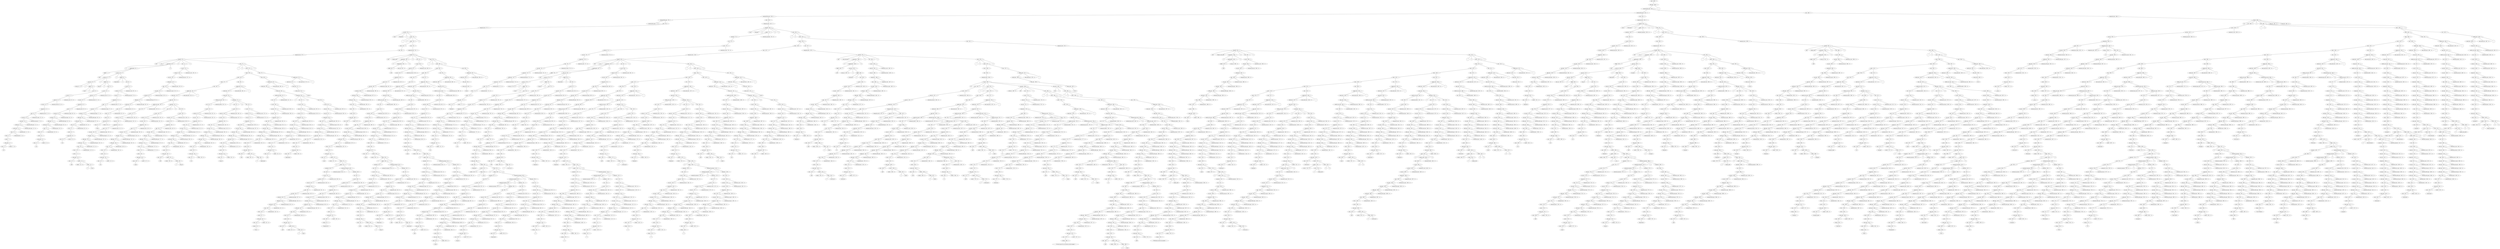 Graph {
node1 [label="start - 4469 -  ()"];
node2 [label="file_input - 4468 -  ()"];
node3 [label="continued_file_input - 4467 -  ()"];
node4 [label="continued_file_input - 3315 -  ()"];
node5 [label="continued_file_input - 2529 -  ()"];
node6 [label="continued_file_input - 709 -  ()"];
node7 [label="continued_file_input - 1 -  (ε)"];
node8 [label="stmt - 708 -  ()"];
node9 [label="compound_stmt - 707 -  ()"];
node10 [label="classdef - 706 -  ()"];
node11 [label=" (class)"];
node12 [label=" (Employee)"];
node13 [label=" (:)"];
node14 [label="suite - 705 -  ()"];
node15 [label=" (
)"];
node16 [label=" (-)"];
node17 [label="stmts - 704 -  ()"];
node18 [label="stmts - 381 -  ()"];
node19 [label="stmt - 380 -  ()"];
node20 [label="compound_stmt - 379 -  ()"];
node21 [label="funcdef - 378 -  ()"];
node22 [label=" (def)"];
node23 [label=" (__init__)"];
node24 [label="parameters - 86 -  ()"];
node25 [label=" (()"];
node26 [label="typedargslist - 85 -  ()"];
node27 [label="tfpdef - 2 -  ()"];
node28 [label=" (self)"];
node29 [label="next_arg - 84 -  ()"];
node30 [label="next_arg - 57 -  ()"];
node31 [label="next_arg - 30 -  ()"];
node32 [label="next_arg - 3 -  (ε)"];
node33 [label=" (,)"];
node34 [label="tfpdef - 29 -  ()"];
node35 [label=" (name)"];
node36 [label=" (:)"];
node37 [label="test - 28 -  ()"];
node38 [label="or_test - 27 -  ()"];
node39 [label="and_test - 25 -  ()"];
node40 [label="not_test - 23 -  ()"];
node41 [label="comparison - 22 -  ()"];
node42 [label="expr - 20 -  ()"];
node43 [label="xor_expr - 18 -  ()"];
node44 [label="and_expr - 16 -  ()"];
node45 [label="shift_expr - 14 -  ()"];
node46 [label="arith_expr - 12 -  ()"];
node47 [label="term - 10 -  ()"];
node48 [label="factor - 8 -  ()"];
node49 [label="power - 7 -  ()"];
node50 [label="atom_expr - 6 -  ()"];
node51 [label="atom - 4 -  ()"];
node52 [label=" (str)"];
node53 [label="trailers - 5 -  (ε)"];
node54 [label="continued_factor - 9 -  (ε)"];
node55 [label="continued_term - 11 -  (ε)"];
node56 [label="continued_arith_expr - 13 -  (ε)"];
node57 [label="continued_shift_expr - 15 -  (ε)"];
node58 [label="continued_and_expr - 17 -  (ε)"];
node59 [label="continued_xor_expr - 19 -  (ε)"];
node60 [label="comparison_stmt - 21 -  (ε)"];
node61 [label="continued_and_test - 24 -  (ε)"];
node62 [label="continued_or_test - 26 -  (ε)"];
node63 [label=" (,)"];
node64 [label="tfpdef - 56 -  ()"];
node65 [label=" (emp_id)"];
node66 [label=" (:)"];
node67 [label="test - 55 -  ()"];
node68 [label="or_test - 54 -  ()"];
node69 [label="and_test - 52 -  ()"];
node70 [label="not_test - 50 -  ()"];
node71 [label="comparison - 49 -  ()"];
node72 [label="expr - 47 -  ()"];
node73 [label="xor_expr - 45 -  ()"];
node74 [label="and_expr - 43 -  ()"];
node75 [label="shift_expr - 41 -  ()"];
node76 [label="arith_expr - 39 -  ()"];
node77 [label="term - 37 -  ()"];
node78 [label="factor - 35 -  ()"];
node79 [label="power - 34 -  ()"];
node80 [label="atom_expr - 33 -  ()"];
node81 [label="atom - 31 -  ()"];
node82 [label=" (str)"];
node83 [label="trailers - 32 -  (ε)"];
node84 [label="continued_factor - 36 -  (ε)"];
node85 [label="continued_term - 38 -  (ε)"];
node86 [label="continued_arith_expr - 40 -  (ε)"];
node87 [label="continued_shift_expr - 42 -  (ε)"];
node88 [label="continued_and_expr - 44 -  (ε)"];
node89 [label="continued_xor_expr - 46 -  (ε)"];
node90 [label="comparison_stmt - 48 -  (ε)"];
node91 [label="continued_and_test - 51 -  (ε)"];
node92 [label="continued_or_test - 53 -  (ε)"];
node93 [label=" (,)"];
node94 [label="tfpdef - 83 -  ()"];
node95 [label=" (department)"];
node96 [label=" (:)"];
node97 [label="test - 82 -  ()"];
node98 [label="or_test - 81 -  ()"];
node99 [label="and_test - 79 -  ()"];
node100 [label="not_test - 77 -  ()"];
node101 [label="comparison - 76 -  ()"];
node102 [label="expr - 74 -  ()"];
node103 [label="xor_expr - 72 -  ()"];
node104 [label="and_expr - 70 -  ()"];
node105 [label="shift_expr - 68 -  ()"];
node106 [label="arith_expr - 66 -  ()"];
node107 [label="term - 64 -  ()"];
node108 [label="factor - 62 -  ()"];
node109 [label="power - 61 -  ()"];
node110 [label="atom_expr - 60 -  ()"];
node111 [label="atom - 58 -  ()"];
node112 [label=" (str)"];
node113 [label="trailers - 59 -  (ε)"];
node114 [label="continued_factor - 63 -  (ε)"];
node115 [label="continued_term - 65 -  (ε)"];
node116 [label="continued_arith_expr - 67 -  (ε)"];
node117 [label="continued_shift_expr - 69 -  (ε)"];
node118 [label="continued_and_expr - 71 -  (ε)"];
node119 [label="continued_xor_expr - 73 -  (ε)"];
node120 [label="comparison_stmt - 75 -  (ε)"];
node121 [label="continued_and_test - 78 -  (ε)"];
node122 [label="continued_or_test - 80 -  (ε)"];
node123 [label=" ())"];
node124 [label=" (->)"];
node125 [label="test - 111 -  ()"];
node126 [label="or_test - 110 -  ()"];
node127 [label="and_test - 108 -  ()"];
node128 [label="not_test - 106 -  ()"];
node129 [label="comparison - 105 -  ()"];
node130 [label="expr - 103 -  ()"];
node131 [label="xor_expr - 101 -  ()"];
node132 [label="and_expr - 99 -  ()"];
node133 [label="shift_expr - 97 -  ()"];
node134 [label="arith_expr - 95 -  ()"];
node135 [label="term - 93 -  ()"];
node136 [label="factor - 91 -  ()"];
node137 [label="power - 90 -  ()"];
node138 [label="atom_expr - 89 -  ()"];
node139 [label="atom - 87 -  ()"];
node140 [label=" (None)"];
node141 [label="trailers - 88 -  (ε)"];
node142 [label="continued_factor - 92 -  (ε)"];
node143 [label="continued_term - 94 -  (ε)"];
node144 [label="continued_arith_expr - 96 -  (ε)"];
node145 [label="continued_shift_expr - 98 -  (ε)"];
node146 [label="continued_and_expr - 100 -  (ε)"];
node147 [label="continued_xor_expr - 102 -  (ε)"];
node148 [label="comparison_stmt - 104 -  (ε)"];
node149 [label="continued_and_test - 107 -  (ε)"];
node150 [label="continued_or_test - 109 -  (ε)"];
node151 [label=" (:)"];
node152 [label="suite - 377 -  ()"];
node153 [label=" (
)"];
node154 [label=" (-)"];
node155 [label="stmts - 376 -  ()"];
node156 [label="stmts - 369 -  ()"];
node157 [label="stmts - 283 -  ()"];
node158 [label="stmts - 197 -  ()"];
node159 [label="stmt - 196 -  ()"];
node160 [label="simple_stmt - 195 -  ()"];
node161 [label="small_stmt - 193 -  ()"];
node162 [label="expr_stmt - 192 -  ()"];
node163 [label="testlist_star_expr - 140 -  ()"];
node164 [label="test - 138 -  ()"];
node165 [label="or_test - 137 -  ()"];
node166 [label="and_test - 135 -  ()"];
node167 [label="not_test - 133 -  ()"];
node168 [label="comparison - 132 -  ()"];
node169 [label="expr - 130 -  ()"];
node170 [label="xor_expr - 128 -  ()"];
node171 [label="and_expr - 126 -  ()"];
node172 [label="shift_expr - 124 -  ()"];
node173 [label="arith_expr - 122 -  ()"];
node174 [label="term - 120 -  ()"];
node175 [label="factor - 118 -  ()"];
node176 [label="power - 117 -  ()"];
node177 [label="atom_expr - 116 -  ()"];
node178 [label="atom - 112 -  ()"];
node179 [label=" (self)"];
node180 [label="trailers - 115 -  ()"];
node181 [label="trailers - 113 -  (ε)"];
node182 [label="trailer - 114 -  ()"];
node183 [label=" (.)"];
node184 [label=" (name)"];
node185 [label="continued_factor - 119 -  (ε)"];
node186 [label="continued_term - 121 -  (ε)"];
node187 [label="continued_arith_expr - 123 -  (ε)"];
node188 [label="continued_shift_expr - 125 -  (ε)"];
node189 [label="continued_and_expr - 127 -  (ε)"];
node190 [label="continued_xor_expr - 129 -  (ε)"];
node191 [label="comparison_stmt - 131 -  (ε)"];
node192 [label="continued_and_test - 134 -  (ε)"];
node193 [label="continued_or_test - 136 -  (ε)"];
node194 [label="continued_testlist - 139 -  (ε)"];
node195 [label="annassign - 191 -  ()"];
node196 [label=" (:)"];
node197 [label="test - 165 -  ()"];
node198 [label="or_test - 164 -  ()"];
node199 [label="and_test - 162 -  ()"];
node200 [label="not_test - 160 -  ()"];
node201 [label="comparison - 159 -  ()"];
node202 [label="expr - 157 -  ()"];
node203 [label="xor_expr - 155 -  ()"];
node204 [label="and_expr - 153 -  ()"];
node205 [label="shift_expr - 151 -  ()"];
node206 [label="arith_expr - 149 -  ()"];
node207 [label="term - 147 -  ()"];
node208 [label="factor - 145 -  ()"];
node209 [label="power - 144 -  ()"];
node210 [label="atom_expr - 143 -  ()"];
node211 [label="atom - 141 -  ()"];
node212 [label=" (str)"];
node213 [label="trailers - 142 -  (ε)"];
node214 [label="continued_factor - 146 -  (ε)"];
node215 [label="continued_term - 148 -  (ε)"];
node216 [label="continued_arith_expr - 150 -  (ε)"];
node217 [label="continued_shift_expr - 152 -  (ε)"];
node218 [label="continued_and_expr - 154 -  (ε)"];
node219 [label="continued_xor_expr - 156 -  (ε)"];
node220 [label="comparison_stmt - 158 -  (ε)"];
node221 [label="continued_and_test - 161 -  (ε)"];
node222 [label="continued_or_test - 163 -  (ε)"];
node223 [label=" (=)"];
node224 [label="test - 190 -  ()"];
node225 [label="or_test - 189 -  ()"];
node226 [label="and_test - 187 -  ()"];
node227 [label="not_test - 185 -  ()"];
node228 [label="comparison - 184 -  ()"];
node229 [label="expr - 182 -  ()"];
node230 [label="xor_expr - 180 -  ()"];
node231 [label="and_expr - 178 -  ()"];
node232 [label="shift_expr - 176 -  ()"];
node233 [label="arith_expr - 174 -  ()"];
node234 [label="term - 172 -  ()"];
node235 [label="factor - 170 -  ()"];
node236 [label="power - 169 -  ()"];
node237 [label="atom_expr - 168 -  ()"];
node238 [label="atom - 166 -  ()"];
node239 [label=" (name)"];
node240 [label="trailers - 167 -  (ε)"];
node241 [label="continued_factor - 171 -  (ε)"];
node242 [label="continued_term - 173 -  (ε)"];
node243 [label="continued_arith_expr - 175 -  (ε)"];
node244 [label="continued_shift_expr - 177 -  (ε)"];
node245 [label="continued_and_expr - 179 -  (ε)"];
node246 [label="continued_xor_expr - 181 -  (ε)"];
node247 [label="comparison_stmt - 183 -  (ε)"];
node248 [label="continued_and_test - 186 -  (ε)"];
node249 [label="continued_or_test - 188 -  (ε)"];
node250 [label="next_small_stmt - 194 -  (ε)"];
node251 [label=" (
)"];
node252 [label="stmt - 282 -  ()"];
node253 [label="simple_stmt - 281 -  ()"];
node254 [label="small_stmt - 279 -  ()"];
node255 [label="expr_stmt - 278 -  ()"];
node256 [label="testlist_star_expr - 226 -  ()"];
node257 [label="test - 224 -  ()"];
node258 [label="or_test - 223 -  ()"];
node259 [label="and_test - 221 -  ()"];
node260 [label="not_test - 219 -  ()"];
node261 [label="comparison - 218 -  ()"];
node262 [label="expr - 216 -  ()"];
node263 [label="xor_expr - 214 -  ()"];
node264 [label="and_expr - 212 -  ()"];
node265 [label="shift_expr - 210 -  ()"];
node266 [label="arith_expr - 208 -  ()"];
node267 [label="term - 206 -  ()"];
node268 [label="factor - 204 -  ()"];
node269 [label="power - 203 -  ()"];
node270 [label="atom_expr - 202 -  ()"];
node271 [label="atom - 198 -  ()"];
node272 [label=" (self)"];
node273 [label="trailers - 201 -  ()"];
node274 [label="trailers - 199 -  (ε)"];
node275 [label="trailer - 200 -  ()"];
node276 [label=" (.)"];
node277 [label=" (emp_id)"];
node278 [label="continued_factor - 205 -  (ε)"];
node279 [label="continued_term - 207 -  (ε)"];
node280 [label="continued_arith_expr - 209 -  (ε)"];
node281 [label="continued_shift_expr - 211 -  (ε)"];
node282 [label="continued_and_expr - 213 -  (ε)"];
node283 [label="continued_xor_expr - 215 -  (ε)"];
node284 [label="comparison_stmt - 217 -  (ε)"];
node285 [label="continued_and_test - 220 -  (ε)"];
node286 [label="continued_or_test - 222 -  (ε)"];
node287 [label="continued_testlist - 225 -  (ε)"];
node288 [label="annassign - 277 -  ()"];
node289 [label=" (:)"];
node290 [label="test - 251 -  ()"];
node291 [label="or_test - 250 -  ()"];
node292 [label="and_test - 248 -  ()"];
node293 [label="not_test - 246 -  ()"];
node294 [label="comparison - 245 -  ()"];
node295 [label="expr - 243 -  ()"];
node296 [label="xor_expr - 241 -  ()"];
node297 [label="and_expr - 239 -  ()"];
node298 [label="shift_expr - 237 -  ()"];
node299 [label="arith_expr - 235 -  ()"];
node300 [label="term - 233 -  ()"];
node301 [label="factor - 231 -  ()"];
node302 [label="power - 230 -  ()"];
node303 [label="atom_expr - 229 -  ()"];
node304 [label="atom - 227 -  ()"];
node305 [label=" (str)"];
node306 [label="trailers - 228 -  (ε)"];
node307 [label="continued_factor - 232 -  (ε)"];
node308 [label="continued_term - 234 -  (ε)"];
node309 [label="continued_arith_expr - 236 -  (ε)"];
node310 [label="continued_shift_expr - 238 -  (ε)"];
node311 [label="continued_and_expr - 240 -  (ε)"];
node312 [label="continued_xor_expr - 242 -  (ε)"];
node313 [label="comparison_stmt - 244 -  (ε)"];
node314 [label="continued_and_test - 247 -  (ε)"];
node315 [label="continued_or_test - 249 -  (ε)"];
node316 [label=" (=)"];
node317 [label="test - 276 -  ()"];
node318 [label="or_test - 275 -  ()"];
node319 [label="and_test - 273 -  ()"];
node320 [label="not_test - 271 -  ()"];
node321 [label="comparison - 270 -  ()"];
node322 [label="expr - 268 -  ()"];
node323 [label="xor_expr - 266 -  ()"];
node324 [label="and_expr - 264 -  ()"];
node325 [label="shift_expr - 262 -  ()"];
node326 [label="arith_expr - 260 -  ()"];
node327 [label="term - 258 -  ()"];
node328 [label="factor - 256 -  ()"];
node329 [label="power - 255 -  ()"];
node330 [label="atom_expr - 254 -  ()"];
node331 [label="atom - 252 -  ()"];
node332 [label=" (emp_id)"];
node333 [label="trailers - 253 -  (ε)"];
node334 [label="continued_factor - 257 -  (ε)"];
node335 [label="continued_term - 259 -  (ε)"];
node336 [label="continued_arith_expr - 261 -  (ε)"];
node337 [label="continued_shift_expr - 263 -  (ε)"];
node338 [label="continued_and_expr - 265 -  (ε)"];
node339 [label="continued_xor_expr - 267 -  (ε)"];
node340 [label="comparison_stmt - 269 -  (ε)"];
node341 [label="continued_and_test - 272 -  (ε)"];
node342 [label="continued_or_test - 274 -  (ε)"];
node343 [label="next_small_stmt - 280 -  (ε)"];
node344 [label=" (
)"];
node345 [label="stmt - 368 -  ()"];
node346 [label="simple_stmt - 367 -  ()"];
node347 [label="small_stmt - 365 -  ()"];
node348 [label="expr_stmt - 364 -  ()"];
node349 [label="testlist_star_expr - 312 -  ()"];
node350 [label="test - 310 -  ()"];
node351 [label="or_test - 309 -  ()"];
node352 [label="and_test - 307 -  ()"];
node353 [label="not_test - 305 -  ()"];
node354 [label="comparison - 304 -  ()"];
node355 [label="expr - 302 -  ()"];
node356 [label="xor_expr - 300 -  ()"];
node357 [label="and_expr - 298 -  ()"];
node358 [label="shift_expr - 296 -  ()"];
node359 [label="arith_expr - 294 -  ()"];
node360 [label="term - 292 -  ()"];
node361 [label="factor - 290 -  ()"];
node362 [label="power - 289 -  ()"];
node363 [label="atom_expr - 288 -  ()"];
node364 [label="atom - 284 -  ()"];
node365 [label=" (self)"];
node366 [label="trailers - 287 -  ()"];
node367 [label="trailers - 285 -  (ε)"];
node368 [label="trailer - 286 -  ()"];
node369 [label=" (.)"];
node370 [label=" (department)"];
node371 [label="continued_factor - 291 -  (ε)"];
node372 [label="continued_term - 293 -  (ε)"];
node373 [label="continued_arith_expr - 295 -  (ε)"];
node374 [label="continued_shift_expr - 297 -  (ε)"];
node375 [label="continued_and_expr - 299 -  (ε)"];
node376 [label="continued_xor_expr - 301 -  (ε)"];
node377 [label="comparison_stmt - 303 -  (ε)"];
node378 [label="continued_and_test - 306 -  (ε)"];
node379 [label="continued_or_test - 308 -  (ε)"];
node380 [label="continued_testlist - 311 -  (ε)"];
node381 [label="annassign - 363 -  ()"];
node382 [label=" (:)"];
node383 [label="test - 337 -  ()"];
node384 [label="or_test - 336 -  ()"];
node385 [label="and_test - 334 -  ()"];
node386 [label="not_test - 332 -  ()"];
node387 [label="comparison - 331 -  ()"];
node388 [label="expr - 329 -  ()"];
node389 [label="xor_expr - 327 -  ()"];
node390 [label="and_expr - 325 -  ()"];
node391 [label="shift_expr - 323 -  ()"];
node392 [label="arith_expr - 321 -  ()"];
node393 [label="term - 319 -  ()"];
node394 [label="factor - 317 -  ()"];
node395 [label="power - 316 -  ()"];
node396 [label="atom_expr - 315 -  ()"];
node397 [label="atom - 313 -  ()"];
node398 [label=" (str)"];
node399 [label="trailers - 314 -  (ε)"];
node400 [label="continued_factor - 318 -  (ε)"];
node401 [label="continued_term - 320 -  (ε)"];
node402 [label="continued_arith_expr - 322 -  (ε)"];
node403 [label="continued_shift_expr - 324 -  (ε)"];
node404 [label="continued_and_expr - 326 -  (ε)"];
node405 [label="continued_xor_expr - 328 -  (ε)"];
node406 [label="comparison_stmt - 330 -  (ε)"];
node407 [label="continued_and_test - 333 -  (ε)"];
node408 [label="continued_or_test - 335 -  (ε)"];
node409 [label=" (=)"];
node410 [label="test - 362 -  ()"];
node411 [label="or_test - 361 -  ()"];
node412 [label="and_test - 359 -  ()"];
node413 [label="not_test - 357 -  ()"];
node414 [label="comparison - 356 -  ()"];
node415 [label="expr - 354 -  ()"];
node416 [label="xor_expr - 352 -  ()"];
node417 [label="and_expr - 350 -  ()"];
node418 [label="shift_expr - 348 -  ()"];
node419 [label="arith_expr - 346 -  ()"];
node420 [label="term - 344 -  ()"];
node421 [label="factor - 342 -  ()"];
node422 [label="power - 341 -  ()"];
node423 [label="atom_expr - 340 -  ()"];
node424 [label="atom - 338 -  ()"];
node425 [label=" (department)"];
node426 [label="trailers - 339 -  (ε)"];
node427 [label="continued_factor - 343 -  (ε)"];
node428 [label="continued_term - 345 -  (ε)"];
node429 [label="continued_arith_expr - 347 -  (ε)"];
node430 [label="continued_shift_expr - 349 -  (ε)"];
node431 [label="continued_and_expr - 351 -  (ε)"];
node432 [label="continued_xor_expr - 353 -  (ε)"];
node433 [label="comparison_stmt - 355 -  (ε)"];
node434 [label="continued_and_test - 358 -  (ε)"];
node435 [label="continued_or_test - 360 -  (ε)"];
node436 [label="next_small_stmt - 366 -  (ε)"];
node437 [label=" (
)"];
node438 [label="stmt - 375 -  ()"];
node439 [label="simple_stmt - 374 -  ()"];
node440 [label="small_stmt - 372 -  ()"];
node441 [label="flow_stmt - 371 -  ()"];
node442 [label="return_stmt - 370 -  ()"];
node443 [label=" (return)"];
node444 [label="next_small_stmt - 373 -  (ε)"];
node445 [label=" (
)"];
node446 [label=" (-)"];
node447 [label="stmt - 703 -  ()"];
node448 [label="compound_stmt - 702 -  ()"];
node449 [label="funcdef - 701 -  ()"];
node450 [label=" (def)"];
node451 [label=" (display_info)"];
node452 [label="parameters - 385 -  ()"];
node453 [label=" (()"];
node454 [label="typedargslist - 384 -  ()"];
node455 [label="tfpdef - 382 -  ()"];
node456 [label=" (self)"];
node457 [label="next_arg - 383 -  (ε)"];
node458 [label=" ())"];
node459 [label=" (->)"];
node460 [label="test - 410 -  ()"];
node461 [label="or_test - 409 -  ()"];
node462 [label="and_test - 407 -  ()"];
node463 [label="not_test - 405 -  ()"];
node464 [label="comparison - 404 -  ()"];
node465 [label="expr - 402 -  ()"];
node466 [label="xor_expr - 400 -  ()"];
node467 [label="and_expr - 398 -  ()"];
node468 [label="shift_expr - 396 -  ()"];
node469 [label="arith_expr - 394 -  ()"];
node470 [label="term - 392 -  ()"];
node471 [label="factor - 390 -  ()"];
node472 [label="power - 389 -  ()"];
node473 [label="atom_expr - 388 -  ()"];
node474 [label="atom - 386 -  ()"];
node475 [label=" (None)"];
node476 [label="trailers - 387 -  (ε)"];
node477 [label="continued_factor - 391 -  (ε)"];
node478 [label="continued_term - 393 -  (ε)"];
node479 [label="continued_arith_expr - 395 -  (ε)"];
node480 [label="continued_shift_expr - 397 -  (ε)"];
node481 [label="continued_and_expr - 399 -  (ε)"];
node482 [label="continued_xor_expr - 401 -  (ε)"];
node483 [label="comparison_stmt - 403 -  (ε)"];
node484 [label="continued_and_test - 406 -  (ε)"];
node485 [label="continued_or_test - 408 -  (ε)"];
node486 [label=" (:)"];
node487 [label="suite - 700 -  ()"];
node488 [label=" (
)"];
node489 [label=" (-)"];
node490 [label="stmts - 699 -  ()"];
node491 [label="stmts - 692 -  ()"];
node492 [label="stmts - 598 -  ()"];
node493 [label="stmts - 504 -  ()"];
node494 [label="stmt - 503 -  ()"];
node495 [label="simple_stmt - 502 -  ()"];
node496 [label="small_stmt - 500 -  ()"];
node497 [label="expr_stmt - 499 -  ()"];
node498 [label="testlist_star_expr - 497 -  ()"];
node499 [label="test - 495 -  ()"];
node500 [label="or_test - 494 -  ()"];
node501 [label="and_test - 492 -  ()"];
node502 [label="not_test - 490 -  ()"];
node503 [label="comparison - 489 -  ()"];
node504 [label="expr - 487 -  ()"];
node505 [label="xor_expr - 485 -  ()"];
node506 [label="and_expr - 483 -  ()"];
node507 [label="shift_expr - 481 -  ()"];
node508 [label="arith_expr - 479 -  ()"];
node509 [label="term - 477 -  ()"];
node510 [label="factor - 475 -  ()"];
node511 [label="power - 474 -  ()"];
node512 [label="atom_expr - 473 -  ()"];
node513 [label="atom - 411 -  ()"];
node514 [label=" (print)"];
node515 [label="trailers - 472 -  ()"];
node516 [label="trailers - 412 -  (ε)"];
node517 [label="trailer - 471 -  ()"];
node518 [label=" (()"];
node519 [label="arglist - 470 -  ()"];
node520 [label="argument - 439 -  ()"];
node521 [label="test - 438 -  ()"];
node522 [label="or_test - 437 -  ()"];
node523 [label="and_test - 435 -  ()"];
node524 [label="not_test - 433 -  ()"];
node525 [label="comparison - 432 -  ()"];
node526 [label="expr - 430 -  ()"];
node527 [label="xor_expr - 428 -  ()"];
node528 [label="and_expr - 426 -  ()"];
node529 [label="shift_expr - 424 -  ()"];
node530 [label="arith_expr - 422 -  ()"];
node531 [label="term - 420 -  ()"];
node532 [label="factor - 418 -  ()"];
node533 [label="power - 417 -  ()"];
node534 [label="atom_expr - 416 -  ()"];
node535 [label="atom - 414 -  ()"];
node536 [label="strings - 413 -  ()"];
node537 [label=" (&quot;Name: &quot;)"];
node538 [label="trailers - 415 -  (ε)"];
node539 [label="continued_factor - 419 -  (ε)"];
node540 [label="continued_term - 421 -  (ε)"];
node541 [label="continued_arith_expr - 423 -  (ε)"];
node542 [label="continued_shift_expr - 425 -  (ε)"];
node543 [label="continued_and_expr - 427 -  (ε)"];
node544 [label="continued_xor_expr - 429 -  (ε)"];
node545 [label="comparison_stmt - 431 -  (ε)"];
node546 [label="continued_and_test - 434 -  (ε)"];
node547 [label="continued_or_test - 436 -  (ε)"];
node548 [label="continued_argument - 469 -  ()"];
node549 [label="continued_argument - 440 -  (ε)"];
node550 [label=" (,)"];
node551 [label="argument - 468 -  ()"];
node552 [label="test - 467 -  ()"];
node553 [label="or_test - 466 -  ()"];
node554 [label="and_test - 464 -  ()"];
node555 [label="not_test - 462 -  ()"];
node556 [label="comparison - 461 -  ()"];
node557 [label="expr - 459 -  ()"];
node558 [label="xor_expr - 457 -  ()"];
node559 [label="and_expr - 455 -  ()"];
node560 [label="shift_expr - 453 -  ()"];
node561 [label="arith_expr - 451 -  ()"];
node562 [label="term - 449 -  ()"];
node563 [label="factor - 447 -  ()"];
node564 [label="power - 446 -  ()"];
node565 [label="atom_expr - 445 -  ()"];
node566 [label="atom - 441 -  ()"];
node567 [label=" (self)"];
node568 [label="trailers - 444 -  ()"];
node569 [label="trailers - 442 -  (ε)"];
node570 [label="trailer - 443 -  ()"];
node571 [label=" (.)"];
node572 [label=" (name)"];
node573 [label="continued_factor - 448 -  (ε)"];
node574 [label="continued_term - 450 -  (ε)"];
node575 [label="continued_arith_expr - 452 -  (ε)"];
node576 [label="continued_shift_expr - 454 -  (ε)"];
node577 [label="continued_and_expr - 456 -  (ε)"];
node578 [label="continued_xor_expr - 458 -  (ε)"];
node579 [label="comparison_stmt - 460 -  (ε)"];
node580 [label="continued_and_test - 463 -  (ε)"];
node581 [label="continued_or_test - 465 -  (ε)"];
node582 [label=" ())"];
node583 [label="continued_factor - 476 -  (ε)"];
node584 [label="continued_term - 478 -  (ε)"];
node585 [label="continued_arith_expr - 480 -  (ε)"];
node586 [label="continued_shift_expr - 482 -  (ε)"];
node587 [label="continued_and_expr - 484 -  (ε)"];
node588 [label="continued_xor_expr - 486 -  (ε)"];
node589 [label="comparison_stmt - 488 -  (ε)"];
node590 [label="continued_and_test - 491 -  (ε)"];
node591 [label="continued_or_test - 493 -  (ε)"];
node592 [label="continued_testlist - 496 -  (ε)"];
node593 [label="continued_expr_stmt - 498 -  (ε)"];
node594 [label="next_small_stmt - 501 -  (ε)"];
node595 [label=" (
)"];
node596 [label="stmt - 597 -  ()"];
node597 [label="simple_stmt - 596 -  ()"];
node598 [label="small_stmt - 594 -  ()"];
node599 [label="expr_stmt - 593 -  ()"];
node600 [label="testlist_star_expr - 591 -  ()"];
node601 [label="test - 589 -  ()"];
node602 [label="or_test - 588 -  ()"];
node603 [label="and_test - 586 -  ()"];
node604 [label="not_test - 584 -  ()"];
node605 [label="comparison - 583 -  ()"];
node606 [label="expr - 581 -  ()"];
node607 [label="xor_expr - 579 -  ()"];
node608 [label="and_expr - 577 -  ()"];
node609 [label="shift_expr - 575 -  ()"];
node610 [label="arith_expr - 573 -  ()"];
node611 [label="term - 571 -  ()"];
node612 [label="factor - 569 -  ()"];
node613 [label="power - 568 -  ()"];
node614 [label="atom_expr - 567 -  ()"];
node615 [label="atom - 505 -  ()"];
node616 [label=" (print)"];
node617 [label="trailers - 566 -  ()"];
node618 [label="trailers - 506 -  (ε)"];
node619 [label="trailer - 565 -  ()"];
node620 [label=" (()"];
node621 [label="arglist - 564 -  ()"];
node622 [label="argument - 533 -  ()"];
node623 [label="test - 532 -  ()"];
node624 [label="or_test - 531 -  ()"];
node625 [label="and_test - 529 -  ()"];
node626 [label="not_test - 527 -  ()"];
node627 [label="comparison - 526 -  ()"];
node628 [label="expr - 524 -  ()"];
node629 [label="xor_expr - 522 -  ()"];
node630 [label="and_expr - 520 -  ()"];
node631 [label="shift_expr - 518 -  ()"];
node632 [label="arith_expr - 516 -  ()"];
node633 [label="term - 514 -  ()"];
node634 [label="factor - 512 -  ()"];
node635 [label="power - 511 -  ()"];
node636 [label="atom_expr - 510 -  ()"];
node637 [label="atom - 508 -  ()"];
node638 [label="strings - 507 -  ()"];
node639 [label=" (&quot;Employee ID: &quot;)"];
node640 [label="trailers - 509 -  (ε)"];
node641 [label="continued_factor - 513 -  (ε)"];
node642 [label="continued_term - 515 -  (ε)"];
node643 [label="continued_arith_expr - 517 -  (ε)"];
node644 [label="continued_shift_expr - 519 -  (ε)"];
node645 [label="continued_and_expr - 521 -  (ε)"];
node646 [label="continued_xor_expr - 523 -  (ε)"];
node647 [label="comparison_stmt - 525 -  (ε)"];
node648 [label="continued_and_test - 528 -  (ε)"];
node649 [label="continued_or_test - 530 -  (ε)"];
node650 [label="continued_argument - 563 -  ()"];
node651 [label="continued_argument - 534 -  (ε)"];
node652 [label=" (,)"];
node653 [label="argument - 562 -  ()"];
node654 [label="test - 561 -  ()"];
node655 [label="or_test - 560 -  ()"];
node656 [label="and_test - 558 -  ()"];
node657 [label="not_test - 556 -  ()"];
node658 [label="comparison - 555 -  ()"];
node659 [label="expr - 553 -  ()"];
node660 [label="xor_expr - 551 -  ()"];
node661 [label="and_expr - 549 -  ()"];
node662 [label="shift_expr - 547 -  ()"];
node663 [label="arith_expr - 545 -  ()"];
node664 [label="term - 543 -  ()"];
node665 [label="factor - 541 -  ()"];
node666 [label="power - 540 -  ()"];
node667 [label="atom_expr - 539 -  ()"];
node668 [label="atom - 535 -  ()"];
node669 [label=" (self)"];
node670 [label="trailers - 538 -  ()"];
node671 [label="trailers - 536 -  (ε)"];
node672 [label="trailer - 537 -  ()"];
node673 [label=" (.)"];
node674 [label=" (emp_id)"];
node675 [label="continued_factor - 542 -  (ε)"];
node676 [label="continued_term - 544 -  (ε)"];
node677 [label="continued_arith_expr - 546 -  (ε)"];
node678 [label="continued_shift_expr - 548 -  (ε)"];
node679 [label="continued_and_expr - 550 -  (ε)"];
node680 [label="continued_xor_expr - 552 -  (ε)"];
node681 [label="comparison_stmt - 554 -  (ε)"];
node682 [label="continued_and_test - 557 -  (ε)"];
node683 [label="continued_or_test - 559 -  (ε)"];
node684 [label=" ())"];
node685 [label="continued_factor - 570 -  (ε)"];
node686 [label="continued_term - 572 -  (ε)"];
node687 [label="continued_arith_expr - 574 -  (ε)"];
node688 [label="continued_shift_expr - 576 -  (ε)"];
node689 [label="continued_and_expr - 578 -  (ε)"];
node690 [label="continued_xor_expr - 580 -  (ε)"];
node691 [label="comparison_stmt - 582 -  (ε)"];
node692 [label="continued_and_test - 585 -  (ε)"];
node693 [label="continued_or_test - 587 -  (ε)"];
node694 [label="continued_testlist - 590 -  (ε)"];
node695 [label="continued_expr_stmt - 592 -  (ε)"];
node696 [label="next_small_stmt - 595 -  (ε)"];
node697 [label=" (
)"];
node698 [label="stmt - 691 -  ()"];
node699 [label="simple_stmt - 690 -  ()"];
node700 [label="small_stmt - 688 -  ()"];
node701 [label="expr_stmt - 687 -  ()"];
node702 [label="testlist_star_expr - 685 -  ()"];
node703 [label="test - 683 -  ()"];
node704 [label="or_test - 682 -  ()"];
node705 [label="and_test - 680 -  ()"];
node706 [label="not_test - 678 -  ()"];
node707 [label="comparison - 677 -  ()"];
node708 [label="expr - 675 -  ()"];
node709 [label="xor_expr - 673 -  ()"];
node710 [label="and_expr - 671 -  ()"];
node711 [label="shift_expr - 669 -  ()"];
node712 [label="arith_expr - 667 -  ()"];
node713 [label="term - 665 -  ()"];
node714 [label="factor - 663 -  ()"];
node715 [label="power - 662 -  ()"];
node716 [label="atom_expr - 661 -  ()"];
node717 [label="atom - 599 -  ()"];
node718 [label=" (print)"];
node719 [label="trailers - 660 -  ()"];
node720 [label="trailers - 600 -  (ε)"];
node721 [label="trailer - 659 -  ()"];
node722 [label=" (()"];
node723 [label="arglist - 658 -  ()"];
node724 [label="argument - 627 -  ()"];
node725 [label="test - 626 -  ()"];
node726 [label="or_test - 625 -  ()"];
node727 [label="and_test - 623 -  ()"];
node728 [label="not_test - 621 -  ()"];
node729 [label="comparison - 620 -  ()"];
node730 [label="expr - 618 -  ()"];
node731 [label="xor_expr - 616 -  ()"];
node732 [label="and_expr - 614 -  ()"];
node733 [label="shift_expr - 612 -  ()"];
node734 [label="arith_expr - 610 -  ()"];
node735 [label="term - 608 -  ()"];
node736 [label="factor - 606 -  ()"];
node737 [label="power - 605 -  ()"];
node738 [label="atom_expr - 604 -  ()"];
node739 [label="atom - 602 -  ()"];
node740 [label="strings - 601 -  ()"];
node741 [label=" (&quot;Department: &quot;)"];
node742 [label="trailers - 603 -  (ε)"];
node743 [label="continued_factor - 607 -  (ε)"];
node744 [label="continued_term - 609 -  (ε)"];
node745 [label="continued_arith_expr - 611 -  (ε)"];
node746 [label="continued_shift_expr - 613 -  (ε)"];
node747 [label="continued_and_expr - 615 -  (ε)"];
node748 [label="continued_xor_expr - 617 -  (ε)"];
node749 [label="comparison_stmt - 619 -  (ε)"];
node750 [label="continued_and_test - 622 -  (ε)"];
node751 [label="continued_or_test - 624 -  (ε)"];
node752 [label="continued_argument - 657 -  ()"];
node753 [label="continued_argument - 628 -  (ε)"];
node754 [label=" (,)"];
node755 [label="argument - 656 -  ()"];
node756 [label="test - 655 -  ()"];
node757 [label="or_test - 654 -  ()"];
node758 [label="and_test - 652 -  ()"];
node759 [label="not_test - 650 -  ()"];
node760 [label="comparison - 649 -  ()"];
node761 [label="expr - 647 -  ()"];
node762 [label="xor_expr - 645 -  ()"];
node763 [label="and_expr - 643 -  ()"];
node764 [label="shift_expr - 641 -  ()"];
node765 [label="arith_expr - 639 -  ()"];
node766 [label="term - 637 -  ()"];
node767 [label="factor - 635 -  ()"];
node768 [label="power - 634 -  ()"];
node769 [label="atom_expr - 633 -  ()"];
node770 [label="atom - 629 -  ()"];
node771 [label=" (self)"];
node772 [label="trailers - 632 -  ()"];
node773 [label="trailers - 630 -  (ε)"];
node774 [label="trailer - 631 -  ()"];
node775 [label=" (.)"];
node776 [label=" (department)"];
node777 [label="continued_factor - 636 -  (ε)"];
node778 [label="continued_term - 638 -  (ε)"];
node779 [label="continued_arith_expr - 640 -  (ε)"];
node780 [label="continued_shift_expr - 642 -  (ε)"];
node781 [label="continued_and_expr - 644 -  (ε)"];
node782 [label="continued_xor_expr - 646 -  (ε)"];
node783 [label="comparison_stmt - 648 -  (ε)"];
node784 [label="continued_and_test - 651 -  (ε)"];
node785 [label="continued_or_test - 653 -  (ε)"];
node786 [label=" ())"];
node787 [label="continued_factor - 664 -  (ε)"];
node788 [label="continued_term - 666 -  (ε)"];
node789 [label="continued_arith_expr - 668 -  (ε)"];
node790 [label="continued_shift_expr - 670 -  (ε)"];
node791 [label="continued_and_expr - 672 -  (ε)"];
node792 [label="continued_xor_expr - 674 -  (ε)"];
node793 [label="comparison_stmt - 676 -  (ε)"];
node794 [label="continued_and_test - 679 -  (ε)"];
node795 [label="continued_or_test - 681 -  (ε)"];
node796 [label="continued_testlist - 684 -  (ε)"];
node797 [label="continued_expr_stmt - 686 -  (ε)"];
node798 [label="next_small_stmt - 689 -  (ε)"];
node799 [label=" (
)"];
node800 [label="stmt - 698 -  ()"];
node801 [label="simple_stmt - 697 -  ()"];
node802 [label="small_stmt - 695 -  ()"];
node803 [label="flow_stmt - 694 -  ()"];
node804 [label="return_stmt - 693 -  ()"];
node805 [label=" (return)"];
node806 [label="next_small_stmt - 696 -  (ε)"];
node807 [label=" (
)"];
node808 [label=" (-)"];
node809 [label=" (-)"];
node810 [label="stmt - 2528 -  ()"];
node811 [label="compound_stmt - 2527 -  ()"];
node812 [label="classdef - 2526 -  ()"];
node813 [label=" (class)"];
node814 [label=" (Manager)"];
node815 [label=" (()"];
node816 [label="arglist - 737 -  ()"];
node817 [label="argument - 735 -  ()"];
node818 [label="test - 734 -  ()"];
node819 [label="or_test - 733 -  ()"];
node820 [label="and_test - 731 -  ()"];
node821 [label="not_test - 729 -  ()"];
node822 [label="comparison - 728 -  ()"];
node823 [label="expr - 726 -  ()"];
node824 [label="xor_expr - 724 -  ()"];
node825 [label="and_expr - 722 -  ()"];
node826 [label="shift_expr - 720 -  ()"];
node827 [label="arith_expr - 718 -  ()"];
node828 [label="term - 716 -  ()"];
node829 [label="factor - 714 -  ()"];
node830 [label="power - 713 -  ()"];
node831 [label="atom_expr - 712 -  ()"];
node832 [label="atom - 710 -  ()"];
node833 [label=" (Employee)"];
node834 [label="trailers - 711 -  (ε)"];
node835 [label="continued_factor - 715 -  (ε)"];
node836 [label="continued_term - 717 -  (ε)"];
node837 [label="continued_arith_expr - 719 -  (ε)"];
node838 [label="continued_shift_expr - 721 -  (ε)"];
node839 [label="continued_and_expr - 723 -  (ε)"];
node840 [label="continued_xor_expr - 725 -  (ε)"];
node841 [label="comparison_stmt - 727 -  (ε)"];
node842 [label="continued_and_test - 730 -  (ε)"];
node843 [label="continued_or_test - 732 -  (ε)"];
node844 [label="continued_argument - 736 -  (ε)"];
node845 [label=" ())"];
node846 [label=" (:)"];
node847 [label="suite - 2525 -  ()"];
node848 [label=" (
)"];
node849 [label=" (-)"];
node850 [label="stmts - 2524 -  ()"];
node851 [label="stmts - 1978 -  ()"];
node852 [label="stmts - 1438 -  ()"];
node853 [label="stmt - 1437 -  ()"];
node854 [label="compound_stmt - 1436 -  ()"];
node855 [label="funcdef - 1435 -  ()"];
node856 [label=" (def)"];
node857 [label=" (__init__)"];
node858 [label="parameters - 822 -  ()"];
node859 [label=" (()"];
node860 [label="typedargslist - 821 -  ()"];
node861 [label="tfpdef - 738 -  ()"];
node862 [label=" (self)"];
node863 [label="next_arg - 820 -  ()"];
node864 [label="next_arg - 793 -  ()"];
node865 [label="next_arg - 766 -  ()"];
node866 [label="next_arg - 739 -  (ε)"];
node867 [label=" (,)"];
node868 [label="tfpdef - 765 -  ()"];
node869 [label=" (name)"];
node870 [label=" (:)"];
node871 [label="test - 764 -  ()"];
node872 [label="or_test - 763 -  ()"];
node873 [label="and_test - 761 -  ()"];
node874 [label="not_test - 759 -  ()"];
node875 [label="comparison - 758 -  ()"];
node876 [label="expr - 756 -  ()"];
node877 [label="xor_expr - 754 -  ()"];
node878 [label="and_expr - 752 -  ()"];
node879 [label="shift_expr - 750 -  ()"];
node880 [label="arith_expr - 748 -  ()"];
node881 [label="term - 746 -  ()"];
node882 [label="factor - 744 -  ()"];
node883 [label="power - 743 -  ()"];
node884 [label="atom_expr - 742 -  ()"];
node885 [label="atom - 740 -  ()"];
node886 [label=" (str)"];
node887 [label="trailers - 741 -  (ε)"];
node888 [label="continued_factor - 745 -  (ε)"];
node889 [label="continued_term - 747 -  (ε)"];
node890 [label="continued_arith_expr - 749 -  (ε)"];
node891 [label="continued_shift_expr - 751 -  (ε)"];
node892 [label="continued_and_expr - 753 -  (ε)"];
node893 [label="continued_xor_expr - 755 -  (ε)"];
node894 [label="comparison_stmt - 757 -  (ε)"];
node895 [label="continued_and_test - 760 -  (ε)"];
node896 [label="continued_or_test - 762 -  (ε)"];
node897 [label=" (,)"];
node898 [label="tfpdef - 792 -  ()"];
node899 [label=" (emp_id)"];
node900 [label=" (:)"];
node901 [label="test - 791 -  ()"];
node902 [label="or_test - 790 -  ()"];
node903 [label="and_test - 788 -  ()"];
node904 [label="not_test - 786 -  ()"];
node905 [label="comparison - 785 -  ()"];
node906 [label="expr - 783 -  ()"];
node907 [label="xor_expr - 781 -  ()"];
node908 [label="and_expr - 779 -  ()"];
node909 [label="shift_expr - 777 -  ()"];
node910 [label="arith_expr - 775 -  ()"];
node911 [label="term - 773 -  ()"];
node912 [label="factor - 771 -  ()"];
node913 [label="power - 770 -  ()"];
node914 [label="atom_expr - 769 -  ()"];
node915 [label="atom - 767 -  ()"];
node916 [label=" (str)"];
node917 [label="trailers - 768 -  (ε)"];
node918 [label="continued_factor - 772 -  (ε)"];
node919 [label="continued_term - 774 -  (ε)"];
node920 [label="continued_arith_expr - 776 -  (ε)"];
node921 [label="continued_shift_expr - 778 -  (ε)"];
node922 [label="continued_and_expr - 780 -  (ε)"];
node923 [label="continued_xor_expr - 782 -  (ε)"];
node924 [label="comparison_stmt - 784 -  (ε)"];
node925 [label="continued_and_test - 787 -  (ε)"];
node926 [label="continued_or_test - 789 -  (ε)"];
node927 [label=" (,)"];
node928 [label="tfpdef - 819 -  ()"];
node929 [label=" (department)"];
node930 [label=" (:)"];
node931 [label="test - 818 -  ()"];
node932 [label="or_test - 817 -  ()"];
node933 [label="and_test - 815 -  ()"];
node934 [label="not_test - 813 -  ()"];
node935 [label="comparison - 812 -  ()"];
node936 [label="expr - 810 -  ()"];
node937 [label="xor_expr - 808 -  ()"];
node938 [label="and_expr - 806 -  ()"];
node939 [label="shift_expr - 804 -  ()"];
node940 [label="arith_expr - 802 -  ()"];
node941 [label="term - 800 -  ()"];
node942 [label="factor - 798 -  ()"];
node943 [label="power - 797 -  ()"];
node944 [label="atom_expr - 796 -  ()"];
node945 [label="atom - 794 -  ()"];
node946 [label=" (str)"];
node947 [label="trailers - 795 -  (ε)"];
node948 [label="continued_factor - 799 -  (ε)"];
node949 [label="continued_term - 801 -  (ε)"];
node950 [label="continued_arith_expr - 803 -  (ε)"];
node951 [label="continued_shift_expr - 805 -  (ε)"];
node952 [label="continued_and_expr - 807 -  (ε)"];
node953 [label="continued_xor_expr - 809 -  (ε)"];
node954 [label="comparison_stmt - 811 -  (ε)"];
node955 [label="continued_and_test - 814 -  (ε)"];
node956 [label="continued_or_test - 816 -  (ε)"];
node957 [label=" ())"];
node958 [label=" (->)"];
node959 [label="test - 847 -  ()"];
node960 [label="or_test - 846 -  ()"];
node961 [label="and_test - 844 -  ()"];
node962 [label="not_test - 842 -  ()"];
node963 [label="comparison - 841 -  ()"];
node964 [label="expr - 839 -  ()"];
node965 [label="xor_expr - 837 -  ()"];
node966 [label="and_expr - 835 -  ()"];
node967 [label="shift_expr - 833 -  ()"];
node968 [label="arith_expr - 831 -  ()"];
node969 [label="term - 829 -  ()"];
node970 [label="factor - 827 -  ()"];
node971 [label="power - 826 -  ()"];
node972 [label="atom_expr - 825 -  ()"];
node973 [label="atom - 823 -  ()"];
node974 [label=" (None)"];
node975 [label="trailers - 824 -  (ε)"];
node976 [label="continued_factor - 828 -  (ε)"];
node977 [label="continued_term - 830 -  (ε)"];
node978 [label="continued_arith_expr - 832 -  (ε)"];
node979 [label="continued_shift_expr - 834 -  (ε)"];
node980 [label="continued_and_expr - 836 -  (ε)"];
node981 [label="continued_xor_expr - 838 -  (ε)"];
node982 [label="comparison_stmt - 840 -  (ε)"];
node983 [label="continued_and_test - 843 -  (ε)"];
node984 [label="continued_or_test - 845 -  (ε)"];
node985 [label=" (:)"];
node986 [label="suite - 1434 -  ()"];
node987 [label=" (
)"];
node988 [label=" (-)"];
node989 [label="stmts - 1433 -  ()"];
node990 [label="stmts - 1426 -  ()"];
node991 [label="stmts - 1340 -  ()"];
node992 [label="stmts - 1167 -  ()"];
node993 [label="stmts - 994 -  ()"];
node994 [label="stmt - 993 -  ()"];
node995 [label="simple_stmt - 992 -  ()"];
node996 [label="small_stmt - 990 -  ()"];
node997 [label="expr_stmt - 989 -  ()"];
node998 [label="testlist_star_expr - 987 -  ()"];
node999 [label="test - 985 -  ()"];
node1000 [label="or_test - 984 -  ()"];
node1001 [label="and_test - 982 -  ()"];
node1002 [label="not_test - 980 -  ()"];
node1003 [label="comparison - 979 -  ()"];
node1004 [label="expr - 977 -  ()"];
node1005 [label="xor_expr - 975 -  ()"];
node1006 [label="and_expr - 973 -  ()"];
node1007 [label="shift_expr - 971 -  ()"];
node1008 [label="arith_expr - 969 -  ()"];
node1009 [label="term - 967 -  ()"];
node1010 [label="factor - 965 -  ()"];
node1011 [label="power - 964 -  ()"];
node1012 [label="atom_expr - 963 -  ()"];
node1013 [label="atom - 848 -  ()"];
node1014 [label=" (Employee)"];
node1015 [label="trailers - 962 -  ()"];
node1016 [label="trailers - 851 -  ()"];
node1017 [label="trailers - 849 -  (ε)"];
node1018 [label="trailer - 850 -  ()"];
node1019 [label=" (.)"];
node1020 [label=" (__init__)"];
node1021 [label="trailer - 961 -  ()"];
node1022 [label=" (()"];
node1023 [label="arglist - 960 -  ()"];
node1024 [label="argument - 877 -  ()"];
node1025 [label="test - 876 -  ()"];
node1026 [label="or_test - 875 -  ()"];
node1027 [label="and_test - 873 -  ()"];
node1028 [label="not_test - 871 -  ()"];
node1029 [label="comparison - 870 -  ()"];
node1030 [label="expr - 868 -  ()"];
node1031 [label="xor_expr - 866 -  ()"];
node1032 [label="and_expr - 864 -  ()"];
node1033 [label="shift_expr - 862 -  ()"];
node1034 [label="arith_expr - 860 -  ()"];
node1035 [label="term - 858 -  ()"];
node1036 [label="factor - 856 -  ()"];
node1037 [label="power - 855 -  ()"];
node1038 [label="atom_expr - 854 -  ()"];
node1039 [label="atom - 852 -  ()"];
node1040 [label=" (self)"];
node1041 [label="trailers - 853 -  (ε)"];
node1042 [label="continued_factor - 857 -  (ε)"];
node1043 [label="continued_term - 859 -  (ε)"];
node1044 [label="continued_arith_expr - 861 -  (ε)"];
node1045 [label="continued_shift_expr - 863 -  (ε)"];
node1046 [label="continued_and_expr - 865 -  (ε)"];
node1047 [label="continued_xor_expr - 867 -  (ε)"];
node1048 [label="comparison_stmt - 869 -  (ε)"];
node1049 [label="continued_and_test - 872 -  (ε)"];
node1050 [label="continued_or_test - 874 -  (ε)"];
node1051 [label="continued_argument - 959 -  ()"];
node1052 [label="continued_argument - 932 -  ()"];
node1053 [label="continued_argument - 905 -  ()"];
node1054 [label="continued_argument - 878 -  (ε)"];
node1055 [label=" (,)"];
node1056 [label="argument - 904 -  ()"];
node1057 [label="test - 903 -  ()"];
node1058 [label="or_test - 902 -  ()"];
node1059 [label="and_test - 900 -  ()"];
node1060 [label="not_test - 898 -  ()"];
node1061 [label="comparison - 897 -  ()"];
node1062 [label="expr - 895 -  ()"];
node1063 [label="xor_expr - 893 -  ()"];
node1064 [label="and_expr - 891 -  ()"];
node1065 [label="shift_expr - 889 -  ()"];
node1066 [label="arith_expr - 887 -  ()"];
node1067 [label="term - 885 -  ()"];
node1068 [label="factor - 883 -  ()"];
node1069 [label="power - 882 -  ()"];
node1070 [label="atom_expr - 881 -  ()"];
node1071 [label="atom - 879 -  ()"];
node1072 [label=" (name)"];
node1073 [label="trailers - 880 -  (ε)"];
node1074 [label="continued_factor - 884 -  (ε)"];
node1075 [label="continued_term - 886 -  (ε)"];
node1076 [label="continued_arith_expr - 888 -  (ε)"];
node1077 [label="continued_shift_expr - 890 -  (ε)"];
node1078 [label="continued_and_expr - 892 -  (ε)"];
node1079 [label="continued_xor_expr - 894 -  (ε)"];
node1080 [label="comparison_stmt - 896 -  (ε)"];
node1081 [label="continued_and_test - 899 -  (ε)"];
node1082 [label="continued_or_test - 901 -  (ε)"];
node1083 [label=" (,)"];
node1084 [label="argument - 931 -  ()"];
node1085 [label="test - 930 -  ()"];
node1086 [label="or_test - 929 -  ()"];
node1087 [label="and_test - 927 -  ()"];
node1088 [label="not_test - 925 -  ()"];
node1089 [label="comparison - 924 -  ()"];
node1090 [label="expr - 922 -  ()"];
node1091 [label="xor_expr - 920 -  ()"];
node1092 [label="and_expr - 918 -  ()"];
node1093 [label="shift_expr - 916 -  ()"];
node1094 [label="arith_expr - 914 -  ()"];
node1095 [label="term - 912 -  ()"];
node1096 [label="factor - 910 -  ()"];
node1097 [label="power - 909 -  ()"];
node1098 [label="atom_expr - 908 -  ()"];
node1099 [label="atom - 906 -  ()"];
node1100 [label=" (emp_id)"];
node1101 [label="trailers - 907 -  (ε)"];
node1102 [label="continued_factor - 911 -  (ε)"];
node1103 [label="continued_term - 913 -  (ε)"];
node1104 [label="continued_arith_expr - 915 -  (ε)"];
node1105 [label="continued_shift_expr - 917 -  (ε)"];
node1106 [label="continued_and_expr - 919 -  (ε)"];
node1107 [label="continued_xor_expr - 921 -  (ε)"];
node1108 [label="comparison_stmt - 923 -  (ε)"];
node1109 [label="continued_and_test - 926 -  (ε)"];
node1110 [label="continued_or_test - 928 -  (ε)"];
node1111 [label=" (,)"];
node1112 [label="argument - 958 -  ()"];
node1113 [label="test - 957 -  ()"];
node1114 [label="or_test - 956 -  ()"];
node1115 [label="and_test - 954 -  ()"];
node1116 [label="not_test - 952 -  ()"];
node1117 [label="comparison - 951 -  ()"];
node1118 [label="expr - 949 -  ()"];
node1119 [label="xor_expr - 947 -  ()"];
node1120 [label="and_expr - 945 -  ()"];
node1121 [label="shift_expr - 943 -  ()"];
node1122 [label="arith_expr - 941 -  ()"];
node1123 [label="term - 939 -  ()"];
node1124 [label="factor - 937 -  ()"];
node1125 [label="power - 936 -  ()"];
node1126 [label="atom_expr - 935 -  ()"];
node1127 [label="atom - 933 -  ()"];
node1128 [label=" (department)"];
node1129 [label="trailers - 934 -  (ε)"];
node1130 [label="continued_factor - 938 -  (ε)"];
node1131 [label="continued_term - 940 -  (ε)"];
node1132 [label="continued_arith_expr - 942 -  (ε)"];
node1133 [label="continued_shift_expr - 944 -  (ε)"];
node1134 [label="continued_and_expr - 946 -  (ε)"];
node1135 [label="continued_xor_expr - 948 -  (ε)"];
node1136 [label="comparison_stmt - 950 -  (ε)"];
node1137 [label="continued_and_test - 953 -  (ε)"];
node1138 [label="continued_or_test - 955 -  (ε)"];
node1139 [label=" ())"];
node1140 [label="continued_factor - 966 -  (ε)"];
node1141 [label="continued_term - 968 -  (ε)"];
node1142 [label="continued_arith_expr - 970 -  (ε)"];
node1143 [label="continued_shift_expr - 972 -  (ε)"];
node1144 [label="continued_and_expr - 974 -  (ε)"];
node1145 [label="continued_xor_expr - 976 -  (ε)"];
node1146 [label="comparison_stmt - 978 -  (ε)"];
node1147 [label="continued_and_test - 981 -  (ε)"];
node1148 [label="continued_or_test - 983 -  (ε)"];
node1149 [label="continued_testlist - 986 -  (ε)"];
node1150 [label="continued_expr_stmt - 988 -  (ε)"];
node1151 [label="next_small_stmt - 991 -  (ε)"];
node1152 [label=" (
)"];
node1153 [label="stmt - 1166 -  ()"];
node1154 [label="simple_stmt - 1165 -  ()"];
node1155 [label="small_stmt - 1163 -  ()"];
node1156 [label="expr_stmt - 1162 -  ()"];
node1157 [label="testlist_star_expr - 1023 -  ()"];
node1158 [label="test - 1021 -  ()"];
node1159 [label="or_test - 1020 -  ()"];
node1160 [label="and_test - 1018 -  ()"];
node1161 [label="not_test - 1016 -  ()"];
node1162 [label="comparison - 1015 -  ()"];
node1163 [label="expr - 1013 -  ()"];
node1164 [label="xor_expr - 1011 -  ()"];
node1165 [label="and_expr - 1009 -  ()"];
node1166 [label="shift_expr - 1007 -  ()"];
node1167 [label="arith_expr - 1005 -  ()"];
node1168 [label="term - 1003 -  ()"];
node1169 [label="factor - 1001 -  ()"];
node1170 [label="power - 1000 -  ()"];
node1171 [label="atom_expr - 999 -  ()"];
node1172 [label="atom - 995 -  ()"];
node1173 [label=" (self)"];
node1174 [label="trailers - 998 -  ()"];
node1175 [label="trailers - 996 -  (ε)"];
node1176 [label="trailer - 997 -  ()"];
node1177 [label=" (.)"];
node1178 [label=" (technician1)"];
node1179 [label="continued_factor - 1002 -  (ε)"];
node1180 [label="continued_term - 1004 -  (ε)"];
node1181 [label="continued_arith_expr - 1006 -  (ε)"];
node1182 [label="continued_shift_expr - 1008 -  (ε)"];
node1183 [label="continued_and_expr - 1010 -  (ε)"];
node1184 [label="continued_xor_expr - 1012 -  (ε)"];
node1185 [label="comparison_stmt - 1014 -  (ε)"];
node1186 [label="continued_and_test - 1017 -  (ε)"];
node1187 [label="continued_or_test - 1019 -  (ε)"];
node1188 [label="continued_testlist - 1022 -  (ε)"];
node1189 [label="annassign - 1161 -  ()"];
node1190 [label=" (:)"];
node1191 [label="test - 1048 -  ()"];
node1192 [label="or_test - 1047 -  ()"];
node1193 [label="and_test - 1045 -  ()"];
node1194 [label="not_test - 1043 -  ()"];
node1195 [label="comparison - 1042 -  ()"];
node1196 [label="expr - 1040 -  ()"];
node1197 [label="xor_expr - 1038 -  ()"];
node1198 [label="and_expr - 1036 -  ()"];
node1199 [label="shift_expr - 1034 -  ()"];
node1200 [label="arith_expr - 1032 -  ()"];
node1201 [label="term - 1030 -  ()"];
node1202 [label="factor - 1028 -  ()"];
node1203 [label="power - 1027 -  ()"];
node1204 [label="atom_expr - 1026 -  ()"];
node1205 [label="atom - 1024 -  ()"];
node1206 [label=" (Employee)"];
node1207 [label="trailers - 1025 -  (ε)"];
node1208 [label="continued_factor - 1029 -  (ε)"];
node1209 [label="continued_term - 1031 -  (ε)"];
node1210 [label="continued_arith_expr - 1033 -  (ε)"];
node1211 [label="continued_shift_expr - 1035 -  (ε)"];
node1212 [label="continued_and_expr - 1037 -  (ε)"];
node1213 [label="continued_xor_expr - 1039 -  (ε)"];
node1214 [label="comparison_stmt - 1041 -  (ε)"];
node1215 [label="continued_and_test - 1044 -  (ε)"];
node1216 [label="continued_or_test - 1046 -  (ε)"];
node1217 [label=" (=)"];
node1218 [label="test - 1160 -  ()"];
node1219 [label="or_test - 1159 -  ()"];
node1220 [label="and_test - 1157 -  ()"];
node1221 [label="not_test - 1155 -  ()"];
node1222 [label="comparison - 1154 -  ()"];
node1223 [label="expr - 1152 -  ()"];
node1224 [label="xor_expr - 1150 -  ()"];
node1225 [label="and_expr - 1148 -  ()"];
node1226 [label="shift_expr - 1146 -  ()"];
node1227 [label="arith_expr - 1144 -  ()"];
node1228 [label="term - 1142 -  ()"];
node1229 [label="factor - 1140 -  ()"];
node1230 [label="power - 1139 -  ()"];
node1231 [label="atom_expr - 1138 -  ()"];
node1232 [label="atom - 1049 -  ()"];
node1233 [label=" (Employee)"];
node1234 [label="trailers - 1137 -  ()"];
node1235 [label="trailers - 1050 -  (ε)"];
node1236 [label="trailer - 1136 -  ()"];
node1237 [label=" (()"];
node1238 [label="arglist - 1135 -  ()"];
node1239 [label="argument - 1077 -  ()"];
node1240 [label="test - 1076 -  ()"];
node1241 [label="or_test - 1075 -  ()"];
node1242 [label="and_test - 1073 -  ()"];
node1243 [label="not_test - 1071 -  ()"];
node1244 [label="comparison - 1070 -  ()"];
node1245 [label="expr - 1068 -  ()"];
node1246 [label="xor_expr - 1066 -  ()"];
node1247 [label="and_expr - 1064 -  ()"];
node1248 [label="shift_expr - 1062 -  ()"];
node1249 [label="arith_expr - 1060 -  ()"];
node1250 [label="term - 1058 -  ()"];
node1251 [label="factor - 1056 -  ()"];
node1252 [label="power - 1055 -  ()"];
node1253 [label="atom_expr - 1054 -  ()"];
node1254 [label="atom - 1052 -  ()"];
node1255 [label="strings - 1051 -  ()"];
node1256 [label=" (&quot;&quot;)"];
node1257 [label="trailers - 1053 -  (ε)"];
node1258 [label="continued_factor - 1057 -  (ε)"];
node1259 [label="continued_term - 1059 -  (ε)"];
node1260 [label="continued_arith_expr - 1061 -  (ε)"];
node1261 [label="continued_shift_expr - 1063 -  (ε)"];
node1262 [label="continued_and_expr - 1065 -  (ε)"];
node1263 [label="continued_xor_expr - 1067 -  (ε)"];
node1264 [label="comparison_stmt - 1069 -  (ε)"];
node1265 [label="continued_and_test - 1072 -  (ε)"];
node1266 [label="continued_or_test - 1074 -  (ε)"];
node1267 [label="continued_argument - 1134 -  ()"];
node1268 [label="continued_argument - 1106 -  ()"];
node1269 [label="continued_argument - 1078 -  (ε)"];
node1270 [label=" (,)"];
node1271 [label="argument - 1105 -  ()"];
node1272 [label="test - 1104 -  ()"];
node1273 [label="or_test - 1103 -  ()"];
node1274 [label="and_test - 1101 -  ()"];
node1275 [label="not_test - 1099 -  ()"];
node1276 [label="comparison - 1098 -  ()"];
node1277 [label="expr - 1096 -  ()"];
node1278 [label="xor_expr - 1094 -  ()"];
node1279 [label="and_expr - 1092 -  ()"];
node1280 [label="shift_expr - 1090 -  ()"];
node1281 [label="arith_expr - 1088 -  ()"];
node1282 [label="term - 1086 -  ()"];
node1283 [label="factor - 1084 -  ()"];
node1284 [label="power - 1083 -  ()"];
node1285 [label="atom_expr - 1082 -  ()"];
node1286 [label="atom - 1080 -  ()"];
node1287 [label="strings - 1079 -  ()"];
node1288 [label=" (&quot;&quot;)"];
node1289 [label="trailers - 1081 -  (ε)"];
node1290 [label="continued_factor - 1085 -  (ε)"];
node1291 [label="continued_term - 1087 -  (ε)"];
node1292 [label="continued_arith_expr - 1089 -  (ε)"];
node1293 [label="continued_shift_expr - 1091 -  (ε)"];
node1294 [label="continued_and_expr - 1093 -  (ε)"];
node1295 [label="continued_xor_expr - 1095 -  (ε)"];
node1296 [label="comparison_stmt - 1097 -  (ε)"];
node1297 [label="continued_and_test - 1100 -  (ε)"];
node1298 [label="continued_or_test - 1102 -  (ε)"];
node1299 [label=" (,)"];
node1300 [label="argument - 1133 -  ()"];
node1301 [label="test - 1132 -  ()"];
node1302 [label="or_test - 1131 -  ()"];
node1303 [label="and_test - 1129 -  ()"];
node1304 [label="not_test - 1127 -  ()"];
node1305 [label="comparison - 1126 -  ()"];
node1306 [label="expr - 1124 -  ()"];
node1307 [label="xor_expr - 1122 -  ()"];
node1308 [label="and_expr - 1120 -  ()"];
node1309 [label="shift_expr - 1118 -  ()"];
node1310 [label="arith_expr - 1116 -  ()"];
node1311 [label="term - 1114 -  ()"];
node1312 [label="factor - 1112 -  ()"];
node1313 [label="power - 1111 -  ()"];
node1314 [label="atom_expr - 1110 -  ()"];
node1315 [label="atom - 1108 -  ()"];
node1316 [label="strings - 1107 -  ()"];
node1317 [label=" (&quot;&quot;)"];
node1318 [label="trailers - 1109 -  (ε)"];
node1319 [label="continued_factor - 1113 -  (ε)"];
node1320 [label="continued_term - 1115 -  (ε)"];
node1321 [label="continued_arith_expr - 1117 -  (ε)"];
node1322 [label="continued_shift_expr - 1119 -  (ε)"];
node1323 [label="continued_and_expr - 1121 -  (ε)"];
node1324 [label="continued_xor_expr - 1123 -  (ε)"];
node1325 [label="comparison_stmt - 1125 -  (ε)"];
node1326 [label="continued_and_test - 1128 -  (ε)"];
node1327 [label="continued_or_test - 1130 -  (ε)"];
node1328 [label=" ())"];
node1329 [label="continued_factor - 1141 -  (ε)"];
node1330 [label="continued_term - 1143 -  (ε)"];
node1331 [label="continued_arith_expr - 1145 -  (ε)"];
node1332 [label="continued_shift_expr - 1147 -  (ε)"];
node1333 [label="continued_and_expr - 1149 -  (ε)"];
node1334 [label="continued_xor_expr - 1151 -  (ε)"];
node1335 [label="comparison_stmt - 1153 -  (ε)"];
node1336 [label="continued_and_test - 1156 -  (ε)"];
node1337 [label="continued_or_test - 1158 -  (ε)"];
node1338 [label="next_small_stmt - 1164 -  (ε)"];
node1339 [label=" (
)"];
node1340 [label="stmt - 1339 -  ()"];
node1341 [label="simple_stmt - 1338 -  ()"];
node1342 [label="small_stmt - 1336 -  ()"];
node1343 [label="expr_stmt - 1335 -  ()"];
node1344 [label="testlist_star_expr - 1196 -  ()"];
node1345 [label="test - 1194 -  ()"];
node1346 [label="or_test - 1193 -  ()"];
node1347 [label="and_test - 1191 -  ()"];
node1348 [label="not_test - 1189 -  ()"];
node1349 [label="comparison - 1188 -  ()"];
node1350 [label="expr - 1186 -  ()"];
node1351 [label="xor_expr - 1184 -  ()"];
node1352 [label="and_expr - 1182 -  ()"];
node1353 [label="shift_expr - 1180 -  ()"];
node1354 [label="arith_expr - 1178 -  ()"];
node1355 [label="term - 1176 -  ()"];
node1356 [label="factor - 1174 -  ()"];
node1357 [label="power - 1173 -  ()"];
node1358 [label="atom_expr - 1172 -  ()"];
node1359 [label="atom - 1168 -  ()"];
node1360 [label=" (self)"];
node1361 [label="trailers - 1171 -  ()"];
node1362 [label="trailers - 1169 -  (ε)"];
node1363 [label="trailer - 1170 -  ()"];
node1364 [label=" (.)"];
node1365 [label=" (technician2)"];
node1366 [label="continued_factor - 1175 -  (ε)"];
node1367 [label="continued_term - 1177 -  (ε)"];
node1368 [label="continued_arith_expr - 1179 -  (ε)"];
node1369 [label="continued_shift_expr - 1181 -  (ε)"];
node1370 [label="continued_and_expr - 1183 -  (ε)"];
node1371 [label="continued_xor_expr - 1185 -  (ε)"];
node1372 [label="comparison_stmt - 1187 -  (ε)"];
node1373 [label="continued_and_test - 1190 -  (ε)"];
node1374 [label="continued_or_test - 1192 -  (ε)"];
node1375 [label="continued_testlist - 1195 -  (ε)"];
node1376 [label="annassign - 1334 -  ()"];
node1377 [label=" (:)"];
node1378 [label="test - 1221 -  ()"];
node1379 [label="or_test - 1220 -  ()"];
node1380 [label="and_test - 1218 -  ()"];
node1381 [label="not_test - 1216 -  ()"];
node1382 [label="comparison - 1215 -  ()"];
node1383 [label="expr - 1213 -  ()"];
node1384 [label="xor_expr - 1211 -  ()"];
node1385 [label="and_expr - 1209 -  ()"];
node1386 [label="shift_expr - 1207 -  ()"];
node1387 [label="arith_expr - 1205 -  ()"];
node1388 [label="term - 1203 -  ()"];
node1389 [label="factor - 1201 -  ()"];
node1390 [label="power - 1200 -  ()"];
node1391 [label="atom_expr - 1199 -  ()"];
node1392 [label="atom - 1197 -  ()"];
node1393 [label=" (Employee)"];
node1394 [label="trailers - 1198 -  (ε)"];
node1395 [label="continued_factor - 1202 -  (ε)"];
node1396 [label="continued_term - 1204 -  (ε)"];
node1397 [label="continued_arith_expr - 1206 -  (ε)"];
node1398 [label="continued_shift_expr - 1208 -  (ε)"];
node1399 [label="continued_and_expr - 1210 -  (ε)"];
node1400 [label="continued_xor_expr - 1212 -  (ε)"];
node1401 [label="comparison_stmt - 1214 -  (ε)"];
node1402 [label="continued_and_test - 1217 -  (ε)"];
node1403 [label="continued_or_test - 1219 -  (ε)"];
node1404 [label=" (=)"];
node1405 [label="test - 1333 -  ()"];
node1406 [label="or_test - 1332 -  ()"];
node1407 [label="and_test - 1330 -  ()"];
node1408 [label="not_test - 1328 -  ()"];
node1409 [label="comparison - 1327 -  ()"];
node1410 [label="expr - 1325 -  ()"];
node1411 [label="xor_expr - 1323 -  ()"];
node1412 [label="and_expr - 1321 -  ()"];
node1413 [label="shift_expr - 1319 -  ()"];
node1414 [label="arith_expr - 1317 -  ()"];
node1415 [label="term - 1315 -  ()"];
node1416 [label="factor - 1313 -  ()"];
node1417 [label="power - 1312 -  ()"];
node1418 [label="atom_expr - 1311 -  ()"];
node1419 [label="atom - 1222 -  ()"];
node1420 [label=" (Employee)"];
node1421 [label="trailers - 1310 -  ()"];
node1422 [label="trailers - 1223 -  (ε)"];
node1423 [label="trailer - 1309 -  ()"];
node1424 [label=" (()"];
node1425 [label="arglist - 1308 -  ()"];
node1426 [label="argument - 1250 -  ()"];
node1427 [label="test - 1249 -  ()"];
node1428 [label="or_test - 1248 -  ()"];
node1429 [label="and_test - 1246 -  ()"];
node1430 [label="not_test - 1244 -  ()"];
node1431 [label="comparison - 1243 -  ()"];
node1432 [label="expr - 1241 -  ()"];
node1433 [label="xor_expr - 1239 -  ()"];
node1434 [label="and_expr - 1237 -  ()"];
node1435 [label="shift_expr - 1235 -  ()"];
node1436 [label="arith_expr - 1233 -  ()"];
node1437 [label="term - 1231 -  ()"];
node1438 [label="factor - 1229 -  ()"];
node1439 [label="power - 1228 -  ()"];
node1440 [label="atom_expr - 1227 -  ()"];
node1441 [label="atom - 1225 -  ()"];
node1442 [label="strings - 1224 -  ()"];
node1443 [label=" (&quot;&quot;)"];
node1444 [label="trailers - 1226 -  (ε)"];
node1445 [label="continued_factor - 1230 -  (ε)"];
node1446 [label="continued_term - 1232 -  (ε)"];
node1447 [label="continued_arith_expr - 1234 -  (ε)"];
node1448 [label="continued_shift_expr - 1236 -  (ε)"];
node1449 [label="continued_and_expr - 1238 -  (ε)"];
node1450 [label="continued_xor_expr - 1240 -  (ε)"];
node1451 [label="comparison_stmt - 1242 -  (ε)"];
node1452 [label="continued_and_test - 1245 -  (ε)"];
node1453 [label="continued_or_test - 1247 -  (ε)"];
node1454 [label="continued_argument - 1307 -  ()"];
node1455 [label="continued_argument - 1279 -  ()"];
node1456 [label="continued_argument - 1251 -  (ε)"];
node1457 [label=" (,)"];
node1458 [label="argument - 1278 -  ()"];
node1459 [label="test - 1277 -  ()"];
node1460 [label="or_test - 1276 -  ()"];
node1461 [label="and_test - 1274 -  ()"];
node1462 [label="not_test - 1272 -  ()"];
node1463 [label="comparison - 1271 -  ()"];
node1464 [label="expr - 1269 -  ()"];
node1465 [label="xor_expr - 1267 -  ()"];
node1466 [label="and_expr - 1265 -  ()"];
node1467 [label="shift_expr - 1263 -  ()"];
node1468 [label="arith_expr - 1261 -  ()"];
node1469 [label="term - 1259 -  ()"];
node1470 [label="factor - 1257 -  ()"];
node1471 [label="power - 1256 -  ()"];
node1472 [label="atom_expr - 1255 -  ()"];
node1473 [label="atom - 1253 -  ()"];
node1474 [label="strings - 1252 -  ()"];
node1475 [label=" (&quot;&quot;)"];
node1476 [label="trailers - 1254 -  (ε)"];
node1477 [label="continued_factor - 1258 -  (ε)"];
node1478 [label="continued_term - 1260 -  (ε)"];
node1479 [label="continued_arith_expr - 1262 -  (ε)"];
node1480 [label="continued_shift_expr - 1264 -  (ε)"];
node1481 [label="continued_and_expr - 1266 -  (ε)"];
node1482 [label="continued_xor_expr - 1268 -  (ε)"];
node1483 [label="comparison_stmt - 1270 -  (ε)"];
node1484 [label="continued_and_test - 1273 -  (ε)"];
node1485 [label="continued_or_test - 1275 -  (ε)"];
node1486 [label=" (,)"];
node1487 [label="argument - 1306 -  ()"];
node1488 [label="test - 1305 -  ()"];
node1489 [label="or_test - 1304 -  ()"];
node1490 [label="and_test - 1302 -  ()"];
node1491 [label="not_test - 1300 -  ()"];
node1492 [label="comparison - 1299 -  ()"];
node1493 [label="expr - 1297 -  ()"];
node1494 [label="xor_expr - 1295 -  ()"];
node1495 [label="and_expr - 1293 -  ()"];
node1496 [label="shift_expr - 1291 -  ()"];
node1497 [label="arith_expr - 1289 -  ()"];
node1498 [label="term - 1287 -  ()"];
node1499 [label="factor - 1285 -  ()"];
node1500 [label="power - 1284 -  ()"];
node1501 [label="atom_expr - 1283 -  ()"];
node1502 [label="atom - 1281 -  ()"];
node1503 [label="strings - 1280 -  ()"];
node1504 [label=" (&quot;&quot;)"];
node1505 [label="trailers - 1282 -  (ε)"];
node1506 [label="continued_factor - 1286 -  (ε)"];
node1507 [label="continued_term - 1288 -  (ε)"];
node1508 [label="continued_arith_expr - 1290 -  (ε)"];
node1509 [label="continued_shift_expr - 1292 -  (ε)"];
node1510 [label="continued_and_expr - 1294 -  (ε)"];
node1511 [label="continued_xor_expr - 1296 -  (ε)"];
node1512 [label="comparison_stmt - 1298 -  (ε)"];
node1513 [label="continued_and_test - 1301 -  (ε)"];
node1514 [label="continued_or_test - 1303 -  (ε)"];
node1515 [label=" ())"];
node1516 [label="continued_factor - 1314 -  (ε)"];
node1517 [label="continued_term - 1316 -  (ε)"];
node1518 [label="continued_arith_expr - 1318 -  (ε)"];
node1519 [label="continued_shift_expr - 1320 -  (ε)"];
node1520 [label="continued_and_expr - 1322 -  (ε)"];
node1521 [label="continued_xor_expr - 1324 -  (ε)"];
node1522 [label="comparison_stmt - 1326 -  (ε)"];
node1523 [label="continued_and_test - 1329 -  (ε)"];
node1524 [label="continued_or_test - 1331 -  (ε)"];
node1525 [label="next_small_stmt - 1337 -  (ε)"];
node1526 [label=" (
)"];
node1527 [label="stmt - 1425 -  ()"];
node1528 [label="simple_stmt - 1424 -  ()"];
node1529 [label="small_stmt - 1422 -  ()"];
node1530 [label="expr_stmt - 1421 -  ()"];
node1531 [label="testlist_star_expr - 1369 -  ()"];
node1532 [label="test - 1367 -  ()"];
node1533 [label="or_test - 1366 -  ()"];
node1534 [label="and_test - 1364 -  ()"];
node1535 [label="not_test - 1362 -  ()"];
node1536 [label="comparison - 1361 -  ()"];
node1537 [label="expr - 1359 -  ()"];
node1538 [label="xor_expr - 1357 -  ()"];
node1539 [label="and_expr - 1355 -  ()"];
node1540 [label="shift_expr - 1353 -  ()"];
node1541 [label="arith_expr - 1351 -  ()"];
node1542 [label="term - 1349 -  ()"];
node1543 [label="factor - 1347 -  ()"];
node1544 [label="power - 1346 -  ()"];
node1545 [label="atom_expr - 1345 -  ()"];
node1546 [label="atom - 1341 -  ()"];
node1547 [label=" (self)"];
node1548 [label="trailers - 1344 -  ()"];
node1549 [label="trailers - 1342 -  (ε)"];
node1550 [label="trailer - 1343 -  ()"];
node1551 [label=" (.)"];
node1552 [label=" (under)"];
node1553 [label="continued_factor - 1348 -  (ε)"];
node1554 [label="continued_term - 1350 -  (ε)"];
node1555 [label="continued_arith_expr - 1352 -  (ε)"];
node1556 [label="continued_shift_expr - 1354 -  (ε)"];
node1557 [label="continued_and_expr - 1356 -  (ε)"];
node1558 [label="continued_xor_expr - 1358 -  (ε)"];
node1559 [label="comparison_stmt - 1360 -  (ε)"];
node1560 [label="continued_and_test - 1363 -  (ε)"];
node1561 [label="continued_or_test - 1365 -  (ε)"];
node1562 [label="continued_testlist - 1368 -  (ε)"];
node1563 [label="annassign - 1420 -  ()"];
node1564 [label=" (:)"];
node1565 [label="test - 1394 -  ()"];
node1566 [label="or_test - 1393 -  ()"];
node1567 [label="and_test - 1391 -  ()"];
node1568 [label="not_test - 1389 -  ()"];
node1569 [label="comparison - 1388 -  ()"];
node1570 [label="expr - 1386 -  ()"];
node1571 [label="xor_expr - 1384 -  ()"];
node1572 [label="and_expr - 1382 -  ()"];
node1573 [label="shift_expr - 1380 -  ()"];
node1574 [label="arith_expr - 1378 -  ()"];
node1575 [label="term - 1376 -  ()"];
node1576 [label="factor - 1374 -  ()"];
node1577 [label="power - 1373 -  ()"];
node1578 [label="atom_expr - 1372 -  ()"];
node1579 [label="atom - 1370 -  ()"];
node1580 [label=" (int)"];
node1581 [label="trailers - 1371 -  (ε)"];
node1582 [label="continued_factor - 1375 -  (ε)"];
node1583 [label="continued_term - 1377 -  (ε)"];
node1584 [label="continued_arith_expr - 1379 -  (ε)"];
node1585 [label="continued_shift_expr - 1381 -  (ε)"];
node1586 [label="continued_and_expr - 1383 -  (ε)"];
node1587 [label="continued_xor_expr - 1385 -  (ε)"];
node1588 [label="comparison_stmt - 1387 -  (ε)"];
node1589 [label="continued_and_test - 1390 -  (ε)"];
node1590 [label="continued_or_test - 1392 -  (ε)"];
node1591 [label=" (=)"];
node1592 [label="test - 1419 -  ()"];
node1593 [label="or_test - 1418 -  ()"];
node1594 [label="and_test - 1416 -  ()"];
node1595 [label="not_test - 1414 -  ()"];
node1596 [label="comparison - 1413 -  ()"];
node1597 [label="expr - 1411 -  ()"];
node1598 [label="xor_expr - 1409 -  ()"];
node1599 [label="and_expr - 1407 -  ()"];
node1600 [label="shift_expr - 1405 -  ()"];
node1601 [label="arith_expr - 1403 -  ()"];
node1602 [label="term - 1401 -  ()"];
node1603 [label="factor - 1399 -  ()"];
node1604 [label="power - 1398 -  ()"];
node1605 [label="atom_expr - 1397 -  ()"];
node1606 [label="atom - 1395 -  ()"];
node1607 [label=" (0)"];
node1608 [label="trailers - 1396 -  (ε)"];
node1609 [label="continued_factor - 1400 -  (ε)"];
node1610 [label="continued_term - 1402 -  (ε)"];
node1611 [label="continued_arith_expr - 1404 -  (ε)"];
node1612 [label="continued_shift_expr - 1406 -  (ε)"];
node1613 [label="continued_and_expr - 1408 -  (ε)"];
node1614 [label="continued_xor_expr - 1410 -  (ε)"];
node1615 [label="comparison_stmt - 1412 -  (ε)"];
node1616 [label="continued_and_test - 1415 -  (ε)"];
node1617 [label="continued_or_test - 1417 -  (ε)"];
node1618 [label="next_small_stmt - 1423 -  (ε)"];
node1619 [label=" (
)"];
node1620 [label="stmt - 1432 -  ()"];
node1621 [label="simple_stmt - 1431 -  ()"];
node1622 [label="small_stmt - 1429 -  ()"];
node1623 [label="flow_stmt - 1428 -  ()"];
node1624 [label="return_stmt - 1427 -  ()"];
node1625 [label=" (return)"];
node1626 [label="next_small_stmt - 1430 -  (ε)"];
node1627 [label=" (
)"];
node1628 [label=" (-)"];
node1629 [label="stmt - 1977 -  ()"];
node1630 [label="compound_stmt - 1976 -  ()"];
node1631 [label="funcdef - 1975 -  ()"];
node1632 [label=" (def)"];
node1633 [label=" (add_technician)"];
node1634 [label="parameters - 1469 -  ()"];
node1635 [label=" (()"];
node1636 [label="typedargslist - 1468 -  ()"];
node1637 [label="tfpdef - 1439 -  ()"];
node1638 [label=" (self)"];
node1639 [label="next_arg - 1467 -  ()"];
node1640 [label="next_arg - 1440 -  (ε)"];
node1641 [label=" (,)"];
node1642 [label="tfpdef - 1466 -  ()"];
node1643 [label=" (technician)"];
node1644 [label=" (:)"];
node1645 [label="test - 1465 -  ()"];
node1646 [label="or_test - 1464 -  ()"];
node1647 [label="and_test - 1462 -  ()"];
node1648 [label="not_test - 1460 -  ()"];
node1649 [label="comparison - 1459 -  ()"];
node1650 [label="expr - 1457 -  ()"];
node1651 [label="xor_expr - 1455 -  ()"];
node1652 [label="and_expr - 1453 -  ()"];
node1653 [label="shift_expr - 1451 -  ()"];
node1654 [label="arith_expr - 1449 -  ()"];
node1655 [label="term - 1447 -  ()"];
node1656 [label="factor - 1445 -  ()"];
node1657 [label="power - 1444 -  ()"];
node1658 [label="atom_expr - 1443 -  ()"];
node1659 [label="atom - 1441 -  ()"];
node1660 [label=" (Employee)"];
node1661 [label="trailers - 1442 -  (ε)"];
node1662 [label="continued_factor - 1446 -  (ε)"];
node1663 [label="continued_term - 1448 -  (ε)"];
node1664 [label="continued_arith_expr - 1450 -  (ε)"];
node1665 [label="continued_shift_expr - 1452 -  (ε)"];
node1666 [label="continued_and_expr - 1454 -  (ε)"];
node1667 [label="continued_xor_expr - 1456 -  (ε)"];
node1668 [label="comparison_stmt - 1458 -  (ε)"];
node1669 [label="continued_and_test - 1461 -  (ε)"];
node1670 [label="continued_or_test - 1463 -  (ε)"];
node1671 [label=" ())"];
node1672 [label=" (->)"];
node1673 [label="test - 1494 -  ()"];
node1674 [label="or_test - 1493 -  ()"];
node1675 [label="and_test - 1491 -  ()"];
node1676 [label="not_test - 1489 -  ()"];
node1677 [label="comparison - 1488 -  ()"];
node1678 [label="expr - 1486 -  ()"];
node1679 [label="xor_expr - 1484 -  ()"];
node1680 [label="and_expr - 1482 -  ()"];
node1681 [label="shift_expr - 1480 -  ()"];
node1682 [label="arith_expr - 1478 -  ()"];
node1683 [label="term - 1476 -  ()"];
node1684 [label="factor - 1474 -  ()"];
node1685 [label="power - 1473 -  ()"];
node1686 [label="atom_expr - 1472 -  ()"];
node1687 [label="atom - 1470 -  ()"];
node1688 [label=" (None)"];
node1689 [label="trailers - 1471 -  (ε)"];
node1690 [label="continued_factor - 1475 -  (ε)"];
node1691 [label="continued_term - 1477 -  (ε)"];
node1692 [label="continued_arith_expr - 1479 -  (ε)"];
node1693 [label="continued_shift_expr - 1481 -  (ε)"];
node1694 [label="continued_and_expr - 1483 -  (ε)"];
node1695 [label="continued_xor_expr - 1485 -  (ε)"];
node1696 [label="comparison_stmt - 1487 -  (ε)"];
node1697 [label="continued_and_test - 1490 -  (ε)"];
node1698 [label="continued_or_test - 1492 -  (ε)"];
node1699 [label=" (:)"];
node1700 [label="suite - 1974 -  ()"];
node1701 [label=" (
)"];
node1702 [label=" (-)"];
node1703 [label="stmts - 1973 -  ()"];
node1704 [label="stmts - 1966 -  ()"];
node1705 [label="stmt - 1965 -  ()"];
node1706 [label="compound_stmt - 1964 -  ()"];
node1707 [label="if_stmt - 1963 -  ()"];
node1708 [label=" (if)"];
node1709 [label="test - 1540 -  ()"];
node1710 [label="or_test - 1539 -  ()"];
node1711 [label="and_test - 1537 -  ()"];
node1712 [label="not_test - 1535 -  ()"];
node1713 [label="comparison - 1534 -  ()"];
node1714 [label="expr - 1513 -  ()"];
node1715 [label="xor_expr - 1511 -  ()"];
node1716 [label="and_expr - 1509 -  ()"];
node1717 [label="shift_expr - 1507 -  ()"];
node1718 [label="arith_expr - 1505 -  ()"];
node1719 [label="term - 1503 -  ()"];
node1720 [label="factor - 1501 -  ()"];
node1721 [label="power - 1500 -  ()"];
node1722 [label="atom_expr - 1499 -  ()"];
node1723 [label="atom - 1495 -  ()"];
node1724 [label=" (self)"];
node1725 [label="trailers - 1498 -  ()"];
node1726 [label="trailers - 1496 -  (ε)"];
node1727 [label="trailer - 1497 -  ()"];
node1728 [label=" (.)"];
node1729 [label=" (under)"];
node1730 [label="continued_factor - 1502 -  (ε)"];
node1731 [label="continued_term - 1504 -  (ε)"];
node1732 [label="continued_arith_expr - 1506 -  (ε)"];
node1733 [label="continued_shift_expr - 1508 -  (ε)"];
node1734 [label="continued_and_expr - 1510 -  (ε)"];
node1735 [label="continued_xor_expr - 1512 -  (ε)"];
node1736 [label="comparison_stmt - 1533 -  ()"];
node1737 [label="comparison_stmt - 1514 -  (ε)"];
node1738 [label="comp_op - 1515 -  ()"];
node1739 [label=" (==)"];
node1740 [label="expr - 1532 -  ()"];
node1741 [label="xor_expr - 1530 -  ()"];
node1742 [label="and_expr - 1528 -  ()"];
node1743 [label="shift_expr - 1526 -  ()"];
node1744 [label="arith_expr - 1524 -  ()"];
node1745 [label="term - 1522 -  ()"];
node1746 [label="factor - 1520 -  ()"];
node1747 [label="power - 1519 -  ()"];
node1748 [label="atom_expr - 1518 -  ()"];
node1749 [label="atom - 1516 -  ()"];
node1750 [label=" (0)"];
node1751 [label="trailers - 1517 -  (ε)"];
node1752 [label="continued_factor - 1521 -  (ε)"];
node1753 [label="continued_term - 1523 -  (ε)"];
node1754 [label="continued_arith_expr - 1525 -  (ε)"];
node1755 [label="continued_shift_expr - 1527 -  (ε)"];
node1756 [label="continued_and_expr - 1529 -  (ε)"];
node1757 [label="continued_xor_expr - 1531 -  (ε)"];
node1758 [label="continued_and_test - 1536 -  (ε)"];
node1759 [label="continued_or_test - 1538 -  (ε)"];
node1760 [label=" (:)"];
node1761 [label="suite - 1679 -  ()"];
node1762 [label=" (
)"];
node1763 [label=" (-)"];
node1764 [label="stmts - 1678 -  ()"];
node1765 [label="stmts - 1604 -  ()"];
node1766 [label="stmt - 1603 -  ()"];
node1767 [label="simple_stmt - 1602 -  ()"];
node1768 [label="small_stmt - 1600 -  ()"];
node1769 [label="expr_stmt - 1599 -  ()"];
node1770 [label="testlist_star_expr - 1569 -  ()"];
node1771 [label="test - 1567 -  ()"];
node1772 [label="or_test - 1566 -  ()"];
node1773 [label="and_test - 1564 -  ()"];
node1774 [label="not_test - 1562 -  ()"];
node1775 [label="comparison - 1561 -  ()"];
node1776 [label="expr - 1559 -  ()"];
node1777 [label="xor_expr - 1557 -  ()"];
node1778 [label="and_expr - 1555 -  ()"];
node1779 [label="shift_expr - 1553 -  ()"];
node1780 [label="arith_expr - 1551 -  ()"];
node1781 [label="term - 1549 -  ()"];
node1782 [label="factor - 1547 -  ()"];
node1783 [label="power - 1546 -  ()"];
node1784 [label="atom_expr - 1545 -  ()"];
node1785 [label="atom - 1541 -  ()"];
node1786 [label=" (self)"];
node1787 [label="trailers - 1544 -  ()"];
node1788 [label="trailers - 1542 -  (ε)"];
node1789 [label="trailer - 1543 -  ()"];
node1790 [label=" (.)"];
node1791 [label=" (technician1)"];
node1792 [label="continued_factor - 1548 -  (ε)"];
node1793 [label="continued_term - 1550 -  (ε)"];
node1794 [label="continued_arith_expr - 1552 -  (ε)"];
node1795 [label="continued_shift_expr - 1554 -  (ε)"];
node1796 [label="continued_and_expr - 1556 -  (ε)"];
node1797 [label="continued_xor_expr - 1558 -  (ε)"];
node1798 [label="comparison_stmt - 1560 -  (ε)"];
node1799 [label="continued_and_test - 1563 -  (ε)"];
node1800 [label="continued_or_test - 1565 -  (ε)"];
node1801 [label="continued_testlist - 1568 -  (ε)"];
node1802 [label="continued_expr_stmt - 1598 -  ()"];
node1803 [label="continued_expr_stmt - 1570 -  (ε)"];
node1804 [label=" (=)"];
node1805 [label="testlist_star_expr - 1597 -  ()"];
node1806 [label="test - 1595 -  ()"];
node1807 [label="or_test - 1594 -  ()"];
node1808 [label="and_test - 1592 -  ()"];
node1809 [label="not_test - 1590 -  ()"];
node1810 [label="comparison - 1589 -  ()"];
node1811 [label="expr - 1587 -  ()"];
node1812 [label="xor_expr - 1585 -  ()"];
node1813 [label="and_expr - 1583 -  ()"];
node1814 [label="shift_expr - 1581 -  ()"];
node1815 [label="arith_expr - 1579 -  ()"];
node1816 [label="term - 1577 -  ()"];
node1817 [label="factor - 1575 -  ()"];
node1818 [label="power - 1574 -  ()"];
node1819 [label="atom_expr - 1573 -  ()"];
node1820 [label="atom - 1571 -  ()"];
node1821 [label=" (technician)"];
node1822 [label="trailers - 1572 -  (ε)"];
node1823 [label="continued_factor - 1576 -  (ε)"];
node1824 [label="continued_term - 1578 -  (ε)"];
node1825 [label="continued_arith_expr - 1580 -  (ε)"];
node1826 [label="continued_shift_expr - 1582 -  (ε)"];
node1827 [label="continued_and_expr - 1584 -  (ε)"];
node1828 [label="continued_xor_expr - 1586 -  (ε)"];
node1829 [label="comparison_stmt - 1588 -  (ε)"];
node1830 [label="continued_and_test - 1591 -  (ε)"];
node1831 [label="continued_or_test - 1593 -  (ε)"];
node1832 [label="continued_testlist - 1596 -  (ε)"];
node1833 [label="next_small_stmt - 1601 -  (ε)"];
node1834 [label=" (
)"];
node1835 [label="stmt - 1677 -  ()"];
node1836 [label="simple_stmt - 1676 -  ()"];
node1837 [label="small_stmt - 1674 -  ()"];
node1838 [label="expr_stmt - 1673 -  ()"];
node1839 [label="testlist_star_expr - 1633 -  ()"];
node1840 [label="test - 1631 -  ()"];
node1841 [label="or_test - 1630 -  ()"];
node1842 [label="and_test - 1628 -  ()"];
node1843 [label="not_test - 1626 -  ()"];
node1844 [label="comparison - 1625 -  ()"];
node1845 [label="expr - 1623 -  ()"];
node1846 [label="xor_expr - 1621 -  ()"];
node1847 [label="and_expr - 1619 -  ()"];
node1848 [label="shift_expr - 1617 -  ()"];
node1849 [label="arith_expr - 1615 -  ()"];
node1850 [label="term - 1613 -  ()"];
node1851 [label="factor - 1611 -  ()"];
node1852 [label="power - 1610 -  ()"];
node1853 [label="atom_expr - 1609 -  ()"];
node1854 [label="atom - 1605 -  ()"];
node1855 [label=" (self)"];
node1856 [label="trailers - 1608 -  ()"];
node1857 [label="trailers - 1606 -  (ε)"];
node1858 [label="trailer - 1607 -  ()"];
node1859 [label=" (.)"];
node1860 [label=" (under)"];
node1861 [label="continued_factor - 1612 -  (ε)"];
node1862 [label="continued_term - 1614 -  (ε)"];
node1863 [label="continued_arith_expr - 1616 -  (ε)"];
node1864 [label="continued_shift_expr - 1618 -  (ε)"];
node1865 [label="continued_and_expr - 1620 -  (ε)"];
node1866 [label="continued_xor_expr - 1622 -  (ε)"];
node1867 [label="comparison_stmt - 1624 -  (ε)"];
node1868 [label="continued_and_test - 1627 -  (ε)"];
node1869 [label="continued_or_test - 1629 -  (ε)"];
node1870 [label="continued_testlist - 1632 -  (ε)"];
node1871 [label="continued_expr_stmt - 1672 -  ()"];
node1872 [label="continued_expr_stmt - 1634 -  (ε)"];
node1873 [label=" (=)"];
node1874 [label="testlist_star_expr - 1671 -  ()"];
node1875 [label="test - 1669 -  ()"];
node1876 [label="or_test - 1668 -  ()"];
node1877 [label="and_test - 1666 -  ()"];
node1878 [label="not_test - 1664 -  ()"];
node1879 [label="comparison - 1663 -  ()"];
node1880 [label="expr - 1661 -  ()"];
node1881 [label="xor_expr - 1659 -  ()"];
node1882 [label="and_expr - 1657 -  ()"];
node1883 [label="shift_expr - 1655 -  ()"];
node1884 [label="arith_expr - 1653 -  ()"];
node1885 [label="term - 1643 -  ()"];
node1886 [label="factor - 1641 -  ()"];
node1887 [label="power - 1640 -  ()"];
node1888 [label="atom_expr - 1639 -  ()"];
node1889 [label="atom - 1635 -  ()"];
node1890 [label=" (self)"];
node1891 [label="trailers - 1638 -  ()"];
node1892 [label="trailers - 1636 -  (ε)"];
node1893 [label="trailer - 1637 -  ()"];
node1894 [label=" (.)"];
node1895 [label=" (under)"];
node1896 [label="continued_factor - 1642 -  (ε)"];
node1897 [label="continued_term - 1652 -  ()"];
node1898 [label="continued_term - 1644 -  (ε)"];
node1899 [label=" (+)"];
node1900 [label="term - 1651 -  ()"];
node1901 [label="factor - 1649 -  ()"];
node1902 [label="power - 1648 -  ()"];
node1903 [label="atom_expr - 1647 -  ()"];
node1904 [label="atom - 1645 -  ()"];
node1905 [label=" (1)"];
node1906 [label="trailers - 1646 -  (ε)"];
node1907 [label="continued_factor - 1650 -  (ε)"];
node1908 [label="continued_arith_expr - 1654 -  (ε)"];
node1909 [label="continued_shift_expr - 1656 -  (ε)"];
node1910 [label="continued_and_expr - 1658 -  (ε)"];
node1911 [label="continued_xor_expr - 1660 -  (ε)"];
node1912 [label="comparison_stmt - 1662 -  (ε)"];
node1913 [label="continued_and_test - 1665 -  (ε)"];
node1914 [label="continued_or_test - 1667 -  (ε)"];
node1915 [label="continued_testlist - 1670 -  (ε)"];
node1916 [label="next_small_stmt - 1675 -  (ε)"];
node1917 [label=" (
)"];
node1918 [label=" (-)"];
node1919 [label="elif_stmt - 1866 -  ()"];
node1920 [label="elif_stmt - 1680 -  (ε)"];
node1921 [label=" (elif)"];
node1922 [label="test - 1726 -  ()"];
node1923 [label="or_test - 1725 -  ()"];
node1924 [label="and_test - 1723 -  ()"];
node1925 [label="not_test - 1721 -  ()"];
node1926 [label="comparison - 1720 -  ()"];
node1927 [label="expr - 1699 -  ()"];
node1928 [label="xor_expr - 1697 -  ()"];
node1929 [label="and_expr - 1695 -  ()"];
node1930 [label="shift_expr - 1693 -  ()"];
node1931 [label="arith_expr - 1691 -  ()"];
node1932 [label="term - 1689 -  ()"];
node1933 [label="factor - 1687 -  ()"];
node1934 [label="power - 1686 -  ()"];
node1935 [label="atom_expr - 1685 -  ()"];
node1936 [label="atom - 1681 -  ()"];
node1937 [label=" (self)"];
node1938 [label="trailers - 1684 -  ()"];
node1939 [label="trailers - 1682 -  (ε)"];
node1940 [label="trailer - 1683 -  ()"];
node1941 [label=" (.)"];
node1942 [label=" (under)"];
node1943 [label="continued_factor - 1688 -  (ε)"];
node1944 [label="continued_term - 1690 -  (ε)"];
node1945 [label="continued_arith_expr - 1692 -  (ε)"];
node1946 [label="continued_shift_expr - 1694 -  (ε)"];
node1947 [label="continued_and_expr - 1696 -  (ε)"];
node1948 [label="continued_xor_expr - 1698 -  (ε)"];
node1949 [label="comparison_stmt - 1719 -  ()"];
node1950 [label="comparison_stmt - 1700 -  (ε)"];
node1951 [label="comp_op - 1701 -  ()"];
node1952 [label=" (==)"];
node1953 [label="expr - 1718 -  ()"];
node1954 [label="xor_expr - 1716 -  ()"];
node1955 [label="and_expr - 1714 -  ()"];
node1956 [label="shift_expr - 1712 -  ()"];
node1957 [label="arith_expr - 1710 -  ()"];
node1958 [label="term - 1708 -  ()"];
node1959 [label="factor - 1706 -  ()"];
node1960 [label="power - 1705 -  ()"];
node1961 [label="atom_expr - 1704 -  ()"];
node1962 [label="atom - 1702 -  ()"];
node1963 [label=" (1)"];
node1964 [label="trailers - 1703 -  (ε)"];
node1965 [label="continued_factor - 1707 -  (ε)"];
node1966 [label="continued_term - 1709 -  (ε)"];
node1967 [label="continued_arith_expr - 1711 -  (ε)"];
node1968 [label="continued_shift_expr - 1713 -  (ε)"];
node1969 [label="continued_and_expr - 1715 -  (ε)"];
node1970 [label="continued_xor_expr - 1717 -  (ε)"];
node1971 [label="continued_and_test - 1722 -  (ε)"];
node1972 [label="continued_or_test - 1724 -  (ε)"];
node1973 [label=" (:)"];
node1974 [label="suite - 1865 -  ()"];
node1975 [label=" (
)"];
node1976 [label=" (-)"];
node1977 [label="stmts - 1864 -  ()"];
node1978 [label="stmts - 1790 -  ()"];
node1979 [label="stmt - 1789 -  ()"];
node1980 [label="simple_stmt - 1788 -  ()"];
node1981 [label="small_stmt - 1786 -  ()"];
node1982 [label="expr_stmt - 1785 -  ()"];
node1983 [label="testlist_star_expr - 1755 -  ()"];
node1984 [label="test - 1753 -  ()"];
node1985 [label="or_test - 1752 -  ()"];
node1986 [label="and_test - 1750 -  ()"];
node1987 [label="not_test - 1748 -  ()"];
node1988 [label="comparison - 1747 -  ()"];
node1989 [label="expr - 1745 -  ()"];
node1990 [label="xor_expr - 1743 -  ()"];
node1991 [label="and_expr - 1741 -  ()"];
node1992 [label="shift_expr - 1739 -  ()"];
node1993 [label="arith_expr - 1737 -  ()"];
node1994 [label="term - 1735 -  ()"];
node1995 [label="factor - 1733 -  ()"];
node1996 [label="power - 1732 -  ()"];
node1997 [label="atom_expr - 1731 -  ()"];
node1998 [label="atom - 1727 -  ()"];
node1999 [label=" (self)"];
node2000 [label="trailers - 1730 -  ()"];
node2001 [label="trailers - 1728 -  (ε)"];
node2002 [label="trailer - 1729 -  ()"];
node2003 [label=" (.)"];
node2004 [label=" (technician2)"];
node2005 [label="continued_factor - 1734 -  (ε)"];
node2006 [label="continued_term - 1736 -  (ε)"];
node2007 [label="continued_arith_expr - 1738 -  (ε)"];
node2008 [label="continued_shift_expr - 1740 -  (ε)"];
node2009 [label="continued_and_expr - 1742 -  (ε)"];
node2010 [label="continued_xor_expr - 1744 -  (ε)"];
node2011 [label="comparison_stmt - 1746 -  (ε)"];
node2012 [label="continued_and_test - 1749 -  (ε)"];
node2013 [label="continued_or_test - 1751 -  (ε)"];
node2014 [label="continued_testlist - 1754 -  (ε)"];
node2015 [label="continued_expr_stmt - 1784 -  ()"];
node2016 [label="continued_expr_stmt - 1756 -  (ε)"];
node2017 [label=" (=)"];
node2018 [label="testlist_star_expr - 1783 -  ()"];
node2019 [label="test - 1781 -  ()"];
node2020 [label="or_test - 1780 -  ()"];
node2021 [label="and_test - 1778 -  ()"];
node2022 [label="not_test - 1776 -  ()"];
node2023 [label="comparison - 1775 -  ()"];
node2024 [label="expr - 1773 -  ()"];
node2025 [label="xor_expr - 1771 -  ()"];
node2026 [label="and_expr - 1769 -  ()"];
node2027 [label="shift_expr - 1767 -  ()"];
node2028 [label="arith_expr - 1765 -  ()"];
node2029 [label="term - 1763 -  ()"];
node2030 [label="factor - 1761 -  ()"];
node2031 [label="power - 1760 -  ()"];
node2032 [label="atom_expr - 1759 -  ()"];
node2033 [label="atom - 1757 -  ()"];
node2034 [label=" (technician)"];
node2035 [label="trailers - 1758 -  (ε)"];
node2036 [label="continued_factor - 1762 -  (ε)"];
node2037 [label="continued_term - 1764 -  (ε)"];
node2038 [label="continued_arith_expr - 1766 -  (ε)"];
node2039 [label="continued_shift_expr - 1768 -  (ε)"];
node2040 [label="continued_and_expr - 1770 -  (ε)"];
node2041 [label="continued_xor_expr - 1772 -  (ε)"];
node2042 [label="comparison_stmt - 1774 -  (ε)"];
node2043 [label="continued_and_test - 1777 -  (ε)"];
node2044 [label="continued_or_test - 1779 -  (ε)"];
node2045 [label="continued_testlist - 1782 -  (ε)"];
node2046 [label="next_small_stmt - 1787 -  (ε)"];
node2047 [label=" (
)"];
node2048 [label="stmt - 1863 -  ()"];
node2049 [label="simple_stmt - 1862 -  ()"];
node2050 [label="small_stmt - 1860 -  ()"];
node2051 [label="expr_stmt - 1859 -  ()"];
node2052 [label="testlist_star_expr - 1819 -  ()"];
node2053 [label="test - 1817 -  ()"];
node2054 [label="or_test - 1816 -  ()"];
node2055 [label="and_test - 1814 -  ()"];
node2056 [label="not_test - 1812 -  ()"];
node2057 [label="comparison - 1811 -  ()"];
node2058 [label="expr - 1809 -  ()"];
node2059 [label="xor_expr - 1807 -  ()"];
node2060 [label="and_expr - 1805 -  ()"];
node2061 [label="shift_expr - 1803 -  ()"];
node2062 [label="arith_expr - 1801 -  ()"];
node2063 [label="term - 1799 -  ()"];
node2064 [label="factor - 1797 -  ()"];
node2065 [label="power - 1796 -  ()"];
node2066 [label="atom_expr - 1795 -  ()"];
node2067 [label="atom - 1791 -  ()"];
node2068 [label=" (self)"];
node2069 [label="trailers - 1794 -  ()"];
node2070 [label="trailers - 1792 -  (ε)"];
node2071 [label="trailer - 1793 -  ()"];
node2072 [label=" (.)"];
node2073 [label=" (under)"];
node2074 [label="continued_factor - 1798 -  (ε)"];
node2075 [label="continued_term - 1800 -  (ε)"];
node2076 [label="continued_arith_expr - 1802 -  (ε)"];
node2077 [label="continued_shift_expr - 1804 -  (ε)"];
node2078 [label="continued_and_expr - 1806 -  (ε)"];
node2079 [label="continued_xor_expr - 1808 -  (ε)"];
node2080 [label="comparison_stmt - 1810 -  (ε)"];
node2081 [label="continued_and_test - 1813 -  (ε)"];
node2082 [label="continued_or_test - 1815 -  (ε)"];
node2083 [label="continued_testlist - 1818 -  (ε)"];
node2084 [label="continued_expr_stmt - 1858 -  ()"];
node2085 [label="continued_expr_stmt - 1820 -  (ε)"];
node2086 [label=" (=)"];
node2087 [label="testlist_star_expr - 1857 -  ()"];
node2088 [label="test - 1855 -  ()"];
node2089 [label="or_test - 1854 -  ()"];
node2090 [label="and_test - 1852 -  ()"];
node2091 [label="not_test - 1850 -  ()"];
node2092 [label="comparison - 1849 -  ()"];
node2093 [label="expr - 1847 -  ()"];
node2094 [label="xor_expr - 1845 -  ()"];
node2095 [label="and_expr - 1843 -  ()"];
node2096 [label="shift_expr - 1841 -  ()"];
node2097 [label="arith_expr - 1839 -  ()"];
node2098 [label="term - 1829 -  ()"];
node2099 [label="factor - 1827 -  ()"];
node2100 [label="power - 1826 -  ()"];
node2101 [label="atom_expr - 1825 -  ()"];
node2102 [label="atom - 1821 -  ()"];
node2103 [label=" (self)"];
node2104 [label="trailers - 1824 -  ()"];
node2105 [label="trailers - 1822 -  (ε)"];
node2106 [label="trailer - 1823 -  ()"];
node2107 [label=" (.)"];
node2108 [label=" (under)"];
node2109 [label="continued_factor - 1828 -  (ε)"];
node2110 [label="continued_term - 1838 -  ()"];
node2111 [label="continued_term - 1830 -  (ε)"];
node2112 [label=" (+)"];
node2113 [label="term - 1837 -  ()"];
node2114 [label="factor - 1835 -  ()"];
node2115 [label="power - 1834 -  ()"];
node2116 [label="atom_expr - 1833 -  ()"];
node2117 [label="atom - 1831 -  ()"];
node2118 [label=" (1)"];
node2119 [label="trailers - 1832 -  (ε)"];
node2120 [label="continued_factor - 1836 -  (ε)"];
node2121 [label="continued_arith_expr - 1840 -  (ε)"];
node2122 [label="continued_shift_expr - 1842 -  (ε)"];
node2123 [label="continued_and_expr - 1844 -  (ε)"];
node2124 [label="continued_xor_expr - 1846 -  (ε)"];
node2125 [label="comparison_stmt - 1848 -  (ε)"];
node2126 [label="continued_and_test - 1851 -  (ε)"];
node2127 [label="continued_or_test - 1853 -  (ε)"];
node2128 [label="continued_testlist - 1856 -  (ε)"];
node2129 [label="next_small_stmt - 1861 -  (ε)"];
node2130 [label=" (
)"];
node2131 [label=" (-)"];
node2132 [label="else_stmt - 1962 -  ()"];
node2133 [label=" (else)"];
node2134 [label=" (:)"];
node2135 [label="suite - 1961 -  ()"];
node2136 [label=" (
)"];
node2137 [label=" (-)"];
node2138 [label="stmts - 1960 -  ()"];
node2139 [label="stmt - 1959 -  ()"];
node2140 [label="simple_stmt - 1958 -  ()"];
node2141 [label="small_stmt - 1956 -  ()"];
node2142 [label="expr_stmt - 1955 -  ()"];
node2143 [label="testlist_star_expr - 1953 -  ()"];
node2144 [label="test - 1951 -  ()"];
node2145 [label="or_test - 1950 -  ()"];
node2146 [label="and_test - 1948 -  ()"];
node2147 [label="not_test - 1946 -  ()"];
node2148 [label="comparison - 1945 -  ()"];
node2149 [label="expr - 1943 -  ()"];
node2150 [label="xor_expr - 1941 -  ()"];
node2151 [label="and_expr - 1939 -  ()"];
node2152 [label="shift_expr - 1937 -  ()"];
node2153 [label="arith_expr - 1935 -  ()"];
node2154 [label="term - 1933 -  ()"];
node2155 [label="factor - 1931 -  ()"];
node2156 [label="power - 1930 -  ()"];
node2157 [label="atom_expr - 1929 -  ()"];
node2158 [label="atom - 1867 -  ()"];
node2159 [label=" (print)"];
node2160 [label="trailers - 1928 -  ()"];
node2161 [label="trailers - 1868 -  (ε)"];
node2162 [label="trailer - 1927 -  ()"];
node2163 [label=" (()"];
node2164 [label="arglist - 1926 -  ()"];
node2165 [label="argument - 1895 -  ()"];
node2166 [label="test - 1894 -  ()"];
node2167 [label="or_test - 1893 -  ()"];
node2168 [label="and_test - 1891 -  ()"];
node2169 [label="not_test - 1889 -  ()"];
node2170 [label="comparison - 1888 -  ()"];
node2171 [label="expr - 1886 -  ()"];
node2172 [label="xor_expr - 1884 -  ()"];
node2173 [label="and_expr - 1882 -  ()"];
node2174 [label="shift_expr - 1880 -  ()"];
node2175 [label="arith_expr - 1878 -  ()"];
node2176 [label="term - 1876 -  ()"];
node2177 [label="factor - 1874 -  ()"];
node2178 [label="power - 1873 -  ()"];
node2179 [label="atom_expr - 1872 -  ()"];
node2180 [label="atom - 1870 -  ()"];
node2181 [label="strings - 1869 -  ()"];
node2182 [label=" (&quot;No more space for any technician under manager &quot;)"];
node2183 [label="trailers - 1871 -  (ε)"];
node2184 [label="continued_factor - 1875 -  (ε)"];
node2185 [label="continued_term - 1877 -  (ε)"];
node2186 [label="continued_arith_expr - 1879 -  (ε)"];
node2187 [label="continued_shift_expr - 1881 -  (ε)"];
node2188 [label="continued_and_expr - 1883 -  (ε)"];
node2189 [label="continued_xor_expr - 1885 -  (ε)"];
node2190 [label="comparison_stmt - 1887 -  (ε)"];
node2191 [label="continued_and_test - 1890 -  (ε)"];
node2192 [label="continued_or_test - 1892 -  (ε)"];
node2193 [label="continued_argument - 1925 -  ()"];
node2194 [label="continued_argument - 1896 -  (ε)"];
node2195 [label=" (,)"];
node2196 [label="argument - 1924 -  ()"];
node2197 [label="test - 1923 -  ()"];
node2198 [label="or_test - 1922 -  ()"];
node2199 [label="and_test - 1920 -  ()"];
node2200 [label="not_test - 1918 -  ()"];
node2201 [label="comparison - 1917 -  ()"];
node2202 [label="expr - 1915 -  ()"];
node2203 [label="xor_expr - 1913 -  ()"];
node2204 [label="and_expr - 1911 -  ()"];
node2205 [label="shift_expr - 1909 -  ()"];
node2206 [label="arith_expr - 1907 -  ()"];
node2207 [label="term - 1905 -  ()"];
node2208 [label="factor - 1903 -  ()"];
node2209 [label="power - 1902 -  ()"];
node2210 [label="atom_expr - 1901 -  ()"];
node2211 [label="atom - 1897 -  ()"];
node2212 [label=" (self)"];
node2213 [label="trailers - 1900 -  ()"];
node2214 [label="trailers - 1898 -  (ε)"];
node2215 [label="trailer - 1899 -  ()"];
node2216 [label=" (.)"];
node2217 [label=" (name)"];
node2218 [label="continued_factor - 1904 -  (ε)"];
node2219 [label="continued_term - 1906 -  (ε)"];
node2220 [label="continued_arith_expr - 1908 -  (ε)"];
node2221 [label="continued_shift_expr - 1910 -  (ε)"];
node2222 [label="continued_and_expr - 1912 -  (ε)"];
node2223 [label="continued_xor_expr - 1914 -  (ε)"];
node2224 [label="comparison_stmt - 1916 -  (ε)"];
node2225 [label="continued_and_test - 1919 -  (ε)"];
node2226 [label="continued_or_test - 1921 -  (ε)"];
node2227 [label=" ())"];
node2228 [label="continued_factor - 1932 -  (ε)"];
node2229 [label="continued_term - 1934 -  (ε)"];
node2230 [label="continued_arith_expr - 1936 -  (ε)"];
node2231 [label="continued_shift_expr - 1938 -  (ε)"];
node2232 [label="continued_and_expr - 1940 -  (ε)"];
node2233 [label="continued_xor_expr - 1942 -  (ε)"];
node2234 [label="comparison_stmt - 1944 -  (ε)"];
node2235 [label="continued_and_test - 1947 -  (ε)"];
node2236 [label="continued_or_test - 1949 -  (ε)"];
node2237 [label="continued_testlist - 1952 -  (ε)"];
node2238 [label="continued_expr_stmt - 1954 -  (ε)"];
node2239 [label="next_small_stmt - 1957 -  (ε)"];
node2240 [label=" (
)"];
node2241 [label=" (-)"];
node2242 [label="stmt - 1972 -  ()"];
node2243 [label="simple_stmt - 1971 -  ()"];
node2244 [label="small_stmt - 1969 -  ()"];
node2245 [label="flow_stmt - 1968 -  ()"];
node2246 [label="return_stmt - 1967 -  ()"];
node2247 [label=" (return)"];
node2248 [label="next_small_stmt - 1970 -  (ε)"];
node2249 [label=" (
)"];
node2250 [label=" (-)"];
node2251 [label="stmt - 2523 -  ()"];
node2252 [label="compound_stmt - 2522 -  ()"];
node2253 [label="funcdef - 2521 -  ()"];
node2254 [label=" (def)"];
node2255 [label=" (display_team_info)"];
node2256 [label="parameters - 1982 -  ()"];
node2257 [label=" (()"];
node2258 [label="typedargslist - 1981 -  ()"];
node2259 [label="tfpdef - 1979 -  ()"];
node2260 [label=" (self)"];
node2261 [label="next_arg - 1980 -  (ε)"];
node2262 [label=" ())"];
node2263 [label=" (->)"];
node2264 [label="test - 2007 -  ()"];
node2265 [label="or_test - 2006 -  ()"];
node2266 [label="and_test - 2004 -  ()"];
node2267 [label="not_test - 2002 -  ()"];
node2268 [label="comparison - 2001 -  ()"];
node2269 [label="expr - 1999 -  ()"];
node2270 [label="xor_expr - 1997 -  ()"];
node2271 [label="and_expr - 1995 -  ()"];
node2272 [label="shift_expr - 1993 -  ()"];
node2273 [label="arith_expr - 1991 -  ()"];
node2274 [label="term - 1989 -  ()"];
node2275 [label="factor - 1987 -  ()"];
node2276 [label="power - 1986 -  ()"];
node2277 [label="atom_expr - 1985 -  ()"];
node2278 [label="atom - 1983 -  ()"];
node2279 [label=" (None)"];
node2280 [label="trailers - 1984 -  (ε)"];
node2281 [label="continued_factor - 1988 -  (ε)"];
node2282 [label="continued_term - 1990 -  (ε)"];
node2283 [label="continued_arith_expr - 1992 -  (ε)"];
node2284 [label="continued_shift_expr - 1994 -  (ε)"];
node2285 [label="continued_and_expr - 1996 -  (ε)"];
node2286 [label="continued_xor_expr - 1998 -  (ε)"];
node2287 [label="comparison_stmt - 2000 -  (ε)"];
node2288 [label="continued_and_test - 2003 -  (ε)"];
node2289 [label="continued_or_test - 2005 -  (ε)"];
node2290 [label=" (:)"];
node2291 [label="suite - 2520 -  ()"];
node2292 [label=" (
)"];
node2293 [label=" (-)"];
node2294 [label="stmts - 2519 -  ()"];
node2295 [label="stmts - 2512 -  ()"];
node2296 [label="stmts - 2476 -  ()"];
node2297 [label="stmts - 2438 -  ()"];
node2298 [label="stmts - 2325 -  ()"];
node2299 [label="stmts - 2289 -  ()"];
node2300 [label="stmts - 2251 -  ()"];
node2301 [label="stmts - 2138 -  ()"];
node2302 [label="stmts - 2073 -  ()"];
node2303 [label="stmt - 2072 -  ()"];
node2304 [label="simple_stmt - 2071 -  ()"];
node2305 [label="small_stmt - 2069 -  ()"];
node2306 [label="expr_stmt - 2068 -  ()"];
node2307 [label="testlist_star_expr - 2066 -  ()"];
node2308 [label="test - 2064 -  ()"];
node2309 [label="or_test - 2063 -  ()"];
node2310 [label="and_test - 2061 -  ()"];
node2311 [label="not_test - 2059 -  ()"];
node2312 [label="comparison - 2058 -  ()"];
node2313 [label="expr - 2056 -  ()"];
node2314 [label="xor_expr - 2054 -  ()"];
node2315 [label="and_expr - 2052 -  ()"];
node2316 [label="shift_expr - 2050 -  ()"];
node2317 [label="arith_expr - 2048 -  ()"];
node2318 [label="term - 2046 -  ()"];
node2319 [label="factor - 2044 -  ()"];
node2320 [label="power - 2043 -  ()"];
node2321 [label="atom_expr - 2042 -  ()"];
node2322 [label="atom - 2008 -  ()"];
node2323 [label=" (Employee)"];
node2324 [label="trailers - 2041 -  ()"];
node2325 [label="trailers - 2011 -  ()"];
node2326 [label="trailers - 2009 -  (ε)"];
node2327 [label="trailer - 2010 -  ()"];
node2328 [label=" (.)"];
node2329 [label=" (display_info)"];
node2330 [label="trailer - 2040 -  ()"];
node2331 [label=" (()"];
node2332 [label="arglist - 2039 -  ()"];
node2333 [label="argument - 2037 -  ()"];
node2334 [label="test - 2036 -  ()"];
node2335 [label="or_test - 2035 -  ()"];
node2336 [label="and_test - 2033 -  ()"];
node2337 [label="not_test - 2031 -  ()"];
node2338 [label="comparison - 2030 -  ()"];
node2339 [label="expr - 2028 -  ()"];
node2340 [label="xor_expr - 2026 -  ()"];
node2341 [label="and_expr - 2024 -  ()"];
node2342 [label="shift_expr - 2022 -  ()"];
node2343 [label="arith_expr - 2020 -  ()"];
node2344 [label="term - 2018 -  ()"];
node2345 [label="factor - 2016 -  ()"];
node2346 [label="power - 2015 -  ()"];
node2347 [label="atom_expr - 2014 -  ()"];
node2348 [label="atom - 2012 -  ()"];
node2349 [label=" (self)"];
node2350 [label="trailers - 2013 -  (ε)"];
node2351 [label="continued_factor - 2017 -  (ε)"];
node2352 [label="continued_term - 2019 -  (ε)"];
node2353 [label="continued_arith_expr - 2021 -  (ε)"];
node2354 [label="continued_shift_expr - 2023 -  (ε)"];
node2355 [label="continued_and_expr - 2025 -  (ε)"];
node2356 [label="continued_xor_expr - 2027 -  (ε)"];
node2357 [label="comparison_stmt - 2029 -  (ε)"];
node2358 [label="continued_and_test - 2032 -  (ε)"];
node2359 [label="continued_or_test - 2034 -  (ε)"];
node2360 [label="continued_argument - 2038 -  (ε)"];
node2361 [label=" ())"];
node2362 [label="continued_factor - 2045 -  (ε)"];
node2363 [label="continued_term - 2047 -  (ε)"];
node2364 [label="continued_arith_expr - 2049 -  (ε)"];
node2365 [label="continued_shift_expr - 2051 -  (ε)"];
node2366 [label="continued_and_expr - 2053 -  (ε)"];
node2367 [label="continued_xor_expr - 2055 -  (ε)"];
node2368 [label="comparison_stmt - 2057 -  (ε)"];
node2369 [label="continued_and_test - 2060 -  (ε)"];
node2370 [label="continued_or_test - 2062 -  (ε)"];
node2371 [label="continued_testlist - 2065 -  (ε)"];
node2372 [label="continued_expr_stmt - 2067 -  (ε)"];
node2373 [label="next_small_stmt - 2070 -  (ε)"];
node2374 [label=" (
)"];
node2375 [label="stmt - 2137 -  ()"];
node2376 [label="simple_stmt - 2136 -  ()"];
node2377 [label="small_stmt - 2134 -  ()"];
node2378 [label="expr_stmt - 2133 -  ()"];
node2379 [label="testlist_star_expr - 2131 -  ()"];
node2380 [label="test - 2129 -  ()"];
node2381 [label="or_test - 2128 -  ()"];
node2382 [label="and_test - 2126 -  ()"];
node2383 [label="not_test - 2124 -  ()"];
node2384 [label="comparison - 2123 -  ()"];
node2385 [label="expr - 2121 -  ()"];
node2386 [label="xor_expr - 2119 -  ()"];
node2387 [label="and_expr - 2117 -  ()"];
node2388 [label="shift_expr - 2115 -  ()"];
node2389 [label="arith_expr - 2113 -  ()"];
node2390 [label="term - 2111 -  ()"];
node2391 [label="factor - 2109 -  ()"];
node2392 [label="power - 2108 -  ()"];
node2393 [label="atom_expr - 2107 -  ()"];
node2394 [label="atom - 2074 -  ()"];
node2395 [label=" (print)"];
node2396 [label="trailers - 2106 -  ()"];
node2397 [label="trailers - 2075 -  (ε)"];
node2398 [label="trailer - 2105 -  ()"];
node2399 [label=" (()"];
node2400 [label="arglist - 2104 -  ()"];
node2401 [label="argument - 2102 -  ()"];
node2402 [label="test - 2101 -  ()"];
node2403 [label="or_test - 2100 -  ()"];
node2404 [label="and_test - 2098 -  ()"];
node2405 [label="not_test - 2096 -  ()"];
node2406 [label="comparison - 2095 -  ()"];
node2407 [label="expr - 2093 -  ()"];
node2408 [label="xor_expr - 2091 -  ()"];
node2409 [label="and_expr - 2089 -  ()"];
node2410 [label="shift_expr - 2087 -  ()"];
node2411 [label="arith_expr - 2085 -  ()"];
node2412 [label="term - 2083 -  ()"];
node2413 [label="factor - 2081 -  ()"];
node2414 [label="power - 2080 -  ()"];
node2415 [label="atom_expr - 2079 -  ()"];
node2416 [label="atom - 2077 -  ()"];
node2417 [label="strings - 2076 -  ()"];
node2418 [label=" (&quot;Technicians under this manager: &quot;)"];
node2419 [label="trailers - 2078 -  (ε)"];
node2420 [label="continued_factor - 2082 -  (ε)"];
node2421 [label="continued_term - 2084 -  (ε)"];
node2422 [label="continued_arith_expr - 2086 -  (ε)"];
node2423 [label="continued_shift_expr - 2088 -  (ε)"];
node2424 [label="continued_and_expr - 2090 -  (ε)"];
node2425 [label="continued_xor_expr - 2092 -  (ε)"];
node2426 [label="comparison_stmt - 2094 -  (ε)"];
node2427 [label="continued_and_test - 2097 -  (ε)"];
node2428 [label="continued_or_test - 2099 -  (ε)"];
node2429 [label="continued_argument - 2103 -  (ε)"];
node2430 [label=" ())"];
node2431 [label="continued_factor - 2110 -  (ε)"];
node2432 [label="continued_term - 2112 -  (ε)"];
node2433 [label="continued_arith_expr - 2114 -  (ε)"];
node2434 [label="continued_shift_expr - 2116 -  (ε)"];
node2435 [label="continued_and_expr - 2118 -  (ε)"];
node2436 [label="continued_xor_expr - 2120 -  (ε)"];
node2437 [label="comparison_stmt - 2122 -  (ε)"];
node2438 [label="continued_and_test - 2125 -  (ε)"];
node2439 [label="continued_or_test - 2127 -  (ε)"];
node2440 [label="continued_testlist - 2130 -  (ε)"];
node2441 [label="continued_expr_stmt - 2132 -  (ε)"];
node2442 [label="next_small_stmt - 2135 -  (ε)"];
node2443 [label=" (
)"];
node2444 [label="stmt - 2250 -  ()"];
node2445 [label="simple_stmt - 2249 -  ()"];
node2446 [label="small_stmt - 2247 -  ()"];
node2447 [label="expr_stmt - 2246 -  ()"];
node2448 [label="testlist_star_expr - 2165 -  ()"];
node2449 [label="test - 2163 -  ()"];
node2450 [label="or_test - 2162 -  ()"];
node2451 [label="and_test - 2160 -  ()"];
node2452 [label="not_test - 2158 -  ()"];
node2453 [label="comparison - 2157 -  ()"];
node2454 [label="expr - 2155 -  ()"];
node2455 [label="xor_expr - 2153 -  ()"];
node2456 [label="and_expr - 2151 -  ()"];
node2457 [label="shift_expr - 2149 -  ()"];
node2458 [label="arith_expr - 2147 -  ()"];
node2459 [label="term - 2145 -  ()"];
node2460 [label="factor - 2143 -  ()"];
node2461 [label="power - 2142 -  ()"];
node2462 [label="atom_expr - 2141 -  ()"];
node2463 [label="atom - 2139 -  ()"];
node2464 [label=" (technician1)"];
node2465 [label="trailers - 2140 -  (ε)"];
node2466 [label="continued_factor - 2144 -  (ε)"];
node2467 [label="continued_term - 2146 -  (ε)"];
node2468 [label="continued_arith_expr - 2148 -  (ε)"];
node2469 [label="continued_shift_expr - 2150 -  (ε)"];
node2470 [label="continued_and_expr - 2152 -  (ε)"];
node2471 [label="continued_xor_expr - 2154 -  (ε)"];
node2472 [label="comparison_stmt - 2156 -  (ε)"];
node2473 [label="continued_and_test - 2159 -  (ε)"];
node2474 [label="continued_or_test - 2161 -  (ε)"];
node2475 [label="continued_testlist - 2164 -  (ε)"];
node2476 [label="annassign - 2245 -  ()"];
node2477 [label=" (:)"];
node2478 [label="test - 2190 -  ()"];
node2479 [label="or_test - 2189 -  ()"];
node2480 [label="and_test - 2187 -  ()"];
node2481 [label="not_test - 2185 -  ()"];
node2482 [label="comparison - 2184 -  ()"];
node2483 [label="expr - 2182 -  ()"];
node2484 [label="xor_expr - 2180 -  ()"];
node2485 [label="and_expr - 2178 -  ()"];
node2486 [label="shift_expr - 2176 -  ()"];
node2487 [label="arith_expr - 2174 -  ()"];
node2488 [label="term - 2172 -  ()"];
node2489 [label="factor - 2170 -  ()"];
node2490 [label="power - 2169 -  ()"];
node2491 [label="atom_expr - 2168 -  ()"];
node2492 [label="atom - 2166 -  ()"];
node2493 [label=" (Employee)"];
node2494 [label="trailers - 2167 -  (ε)"];
node2495 [label="continued_factor - 2171 -  (ε)"];
node2496 [label="continued_term - 2173 -  (ε)"];
node2497 [label="continued_arith_expr - 2175 -  (ε)"];
node2498 [label="continued_shift_expr - 2177 -  (ε)"];
node2499 [label="continued_and_expr - 2179 -  (ε)"];
node2500 [label="continued_xor_expr - 2181 -  (ε)"];
node2501 [label="comparison_stmt - 2183 -  (ε)"];
node2502 [label="continued_and_test - 2186 -  (ε)"];
node2503 [label="continued_or_test - 2188 -  (ε)"];
node2504 [label=" (=)"];
node2505 [label="test - 2244 -  ()"];
node2506 [label="or_test - 2243 -  ()"];
node2507 [label="and_test - 2241 -  ()"];
node2508 [label="not_test - 2239 -  ()"];
node2509 [label="comparison - 2238 -  ()"];
node2510 [label="expr - 2236 -  ()"];
node2511 [label="xor_expr - 2234 -  ()"];
node2512 [label="and_expr - 2232 -  ()"];
node2513 [label="shift_expr - 2230 -  ()"];
node2514 [label="arith_expr - 2228 -  ()"];
node2515 [label="term - 2226 -  ()"];
node2516 [label="factor - 2224 -  ()"];
node2517 [label="power - 2223 -  ()"];
node2518 [label="atom_expr - 2222 -  ()"];
node2519 [label="atom - 2220 -  ()"];
node2520 [label=" (()"];
node2521 [label="testlist_comp - 2219 -  ()"];
node2522 [label="test - 2217 -  ()"];
node2523 [label="or_test - 2216 -  ()"];
node2524 [label="and_test - 2214 -  ()"];
node2525 [label="not_test - 2212 -  ()"];
node2526 [label="comparison - 2211 -  ()"];
node2527 [label="expr - 2209 -  ()"];
node2528 [label="xor_expr - 2207 -  ()"];
node2529 [label="and_expr - 2205 -  ()"];
node2530 [label="shift_expr - 2203 -  ()"];
node2531 [label="arith_expr - 2201 -  ()"];
node2532 [label="term - 2199 -  ()"];
node2533 [label="factor - 2197 -  ()"];
node2534 [label="power - 2196 -  ()"];
node2535 [label="atom_expr - 2195 -  ()"];
node2536 [label="atom - 2191 -  ()"];
node2537 [label=" (self)"];
node2538 [label="trailers - 2194 -  ()"];
node2539 [label="trailers - 2192 -  (ε)"];
node2540 [label="trailer - 2193 -  ()"];
node2541 [label=" (.)"];
node2542 [label=" (technician1)"];
node2543 [label="continued_factor - 2198 -  (ε)"];
node2544 [label="continued_term - 2200 -  (ε)"];
node2545 [label="continued_arith_expr - 2202 -  (ε)"];
node2546 [label="continued_shift_expr - 2204 -  (ε)"];
node2547 [label="continued_and_expr - 2206 -  (ε)"];
node2548 [label="continued_xor_expr - 2208 -  (ε)"];
node2549 [label="comparison_stmt - 2210 -  (ε)"];
node2550 [label="continued_and_test - 2213 -  (ε)"];
node2551 [label="continued_or_test - 2215 -  (ε)"];
node2552 [label="continued_testlist - 2218 -  (ε)"];
node2553 [label=" ())"];
node2554 [label="trailers - 2221 -  (ε)"];
node2555 [label="continued_factor - 2225 -  (ε)"];
node2556 [label="continued_term - 2227 -  (ε)"];
node2557 [label="continued_arith_expr - 2229 -  (ε)"];
node2558 [label="continued_shift_expr - 2231 -  (ε)"];
node2559 [label="continued_and_expr - 2233 -  (ε)"];
node2560 [label="continued_xor_expr - 2235 -  (ε)"];
node2561 [label="comparison_stmt - 2237 -  (ε)"];
node2562 [label="continued_and_test - 2240 -  (ε)"];
node2563 [label="continued_or_test - 2242 -  (ε)"];
node2564 [label="next_small_stmt - 2248 -  (ε)"];
node2565 [label=" (
)"];
node2566 [label="stmt - 2288 -  ()"];
node2567 [label="simple_stmt - 2287 -  ()"];
node2568 [label="small_stmt - 2285 -  ()"];
node2569 [label="expr_stmt - 2284 -  ()"];
node2570 [label="testlist_star_expr - 2282 -  ()"];
node2571 [label="test - 2280 -  ()"];
node2572 [label="or_test - 2279 -  ()"];
node2573 [label="and_test - 2277 -  ()"];
node2574 [label="not_test - 2275 -  ()"];
node2575 [label="comparison - 2274 -  ()"];
node2576 [label="expr - 2272 -  ()"];
node2577 [label="xor_expr - 2270 -  ()"];
node2578 [label="and_expr - 2268 -  ()"];
node2579 [label="shift_expr - 2266 -  ()"];
node2580 [label="arith_expr - 2264 -  ()"];
node2581 [label="term - 2262 -  ()"];
node2582 [label="factor - 2260 -  ()"];
node2583 [label="power - 2259 -  ()"];
node2584 [label="atom_expr - 2258 -  ()"];
node2585 [label="atom - 2252 -  ()"];
node2586 [label=" (technician1)"];
node2587 [label="trailers - 2257 -  ()"];
node2588 [label="trailers - 2255 -  ()"];
node2589 [label="trailers - 2253 -  (ε)"];
node2590 [label="trailer - 2254 -  ()"];
node2591 [label=" (.)"];
node2592 [label=" (display_info)"];
node2593 [label="trailer - 2256 -  ()"];
node2594 [label=" (()"];
node2595 [label=" ())"];
node2596 [label="continued_factor - 2261 -  (ε)"];
node2597 [label="continued_term - 2263 -  (ε)"];
node2598 [label="continued_arith_expr - 2265 -  (ε)"];
node2599 [label="continued_shift_expr - 2267 -  (ε)"];
node2600 [label="continued_and_expr - 2269 -  (ε)"];
node2601 [label="continued_xor_expr - 2271 -  (ε)"];
node2602 [label="comparison_stmt - 2273 -  (ε)"];
node2603 [label="continued_and_test - 2276 -  (ε)"];
node2604 [label="continued_or_test - 2278 -  (ε)"];
node2605 [label="continued_testlist - 2281 -  (ε)"];
node2606 [label="continued_expr_stmt - 2283 -  (ε)"];
node2607 [label="next_small_stmt - 2286 -  (ε)"];
node2608 [label=" (
)"];
node2609 [label="stmt - 2324 -  ()"];
node2610 [label="simple_stmt - 2323 -  ()"];
node2611 [label="small_stmt - 2321 -  ()"];
node2612 [label="expr_stmt - 2320 -  ()"];
node2613 [label="testlist_star_expr - 2318 -  ()"];
node2614 [label="test - 2316 -  ()"];
node2615 [label="or_test - 2315 -  ()"];
node2616 [label="and_test - 2313 -  ()"];
node2617 [label="not_test - 2311 -  ()"];
node2618 [label="comparison - 2310 -  ()"];
node2619 [label="expr - 2308 -  ()"];
node2620 [label="xor_expr - 2306 -  ()"];
node2621 [label="and_expr - 2304 -  ()"];
node2622 [label="shift_expr - 2302 -  ()"];
node2623 [label="arith_expr - 2300 -  ()"];
node2624 [label="term - 2298 -  ()"];
node2625 [label="factor - 2296 -  ()"];
node2626 [label="power - 2295 -  ()"];
node2627 [label="atom_expr - 2294 -  ()"];
node2628 [label="atom - 2290 -  ()"];
node2629 [label=" (print)"];
node2630 [label="trailers - 2293 -  ()"];
node2631 [label="trailers - 2291 -  (ε)"];
node2632 [label="trailer - 2292 -  ()"];
node2633 [label=" (()"];
node2634 [label=" ())"];
node2635 [label="continued_factor - 2297 -  (ε)"];
node2636 [label="continued_term - 2299 -  (ε)"];
node2637 [label="continued_arith_expr - 2301 -  (ε)"];
node2638 [label="continued_shift_expr - 2303 -  (ε)"];
node2639 [label="continued_and_expr - 2305 -  (ε)"];
node2640 [label="continued_xor_expr - 2307 -  (ε)"];
node2641 [label="comparison_stmt - 2309 -  (ε)"];
node2642 [label="continued_and_test - 2312 -  (ε)"];
node2643 [label="continued_or_test - 2314 -  (ε)"];
node2644 [label="continued_testlist - 2317 -  (ε)"];
node2645 [label="continued_expr_stmt - 2319 -  (ε)"];
node2646 [label="next_small_stmt - 2322 -  (ε)"];
node2647 [label=" (
)"];
node2648 [label="stmt - 2437 -  ()"];
node2649 [label="simple_stmt - 2436 -  ()"];
node2650 [label="small_stmt - 2434 -  ()"];
node2651 [label="expr_stmt - 2433 -  ()"];
node2652 [label="testlist_star_expr - 2352 -  ()"];
node2653 [label="test - 2350 -  ()"];
node2654 [label="or_test - 2349 -  ()"];
node2655 [label="and_test - 2347 -  ()"];
node2656 [label="not_test - 2345 -  ()"];
node2657 [label="comparison - 2344 -  ()"];
node2658 [label="expr - 2342 -  ()"];
node2659 [label="xor_expr - 2340 -  ()"];
node2660 [label="and_expr - 2338 -  ()"];
node2661 [label="shift_expr - 2336 -  ()"];
node2662 [label="arith_expr - 2334 -  ()"];
node2663 [label="term - 2332 -  ()"];
node2664 [label="factor - 2330 -  ()"];
node2665 [label="power - 2329 -  ()"];
node2666 [label="atom_expr - 2328 -  ()"];
node2667 [label="atom - 2326 -  ()"];
node2668 [label=" (technician2)"];
node2669 [label="trailers - 2327 -  (ε)"];
node2670 [label="continued_factor - 2331 -  (ε)"];
node2671 [label="continued_term - 2333 -  (ε)"];
node2672 [label="continued_arith_expr - 2335 -  (ε)"];
node2673 [label="continued_shift_expr - 2337 -  (ε)"];
node2674 [label="continued_and_expr - 2339 -  (ε)"];
node2675 [label="continued_xor_expr - 2341 -  (ε)"];
node2676 [label="comparison_stmt - 2343 -  (ε)"];
node2677 [label="continued_and_test - 2346 -  (ε)"];
node2678 [label="continued_or_test - 2348 -  (ε)"];
node2679 [label="continued_testlist - 2351 -  (ε)"];
node2680 [label="annassign - 2432 -  ()"];
node2681 [label=" (:)"];
node2682 [label="test - 2377 -  ()"];
node2683 [label="or_test - 2376 -  ()"];
node2684 [label="and_test - 2374 -  ()"];
node2685 [label="not_test - 2372 -  ()"];
node2686 [label="comparison - 2371 -  ()"];
node2687 [label="expr - 2369 -  ()"];
node2688 [label="xor_expr - 2367 -  ()"];
node2689 [label="and_expr - 2365 -  ()"];
node2690 [label="shift_expr - 2363 -  ()"];
node2691 [label="arith_expr - 2361 -  ()"];
node2692 [label="term - 2359 -  ()"];
node2693 [label="factor - 2357 -  ()"];
node2694 [label="power - 2356 -  ()"];
node2695 [label="atom_expr - 2355 -  ()"];
node2696 [label="atom - 2353 -  ()"];
node2697 [label=" (Employee)"];
node2698 [label="trailers - 2354 -  (ε)"];
node2699 [label="continued_factor - 2358 -  (ε)"];
node2700 [label="continued_term - 2360 -  (ε)"];
node2701 [label="continued_arith_expr - 2362 -  (ε)"];
node2702 [label="continued_shift_expr - 2364 -  (ε)"];
node2703 [label="continued_and_expr - 2366 -  (ε)"];
node2704 [label="continued_xor_expr - 2368 -  (ε)"];
node2705 [label="comparison_stmt - 2370 -  (ε)"];
node2706 [label="continued_and_test - 2373 -  (ε)"];
node2707 [label="continued_or_test - 2375 -  (ε)"];
node2708 [label=" (=)"];
node2709 [label="test - 2431 -  ()"];
node2710 [label="or_test - 2430 -  ()"];
node2711 [label="and_test - 2428 -  ()"];
node2712 [label="not_test - 2426 -  ()"];
node2713 [label="comparison - 2425 -  ()"];
node2714 [label="expr - 2423 -  ()"];
node2715 [label="xor_expr - 2421 -  ()"];
node2716 [label="and_expr - 2419 -  ()"];
node2717 [label="shift_expr - 2417 -  ()"];
node2718 [label="arith_expr - 2415 -  ()"];
node2719 [label="term - 2413 -  ()"];
node2720 [label="factor - 2411 -  ()"];
node2721 [label="power - 2410 -  ()"];
node2722 [label="atom_expr - 2409 -  ()"];
node2723 [label="atom - 2407 -  ()"];
node2724 [label=" (()"];
node2725 [label="testlist_comp - 2406 -  ()"];
node2726 [label="test - 2404 -  ()"];
node2727 [label="or_test - 2403 -  ()"];
node2728 [label="and_test - 2401 -  ()"];
node2729 [label="not_test - 2399 -  ()"];
node2730 [label="comparison - 2398 -  ()"];
node2731 [label="expr - 2396 -  ()"];
node2732 [label="xor_expr - 2394 -  ()"];
node2733 [label="and_expr - 2392 -  ()"];
node2734 [label="shift_expr - 2390 -  ()"];
node2735 [label="arith_expr - 2388 -  ()"];
node2736 [label="term - 2386 -  ()"];
node2737 [label="factor - 2384 -  ()"];
node2738 [label="power - 2383 -  ()"];
node2739 [label="atom_expr - 2382 -  ()"];
node2740 [label="atom - 2378 -  ()"];
node2741 [label=" (self)"];
node2742 [label="trailers - 2381 -  ()"];
node2743 [label="trailers - 2379 -  (ε)"];
node2744 [label="trailer - 2380 -  ()"];
node2745 [label=" (.)"];
node2746 [label=" (technician2)"];
node2747 [label="continued_factor - 2385 -  (ε)"];
node2748 [label="continued_term - 2387 -  (ε)"];
node2749 [label="continued_arith_expr - 2389 -  (ε)"];
node2750 [label="continued_shift_expr - 2391 -  (ε)"];
node2751 [label="continued_and_expr - 2393 -  (ε)"];
node2752 [label="continued_xor_expr - 2395 -  (ε)"];
node2753 [label="comparison_stmt - 2397 -  (ε)"];
node2754 [label="continued_and_test - 2400 -  (ε)"];
node2755 [label="continued_or_test - 2402 -  (ε)"];
node2756 [label="continued_testlist - 2405 -  (ε)"];
node2757 [label=" ())"];
node2758 [label="trailers - 2408 -  (ε)"];
node2759 [label="continued_factor - 2412 -  (ε)"];
node2760 [label="continued_term - 2414 -  (ε)"];
node2761 [label="continued_arith_expr - 2416 -  (ε)"];
node2762 [label="continued_shift_expr - 2418 -  (ε)"];
node2763 [label="continued_and_expr - 2420 -  (ε)"];
node2764 [label="continued_xor_expr - 2422 -  (ε)"];
node2765 [label="comparison_stmt - 2424 -  (ε)"];
node2766 [label="continued_and_test - 2427 -  (ε)"];
node2767 [label="continued_or_test - 2429 -  (ε)"];
node2768 [label="next_small_stmt - 2435 -  (ε)"];
node2769 [label=" (
)"];
node2770 [label="stmt - 2475 -  ()"];
node2771 [label="simple_stmt - 2474 -  ()"];
node2772 [label="small_stmt - 2472 -  ()"];
node2773 [label="expr_stmt - 2471 -  ()"];
node2774 [label="testlist_star_expr - 2469 -  ()"];
node2775 [label="test - 2467 -  ()"];
node2776 [label="or_test - 2466 -  ()"];
node2777 [label="and_test - 2464 -  ()"];
node2778 [label="not_test - 2462 -  ()"];
node2779 [label="comparison - 2461 -  ()"];
node2780 [label="expr - 2459 -  ()"];
node2781 [label="xor_expr - 2457 -  ()"];
node2782 [label="and_expr - 2455 -  ()"];
node2783 [label="shift_expr - 2453 -  ()"];
node2784 [label="arith_expr - 2451 -  ()"];
node2785 [label="term - 2449 -  ()"];
node2786 [label="factor - 2447 -  ()"];
node2787 [label="power - 2446 -  ()"];
node2788 [label="atom_expr - 2445 -  ()"];
node2789 [label="atom - 2439 -  ()"];
node2790 [label=" (technician2)"];
node2791 [label="trailers - 2444 -  ()"];
node2792 [label="trailers - 2442 -  ()"];
node2793 [label="trailers - 2440 -  (ε)"];
node2794 [label="trailer - 2441 -  ()"];
node2795 [label=" (.)"];
node2796 [label=" (display_info)"];
node2797 [label="trailer - 2443 -  ()"];
node2798 [label=" (()"];
node2799 [label=" ())"];
node2800 [label="continued_factor - 2448 -  (ε)"];
node2801 [label="continued_term - 2450 -  (ε)"];
node2802 [label="continued_arith_expr - 2452 -  (ε)"];
node2803 [label="continued_shift_expr - 2454 -  (ε)"];
node2804 [label="continued_and_expr - 2456 -  (ε)"];
node2805 [label="continued_xor_expr - 2458 -  (ε)"];
node2806 [label="comparison_stmt - 2460 -  (ε)"];
node2807 [label="continued_and_test - 2463 -  (ε)"];
node2808 [label="continued_or_test - 2465 -  (ε)"];
node2809 [label="continued_testlist - 2468 -  (ε)"];
node2810 [label="continued_expr_stmt - 2470 -  (ε)"];
node2811 [label="next_small_stmt - 2473 -  (ε)"];
node2812 [label=" (
)"];
node2813 [label="stmt - 2511 -  ()"];
node2814 [label="simple_stmt - 2510 -  ()"];
node2815 [label="small_stmt - 2508 -  ()"];
node2816 [label="expr_stmt - 2507 -  ()"];
node2817 [label="testlist_star_expr - 2505 -  ()"];
node2818 [label="test - 2503 -  ()"];
node2819 [label="or_test - 2502 -  ()"];
node2820 [label="and_test - 2500 -  ()"];
node2821 [label="not_test - 2498 -  ()"];
node2822 [label="comparison - 2497 -  ()"];
node2823 [label="expr - 2495 -  ()"];
node2824 [label="xor_expr - 2493 -  ()"];
node2825 [label="and_expr - 2491 -  ()"];
node2826 [label="shift_expr - 2489 -  ()"];
node2827 [label="arith_expr - 2487 -  ()"];
node2828 [label="term - 2485 -  ()"];
node2829 [label="factor - 2483 -  ()"];
node2830 [label="power - 2482 -  ()"];
node2831 [label="atom_expr - 2481 -  ()"];
node2832 [label="atom - 2477 -  ()"];
node2833 [label=" (print)"];
node2834 [label="trailers - 2480 -  ()"];
node2835 [label="trailers - 2478 -  (ε)"];
node2836 [label="trailer - 2479 -  ()"];
node2837 [label=" (()"];
node2838 [label=" ())"];
node2839 [label="continued_factor - 2484 -  (ε)"];
node2840 [label="continued_term - 2486 -  (ε)"];
node2841 [label="continued_arith_expr - 2488 -  (ε)"];
node2842 [label="continued_shift_expr - 2490 -  (ε)"];
node2843 [label="continued_and_expr - 2492 -  (ε)"];
node2844 [label="continued_xor_expr - 2494 -  (ε)"];
node2845 [label="comparison_stmt - 2496 -  (ε)"];
node2846 [label="continued_and_test - 2499 -  (ε)"];
node2847 [label="continued_or_test - 2501 -  (ε)"];
node2848 [label="continued_testlist - 2504 -  (ε)"];
node2849 [label="continued_expr_stmt - 2506 -  (ε)"];
node2850 [label="next_small_stmt - 2509 -  (ε)"];
node2851 [label=" (
)"];
node2852 [label="stmt - 2518 -  ()"];
node2853 [label="simple_stmt - 2517 -  ()"];
node2854 [label="small_stmt - 2515 -  ()"];
node2855 [label="flow_stmt - 2514 -  ()"];
node2856 [label="return_stmt - 2513 -  ()"];
node2857 [label=" (return)"];
node2858 [label="next_small_stmt - 2516 -  (ε)"];
node2859 [label=" (
)"];
node2860 [label=" (-)"];
node2861 [label=" (-)"];
node2862 [label="stmt - 3314 -  ()"];
node2863 [label="compound_stmt - 3313 -  ()"];
node2864 [label="classdef - 3312 -  ()"];
node2865 [label=" (class)"];
node2866 [label=" (Technician)"];
node2867 [label=" (()"];
node2868 [label="arglist - 2557 -  ()"];
node2869 [label="argument - 2555 -  ()"];
node2870 [label="test - 2554 -  ()"];
node2871 [label="or_test - 2553 -  ()"];
node2872 [label="and_test - 2551 -  ()"];
node2873 [label="not_test - 2549 -  ()"];
node2874 [label="comparison - 2548 -  ()"];
node2875 [label="expr - 2546 -  ()"];
node2876 [label="xor_expr - 2544 -  ()"];
node2877 [label="and_expr - 2542 -  ()"];
node2878 [label="shift_expr - 2540 -  ()"];
node2879 [label="arith_expr - 2538 -  ()"];
node2880 [label="term - 2536 -  ()"];
node2881 [label="factor - 2534 -  ()"];
node2882 [label="power - 2533 -  ()"];
node2883 [label="atom_expr - 2532 -  ()"];
node2884 [label="atom - 2530 -  ()"];
node2885 [label=" (Employee)"];
node2886 [label="trailers - 2531 -  (ε)"];
node2887 [label="continued_factor - 2535 -  (ε)"];
node2888 [label="continued_term - 2537 -  (ε)"];
node2889 [label="continued_arith_expr - 2539 -  (ε)"];
node2890 [label="continued_shift_expr - 2541 -  (ε)"];
node2891 [label="continued_and_expr - 2543 -  (ε)"];
node2892 [label="continued_xor_expr - 2545 -  (ε)"];
node2893 [label="comparison_stmt - 2547 -  (ε)"];
node2894 [label="continued_and_test - 2550 -  (ε)"];
node2895 [label="continued_or_test - 2552 -  (ε)"];
node2896 [label="continued_argument - 2556 -  (ε)"];
node2897 [label=" ())"];
node2898 [label=" (:)"];
node2899 [label="suite - 3311 -  ()"];
node2900 [label=" (
)"];
node2901 [label=" (-)"];
node2902 [label="stmts - 3310 -  ()"];
node2903 [label="stmts - 2939 -  ()"];
node2904 [label="stmt - 2938 -  ()"];
node2905 [label="compound_stmt - 2937 -  ()"];
node2906 [label="funcdef - 2936 -  ()"];
node2907 [label=" (def)"];
node2908 [label=" (__init__)"];
node2909 [label="parameters - 2669 -  ()"];
node2910 [label=" (()"];
node2911 [label="typedargslist - 2668 -  ()"];
node2912 [label="tfpdef - 2558 -  ()"];
node2913 [label=" (self)"];
node2914 [label="next_arg - 2667 -  ()"];
node2915 [label="next_arg - 2640 -  ()"];
node2916 [label="next_arg - 2613 -  ()"];
node2917 [label="next_arg - 2586 -  ()"];
node2918 [label="next_arg - 2559 -  (ε)"];
node2919 [label=" (,)"];
node2920 [label="tfpdef - 2585 -  ()"];
node2921 [label=" (name)"];
node2922 [label=" (:)"];
node2923 [label="test - 2584 -  ()"];
node2924 [label="or_test - 2583 -  ()"];
node2925 [label="and_test - 2581 -  ()"];
node2926 [label="not_test - 2579 -  ()"];
node2927 [label="comparison - 2578 -  ()"];
node2928 [label="expr - 2576 -  ()"];
node2929 [label="xor_expr - 2574 -  ()"];
node2930 [label="and_expr - 2572 -  ()"];
node2931 [label="shift_expr - 2570 -  ()"];
node2932 [label="arith_expr - 2568 -  ()"];
node2933 [label="term - 2566 -  ()"];
node2934 [label="factor - 2564 -  ()"];
node2935 [label="power - 2563 -  ()"];
node2936 [label="atom_expr - 2562 -  ()"];
node2937 [label="atom - 2560 -  ()"];
node2938 [label=" (str)"];
node2939 [label="trailers - 2561 -  (ε)"];
node2940 [label="continued_factor - 2565 -  (ε)"];
node2941 [label="continued_term - 2567 -  (ε)"];
node2942 [label="continued_arith_expr - 2569 -  (ε)"];
node2943 [label="continued_shift_expr - 2571 -  (ε)"];
node2944 [label="continued_and_expr - 2573 -  (ε)"];
node2945 [label="continued_xor_expr - 2575 -  (ε)"];
node2946 [label="comparison_stmt - 2577 -  (ε)"];
node2947 [label="continued_and_test - 2580 -  (ε)"];
node2948 [label="continued_or_test - 2582 -  (ε)"];
node2949 [label=" (,)"];
node2950 [label="tfpdef - 2612 -  ()"];
node2951 [label=" (emp_id)"];
node2952 [label=" (:)"];
node2953 [label="test - 2611 -  ()"];
node2954 [label="or_test - 2610 -  ()"];
node2955 [label="and_test - 2608 -  ()"];
node2956 [label="not_test - 2606 -  ()"];
node2957 [label="comparison - 2605 -  ()"];
node2958 [label="expr - 2603 -  ()"];
node2959 [label="xor_expr - 2601 -  ()"];
node2960 [label="and_expr - 2599 -  ()"];
node2961 [label="shift_expr - 2597 -  ()"];
node2962 [label="arith_expr - 2595 -  ()"];
node2963 [label="term - 2593 -  ()"];
node2964 [label="factor - 2591 -  ()"];
node2965 [label="power - 2590 -  ()"];
node2966 [label="atom_expr - 2589 -  ()"];
node2967 [label="atom - 2587 -  ()"];
node2968 [label=" (str)"];
node2969 [label="trailers - 2588 -  (ε)"];
node2970 [label="continued_factor - 2592 -  (ε)"];
node2971 [label="continued_term - 2594 -  (ε)"];
node2972 [label="continued_arith_expr - 2596 -  (ε)"];
node2973 [label="continued_shift_expr - 2598 -  (ε)"];
node2974 [label="continued_and_expr - 2600 -  (ε)"];
node2975 [label="continued_xor_expr - 2602 -  (ε)"];
node2976 [label="comparison_stmt - 2604 -  (ε)"];
node2977 [label="continued_and_test - 2607 -  (ε)"];
node2978 [label="continued_or_test - 2609 -  (ε)"];
node2979 [label=" (,)"];
node2980 [label="tfpdef - 2639 -  ()"];
node2981 [label=" (department)"];
node2982 [label=" (:)"];
node2983 [label="test - 2638 -  ()"];
node2984 [label="or_test - 2637 -  ()"];
node2985 [label="and_test - 2635 -  ()"];
node2986 [label="not_test - 2633 -  ()"];
node2987 [label="comparison - 2632 -  ()"];
node2988 [label="expr - 2630 -  ()"];
node2989 [label="xor_expr - 2628 -  ()"];
node2990 [label="and_expr - 2626 -  ()"];
node2991 [label="shift_expr - 2624 -  ()"];
node2992 [label="arith_expr - 2622 -  ()"];
node2993 [label="term - 2620 -  ()"];
node2994 [label="factor - 2618 -  ()"];
node2995 [label="power - 2617 -  ()"];
node2996 [label="atom_expr - 2616 -  ()"];
node2997 [label="atom - 2614 -  ()"];
node2998 [label=" (str)"];
node2999 [label="trailers - 2615 -  (ε)"];
node3000 [label="continued_factor - 2619 -  (ε)"];
node3001 [label="continued_term - 2621 -  (ε)"];
node3002 [label="continued_arith_expr - 2623 -  (ε)"];
node3003 [label="continued_shift_expr - 2625 -  (ε)"];
node3004 [label="continued_and_expr - 2627 -  (ε)"];
node3005 [label="continued_xor_expr - 2629 -  (ε)"];
node3006 [label="comparison_stmt - 2631 -  (ε)"];
node3007 [label="continued_and_test - 2634 -  (ε)"];
node3008 [label="continued_or_test - 2636 -  (ε)"];
node3009 [label=" (,)"];
node3010 [label="tfpdef - 2666 -  ()"];
node3011 [label=" (manager)"];
node3012 [label=" (:)"];
node3013 [label="test - 2665 -  ()"];
node3014 [label="or_test - 2664 -  ()"];
node3015 [label="and_test - 2662 -  ()"];
node3016 [label="not_test - 2660 -  ()"];
node3017 [label="comparison - 2659 -  ()"];
node3018 [label="expr - 2657 -  ()"];
node3019 [label="xor_expr - 2655 -  ()"];
node3020 [label="and_expr - 2653 -  ()"];
node3021 [label="shift_expr - 2651 -  ()"];
node3022 [label="arith_expr - 2649 -  ()"];
node3023 [label="term - 2647 -  ()"];
node3024 [label="factor - 2645 -  ()"];
node3025 [label="power - 2644 -  ()"];
node3026 [label="atom_expr - 2643 -  ()"];
node3027 [label="atom - 2641 -  ()"];
node3028 [label=" (Employee)"];
node3029 [label="trailers - 2642 -  (ε)"];
node3030 [label="continued_factor - 2646 -  (ε)"];
node3031 [label="continued_term - 2648 -  (ε)"];
node3032 [label="continued_arith_expr - 2650 -  (ε)"];
node3033 [label="continued_shift_expr - 2652 -  (ε)"];
node3034 [label="continued_and_expr - 2654 -  (ε)"];
node3035 [label="continued_xor_expr - 2656 -  (ε)"];
node3036 [label="comparison_stmt - 2658 -  (ε)"];
node3037 [label="continued_and_test - 2661 -  (ε)"];
node3038 [label="continued_or_test - 2663 -  (ε)"];
node3039 [label=" ())"];
node3040 [label=" (->)"];
node3041 [label="test - 2694 -  ()"];
node3042 [label="or_test - 2693 -  ()"];
node3043 [label="and_test - 2691 -  ()"];
node3044 [label="not_test - 2689 -  ()"];
node3045 [label="comparison - 2688 -  ()"];
node3046 [label="expr - 2686 -  ()"];
node3047 [label="xor_expr - 2684 -  ()"];
node3048 [label="and_expr - 2682 -  ()"];
node3049 [label="shift_expr - 2680 -  ()"];
node3050 [label="arith_expr - 2678 -  ()"];
node3051 [label="term - 2676 -  ()"];
node3052 [label="factor - 2674 -  ()"];
node3053 [label="power - 2673 -  ()"];
node3054 [label="atom_expr - 2672 -  ()"];
node3055 [label="atom - 2670 -  ()"];
node3056 [label=" (None)"];
node3057 [label="trailers - 2671 -  (ε)"];
node3058 [label="continued_factor - 2675 -  (ε)"];
node3059 [label="continued_term - 2677 -  (ε)"];
node3060 [label="continued_arith_expr - 2679 -  (ε)"];
node3061 [label="continued_shift_expr - 2681 -  (ε)"];
node3062 [label="continued_and_expr - 2683 -  (ε)"];
node3063 [label="continued_xor_expr - 2685 -  (ε)"];
node3064 [label="comparison_stmt - 2687 -  (ε)"];
node3065 [label="continued_and_test - 2690 -  (ε)"];
node3066 [label="continued_or_test - 2692 -  (ε)"];
node3067 [label=" (:)"];
node3068 [label="suite - 2935 -  ()"];
node3069 [label=" (
)"];
node3070 [label=" (-)"];
node3071 [label="stmts - 2934 -  ()"];
node3072 [label="stmts - 2927 -  ()"];
node3073 [label="stmts - 2841 -  ()"];
node3074 [label="stmt - 2840 -  ()"];
node3075 [label="simple_stmt - 2839 -  ()"];
node3076 [label="small_stmt - 2837 -  ()"];
node3077 [label="expr_stmt - 2836 -  ()"];
node3078 [label="testlist_star_expr - 2834 -  ()"];
node3079 [label="test - 2832 -  ()"];
node3080 [label="or_test - 2831 -  ()"];
node3081 [label="and_test - 2829 -  ()"];
node3082 [label="not_test - 2827 -  ()"];
node3083 [label="comparison - 2826 -  ()"];
node3084 [label="expr - 2824 -  ()"];
node3085 [label="xor_expr - 2822 -  ()"];
node3086 [label="and_expr - 2820 -  ()"];
node3087 [label="shift_expr - 2818 -  ()"];
node3088 [label="arith_expr - 2816 -  ()"];
node3089 [label="term - 2814 -  ()"];
node3090 [label="factor - 2812 -  ()"];
node3091 [label="power - 2811 -  ()"];
node3092 [label="atom_expr - 2810 -  ()"];
node3093 [label="atom - 2695 -  ()"];
node3094 [label=" (Employee)"];
node3095 [label="trailers - 2809 -  ()"];
node3096 [label="trailers - 2698 -  ()"];
node3097 [label="trailers - 2696 -  (ε)"];
node3098 [label="trailer - 2697 -  ()"];
node3099 [label=" (.)"];
node3100 [label=" (__init__)"];
node3101 [label="trailer - 2808 -  ()"];
node3102 [label=" (()"];
node3103 [label="arglist - 2807 -  ()"];
node3104 [label="argument - 2724 -  ()"];
node3105 [label="test - 2723 -  ()"];
node3106 [label="or_test - 2722 -  ()"];
node3107 [label="and_test - 2720 -  ()"];
node3108 [label="not_test - 2718 -  ()"];
node3109 [label="comparison - 2717 -  ()"];
node3110 [label="expr - 2715 -  ()"];
node3111 [label="xor_expr - 2713 -  ()"];
node3112 [label="and_expr - 2711 -  ()"];
node3113 [label="shift_expr - 2709 -  ()"];
node3114 [label="arith_expr - 2707 -  ()"];
node3115 [label="term - 2705 -  ()"];
node3116 [label="factor - 2703 -  ()"];
node3117 [label="power - 2702 -  ()"];
node3118 [label="atom_expr - 2701 -  ()"];
node3119 [label="atom - 2699 -  ()"];
node3120 [label=" (self)"];
node3121 [label="trailers - 2700 -  (ε)"];
node3122 [label="continued_factor - 2704 -  (ε)"];
node3123 [label="continued_term - 2706 -  (ε)"];
node3124 [label="continued_arith_expr - 2708 -  (ε)"];
node3125 [label="continued_shift_expr - 2710 -  (ε)"];
node3126 [label="continued_and_expr - 2712 -  (ε)"];
node3127 [label="continued_xor_expr - 2714 -  (ε)"];
node3128 [label="comparison_stmt - 2716 -  (ε)"];
node3129 [label="continued_and_test - 2719 -  (ε)"];
node3130 [label="continued_or_test - 2721 -  (ε)"];
node3131 [label="continued_argument - 2806 -  ()"];
node3132 [label="continued_argument - 2779 -  ()"];
node3133 [label="continued_argument - 2752 -  ()"];
node3134 [label="continued_argument - 2725 -  (ε)"];
node3135 [label=" (,)"];
node3136 [label="argument - 2751 -  ()"];
node3137 [label="test - 2750 -  ()"];
node3138 [label="or_test - 2749 -  ()"];
node3139 [label="and_test - 2747 -  ()"];
node3140 [label="not_test - 2745 -  ()"];
node3141 [label="comparison - 2744 -  ()"];
node3142 [label="expr - 2742 -  ()"];
node3143 [label="xor_expr - 2740 -  ()"];
node3144 [label="and_expr - 2738 -  ()"];
node3145 [label="shift_expr - 2736 -  ()"];
node3146 [label="arith_expr - 2734 -  ()"];
node3147 [label="term - 2732 -  ()"];
node3148 [label="factor - 2730 -  ()"];
node3149 [label="power - 2729 -  ()"];
node3150 [label="atom_expr - 2728 -  ()"];
node3151 [label="atom - 2726 -  ()"];
node3152 [label=" (name)"];
node3153 [label="trailers - 2727 -  (ε)"];
node3154 [label="continued_factor - 2731 -  (ε)"];
node3155 [label="continued_term - 2733 -  (ε)"];
node3156 [label="continued_arith_expr - 2735 -  (ε)"];
node3157 [label="continued_shift_expr - 2737 -  (ε)"];
node3158 [label="continued_and_expr - 2739 -  (ε)"];
node3159 [label="continued_xor_expr - 2741 -  (ε)"];
node3160 [label="comparison_stmt - 2743 -  (ε)"];
node3161 [label="continued_and_test - 2746 -  (ε)"];
node3162 [label="continued_or_test - 2748 -  (ε)"];
node3163 [label=" (,)"];
node3164 [label="argument - 2778 -  ()"];
node3165 [label="test - 2777 -  ()"];
node3166 [label="or_test - 2776 -  ()"];
node3167 [label="and_test - 2774 -  ()"];
node3168 [label="not_test - 2772 -  ()"];
node3169 [label="comparison - 2771 -  ()"];
node3170 [label="expr - 2769 -  ()"];
node3171 [label="xor_expr - 2767 -  ()"];
node3172 [label="and_expr - 2765 -  ()"];
node3173 [label="shift_expr - 2763 -  ()"];
node3174 [label="arith_expr - 2761 -  ()"];
node3175 [label="term - 2759 -  ()"];
node3176 [label="factor - 2757 -  ()"];
node3177 [label="power - 2756 -  ()"];
node3178 [label="atom_expr - 2755 -  ()"];
node3179 [label="atom - 2753 -  ()"];
node3180 [label=" (emp_id)"];
node3181 [label="trailers - 2754 -  (ε)"];
node3182 [label="continued_factor - 2758 -  (ε)"];
node3183 [label="continued_term - 2760 -  (ε)"];
node3184 [label="continued_arith_expr - 2762 -  (ε)"];
node3185 [label="continued_shift_expr - 2764 -  (ε)"];
node3186 [label="continued_and_expr - 2766 -  (ε)"];
node3187 [label="continued_xor_expr - 2768 -  (ε)"];
node3188 [label="comparison_stmt - 2770 -  (ε)"];
node3189 [label="continued_and_test - 2773 -  (ε)"];
node3190 [label="continued_or_test - 2775 -  (ε)"];
node3191 [label=" (,)"];
node3192 [label="argument - 2805 -  ()"];
node3193 [label="test - 2804 -  ()"];
node3194 [label="or_test - 2803 -  ()"];
node3195 [label="and_test - 2801 -  ()"];
node3196 [label="not_test - 2799 -  ()"];
node3197 [label="comparison - 2798 -  ()"];
node3198 [label="expr - 2796 -  ()"];
node3199 [label="xor_expr - 2794 -  ()"];
node3200 [label="and_expr - 2792 -  ()"];
node3201 [label="shift_expr - 2790 -  ()"];
node3202 [label="arith_expr - 2788 -  ()"];
node3203 [label="term - 2786 -  ()"];
node3204 [label="factor - 2784 -  ()"];
node3205 [label="power - 2783 -  ()"];
node3206 [label="atom_expr - 2782 -  ()"];
node3207 [label="atom - 2780 -  ()"];
node3208 [label=" (department)"];
node3209 [label="trailers - 2781 -  (ε)"];
node3210 [label="continued_factor - 2785 -  (ε)"];
node3211 [label="continued_term - 2787 -  (ε)"];
node3212 [label="continued_arith_expr - 2789 -  (ε)"];
node3213 [label="continued_shift_expr - 2791 -  (ε)"];
node3214 [label="continued_and_expr - 2793 -  (ε)"];
node3215 [label="continued_xor_expr - 2795 -  (ε)"];
node3216 [label="comparison_stmt - 2797 -  (ε)"];
node3217 [label="continued_and_test - 2800 -  (ε)"];
node3218 [label="continued_or_test - 2802 -  (ε)"];
node3219 [label=" ())"];
node3220 [label="continued_factor - 2813 -  (ε)"];
node3221 [label="continued_term - 2815 -  (ε)"];
node3222 [label="continued_arith_expr - 2817 -  (ε)"];
node3223 [label="continued_shift_expr - 2819 -  (ε)"];
node3224 [label="continued_and_expr - 2821 -  (ε)"];
node3225 [label="continued_xor_expr - 2823 -  (ε)"];
node3226 [label="comparison_stmt - 2825 -  (ε)"];
node3227 [label="continued_and_test - 2828 -  (ε)"];
node3228 [label="continued_or_test - 2830 -  (ε)"];
node3229 [label="continued_testlist - 2833 -  (ε)"];
node3230 [label="continued_expr_stmt - 2835 -  (ε)"];
node3231 [label="next_small_stmt - 2838 -  (ε)"];
node3232 [label=" (
)"];
node3233 [label="stmt - 2926 -  ()"];
node3234 [label="simple_stmt - 2925 -  ()"];
node3235 [label="small_stmt - 2923 -  ()"];
node3236 [label="expr_stmt - 2922 -  ()"];
node3237 [label="testlist_star_expr - 2870 -  ()"];
node3238 [label="test - 2868 -  ()"];
node3239 [label="or_test - 2867 -  ()"];
node3240 [label="and_test - 2865 -  ()"];
node3241 [label="not_test - 2863 -  ()"];
node3242 [label="comparison - 2862 -  ()"];
node3243 [label="expr - 2860 -  ()"];
node3244 [label="xor_expr - 2858 -  ()"];
node3245 [label="and_expr - 2856 -  ()"];
node3246 [label="shift_expr - 2854 -  ()"];
node3247 [label="arith_expr - 2852 -  ()"];
node3248 [label="term - 2850 -  ()"];
node3249 [label="factor - 2848 -  ()"];
node3250 [label="power - 2847 -  ()"];
node3251 [label="atom_expr - 2846 -  ()"];
node3252 [label="atom - 2842 -  ()"];
node3253 [label=" (self)"];
node3254 [label="trailers - 2845 -  ()"];
node3255 [label="trailers - 2843 -  (ε)"];
node3256 [label="trailer - 2844 -  ()"];
node3257 [label=" (.)"];
node3258 [label=" (manager)"];
node3259 [label="continued_factor - 2849 -  (ε)"];
node3260 [label="continued_term - 2851 -  (ε)"];
node3261 [label="continued_arith_expr - 2853 -  (ε)"];
node3262 [label="continued_shift_expr - 2855 -  (ε)"];
node3263 [label="continued_and_expr - 2857 -  (ε)"];
node3264 [label="continued_xor_expr - 2859 -  (ε)"];
node3265 [label="comparison_stmt - 2861 -  (ε)"];
node3266 [label="continued_and_test - 2864 -  (ε)"];
node3267 [label="continued_or_test - 2866 -  (ε)"];
node3268 [label="continued_testlist - 2869 -  (ε)"];
node3269 [label="annassign - 2921 -  ()"];
node3270 [label=" (:)"];
node3271 [label="test - 2895 -  ()"];
node3272 [label="or_test - 2894 -  ()"];
node3273 [label="and_test - 2892 -  ()"];
node3274 [label="not_test - 2890 -  ()"];
node3275 [label="comparison - 2889 -  ()"];
node3276 [label="expr - 2887 -  ()"];
node3277 [label="xor_expr - 2885 -  ()"];
node3278 [label="and_expr - 2883 -  ()"];
node3279 [label="shift_expr - 2881 -  ()"];
node3280 [label="arith_expr - 2879 -  ()"];
node3281 [label="term - 2877 -  ()"];
node3282 [label="factor - 2875 -  ()"];
node3283 [label="power - 2874 -  ()"];
node3284 [label="atom_expr - 2873 -  ()"];
node3285 [label="atom - 2871 -  ()"];
node3286 [label=" (Employee)"];
node3287 [label="trailers - 2872 -  (ε)"];
node3288 [label="continued_factor - 2876 -  (ε)"];
node3289 [label="continued_term - 2878 -  (ε)"];
node3290 [label="continued_arith_expr - 2880 -  (ε)"];
node3291 [label="continued_shift_expr - 2882 -  (ε)"];
node3292 [label="continued_and_expr - 2884 -  (ε)"];
node3293 [label="continued_xor_expr - 2886 -  (ε)"];
node3294 [label="comparison_stmt - 2888 -  (ε)"];
node3295 [label="continued_and_test - 2891 -  (ε)"];
node3296 [label="continued_or_test - 2893 -  (ε)"];
node3297 [label=" (=)"];
node3298 [label="test - 2920 -  ()"];
node3299 [label="or_test - 2919 -  ()"];
node3300 [label="and_test - 2917 -  ()"];
node3301 [label="not_test - 2915 -  ()"];
node3302 [label="comparison - 2914 -  ()"];
node3303 [label="expr - 2912 -  ()"];
node3304 [label="xor_expr - 2910 -  ()"];
node3305 [label="and_expr - 2908 -  ()"];
node3306 [label="shift_expr - 2906 -  ()"];
node3307 [label="arith_expr - 2904 -  ()"];
node3308 [label="term - 2902 -  ()"];
node3309 [label="factor - 2900 -  ()"];
node3310 [label="power - 2899 -  ()"];
node3311 [label="atom_expr - 2898 -  ()"];
node3312 [label="atom - 2896 -  ()"];
node3313 [label=" (manager)"];
node3314 [label="trailers - 2897 -  (ε)"];
node3315 [label="continued_factor - 2901 -  (ε)"];
node3316 [label="continued_term - 2903 -  (ε)"];
node3317 [label="continued_arith_expr - 2905 -  (ε)"];
node3318 [label="continued_shift_expr - 2907 -  (ε)"];
node3319 [label="continued_and_expr - 2909 -  (ε)"];
node3320 [label="continued_xor_expr - 2911 -  (ε)"];
node3321 [label="comparison_stmt - 2913 -  (ε)"];
node3322 [label="continued_and_test - 2916 -  (ε)"];
node3323 [label="continued_or_test - 2918 -  (ε)"];
node3324 [label="next_small_stmt - 2924 -  (ε)"];
node3325 [label=" (
)"];
node3326 [label="stmt - 2933 -  ()"];
node3327 [label="simple_stmt - 2932 -  ()"];
node3328 [label="small_stmt - 2930 -  ()"];
node3329 [label="flow_stmt - 2929 -  ()"];
node3330 [label="return_stmt - 2928 -  ()"];
node3331 [label=" (return)"];
node3332 [label="next_small_stmt - 2931 -  (ε)"];
node3333 [label=" (
)"];
node3334 [label=" (-)"];
node3335 [label="stmt - 3309 -  ()"];
node3336 [label="compound_stmt - 3308 -  ()"];
node3337 [label="funcdef - 3307 -  ()"];
node3338 [label=" (def)"];
node3339 [label=" (display_info)"];
node3340 [label="parameters - 2943 -  ()"];
node3341 [label=" (()"];
node3342 [label="typedargslist - 2942 -  ()"];
node3343 [label="tfpdef - 2940 -  ()"];
node3344 [label=" (self)"];
node3345 [label="next_arg - 2941 -  (ε)"];
node3346 [label=" ())"];
node3347 [label=" (->)"];
node3348 [label="test - 2968 -  ()"];
node3349 [label="or_test - 2967 -  ()"];
node3350 [label="and_test - 2965 -  ()"];
node3351 [label="not_test - 2963 -  ()"];
node3352 [label="comparison - 2962 -  ()"];
node3353 [label="expr - 2960 -  ()"];
node3354 [label="xor_expr - 2958 -  ()"];
node3355 [label="and_expr - 2956 -  ()"];
node3356 [label="shift_expr - 2954 -  ()"];
node3357 [label="arith_expr - 2952 -  ()"];
node3358 [label="term - 2950 -  ()"];
node3359 [label="factor - 2948 -  ()"];
node3360 [label="power - 2947 -  ()"];
node3361 [label="atom_expr - 2946 -  ()"];
node3362 [label="atom - 2944 -  ()"];
node3363 [label=" (None)"];
node3364 [label="trailers - 2945 -  (ε)"];
node3365 [label="continued_factor - 2949 -  (ε)"];
node3366 [label="continued_term - 2951 -  (ε)"];
node3367 [label="continued_arith_expr - 2953 -  (ε)"];
node3368 [label="continued_shift_expr - 2955 -  (ε)"];
node3369 [label="continued_and_expr - 2957 -  (ε)"];
node3370 [label="continued_xor_expr - 2959 -  (ε)"];
node3371 [label="comparison_stmt - 2961 -  (ε)"];
node3372 [label="continued_and_test - 2964 -  (ε)"];
node3373 [label="continued_or_test - 2966 -  (ε)"];
node3374 [label=" (:)"];
node3375 [label="suite - 3306 -  ()"];
node3376 [label=" (
)"];
node3377 [label=" (-)"];
node3378 [label="stmts - 3305 -  ()"];
node3379 [label="stmts - 3298 -  ()"];
node3380 [label="stmts - 3206 -  ()"];
node3381 [label="stmts - 3120 -  ()"];
node3382 [label="stmts - 3034 -  ()"];
node3383 [label="stmt - 3033 -  ()"];
node3384 [label="simple_stmt - 3032 -  ()"];
node3385 [label="small_stmt - 3030 -  ()"];
node3386 [label="expr_stmt - 3029 -  ()"];
node3387 [label="testlist_star_expr - 3027 -  ()"];
node3388 [label="test - 3025 -  ()"];
node3389 [label="or_test - 3024 -  ()"];
node3390 [label="and_test - 3022 -  ()"];
node3391 [label="not_test - 3020 -  ()"];
node3392 [label="comparison - 3019 -  ()"];
node3393 [label="expr - 3017 -  ()"];
node3394 [label="xor_expr - 3015 -  ()"];
node3395 [label="and_expr - 3013 -  ()"];
node3396 [label="shift_expr - 3011 -  ()"];
node3397 [label="arith_expr - 3009 -  ()"];
node3398 [label="term - 3007 -  ()"];
node3399 [label="factor - 3005 -  ()"];
node3400 [label="power - 3004 -  ()"];
node3401 [label="atom_expr - 3003 -  ()"];
node3402 [label="atom - 2969 -  ()"];
node3403 [label=" (Employee)"];
node3404 [label="trailers - 3002 -  ()"];
node3405 [label="trailers - 2972 -  ()"];
node3406 [label="trailers - 2970 -  (ε)"];
node3407 [label="trailer - 2971 -  ()"];
node3408 [label=" (.)"];
node3409 [label=" (display_info)"];
node3410 [label="trailer - 3001 -  ()"];
node3411 [label=" (()"];
node3412 [label="arglist - 3000 -  ()"];
node3413 [label="argument - 2998 -  ()"];
node3414 [label="test - 2997 -  ()"];
node3415 [label="or_test - 2996 -  ()"];
node3416 [label="and_test - 2994 -  ()"];
node3417 [label="not_test - 2992 -  ()"];
node3418 [label="comparison - 2991 -  ()"];
node3419 [label="expr - 2989 -  ()"];
node3420 [label="xor_expr - 2987 -  ()"];
node3421 [label="and_expr - 2985 -  ()"];
node3422 [label="shift_expr - 2983 -  ()"];
node3423 [label="arith_expr - 2981 -  ()"];
node3424 [label="term - 2979 -  ()"];
node3425 [label="factor - 2977 -  ()"];
node3426 [label="power - 2976 -  ()"];
node3427 [label="atom_expr - 2975 -  ()"];
node3428 [label="atom - 2973 -  ()"];
node3429 [label=" (self)"];
node3430 [label="trailers - 2974 -  (ε)"];
node3431 [label="continued_factor - 2978 -  (ε)"];
node3432 [label="continued_term - 2980 -  (ε)"];
node3433 [label="continued_arith_expr - 2982 -  (ε)"];
node3434 [label="continued_shift_expr - 2984 -  (ε)"];
node3435 [label="continued_and_expr - 2986 -  (ε)"];
node3436 [label="continued_xor_expr - 2988 -  (ε)"];
node3437 [label="comparison_stmt - 2990 -  (ε)"];
node3438 [label="continued_and_test - 2993 -  (ε)"];
node3439 [label="continued_or_test - 2995 -  (ε)"];
node3440 [label="continued_argument - 2999 -  (ε)"];
node3441 [label=" ())"];
node3442 [label="continued_factor - 3006 -  (ε)"];
node3443 [label="continued_term - 3008 -  (ε)"];
node3444 [label="continued_arith_expr - 3010 -  (ε)"];
node3445 [label="continued_shift_expr - 3012 -  (ε)"];
node3446 [label="continued_and_expr - 3014 -  (ε)"];
node3447 [label="continued_xor_expr - 3016 -  (ε)"];
node3448 [label="comparison_stmt - 3018 -  (ε)"];
node3449 [label="continued_and_test - 3021 -  (ε)"];
node3450 [label="continued_or_test - 3023 -  (ε)"];
node3451 [label="continued_testlist - 3026 -  (ε)"];
node3452 [label="continued_expr_stmt - 3028 -  (ε)"];
node3453 [label="next_small_stmt - 3031 -  (ε)"];
node3454 [label=" (
)"];
node3455 [label="stmt - 3119 -  ()"];
node3456 [label="simple_stmt - 3118 -  ()"];
node3457 [label="small_stmt - 3116 -  ()"];
node3458 [label="expr_stmt - 3115 -  ()"];
node3459 [label="testlist_star_expr - 3061 -  ()"];
node3460 [label="test - 3059 -  ()"];
node3461 [label="or_test - 3058 -  ()"];
node3462 [label="and_test - 3056 -  ()"];
node3463 [label="not_test - 3054 -  ()"];
node3464 [label="comparison - 3053 -  ()"];
node3465 [label="expr - 3051 -  ()"];
node3466 [label="xor_expr - 3049 -  ()"];
node3467 [label="and_expr - 3047 -  ()"];
node3468 [label="shift_expr - 3045 -  ()"];
node3469 [label="arith_expr - 3043 -  ()"];
node3470 [label="term - 3041 -  ()"];
node3471 [label="factor - 3039 -  ()"];
node3472 [label="power - 3038 -  ()"];
node3473 [label="atom_expr - 3037 -  ()"];
node3474 [label="atom - 3035 -  ()"];
node3475 [label=" (manager)"];
node3476 [label="trailers - 3036 -  (ε)"];
node3477 [label="continued_factor - 3040 -  (ε)"];
node3478 [label="continued_term - 3042 -  (ε)"];
node3479 [label="continued_arith_expr - 3044 -  (ε)"];
node3480 [label="continued_shift_expr - 3046 -  (ε)"];
node3481 [label="continued_and_expr - 3048 -  (ε)"];
node3482 [label="continued_xor_expr - 3050 -  (ε)"];
node3483 [label="comparison_stmt - 3052 -  (ε)"];
node3484 [label="continued_and_test - 3055 -  (ε)"];
node3485 [label="continued_or_test - 3057 -  (ε)"];
node3486 [label="continued_testlist - 3060 -  (ε)"];
node3487 [label="annassign - 3114 -  ()"];
node3488 [label=" (:)"];
node3489 [label="test - 3086 -  ()"];
node3490 [label="or_test - 3085 -  ()"];
node3491 [label="and_test - 3083 -  ()"];
node3492 [label="not_test - 3081 -  ()"];
node3493 [label="comparison - 3080 -  ()"];
node3494 [label="expr - 3078 -  ()"];
node3495 [label="xor_expr - 3076 -  ()"];
node3496 [label="and_expr - 3074 -  ()"];
node3497 [label="shift_expr - 3072 -  ()"];
node3498 [label="arith_expr - 3070 -  ()"];
node3499 [label="term - 3068 -  ()"];
node3500 [label="factor - 3066 -  ()"];
node3501 [label="power - 3065 -  ()"];
node3502 [label="atom_expr - 3064 -  ()"];
node3503 [label="atom - 3062 -  ()"];
node3504 [label=" (Employee)"];
node3505 [label="trailers - 3063 -  (ε)"];
node3506 [label="continued_factor - 3067 -  (ε)"];
node3507 [label="continued_term - 3069 -  (ε)"];
node3508 [label="continued_arith_expr - 3071 -  (ε)"];
node3509 [label="continued_shift_expr - 3073 -  (ε)"];
node3510 [label="continued_and_expr - 3075 -  (ε)"];
node3511 [label="continued_xor_expr - 3077 -  (ε)"];
node3512 [label="comparison_stmt - 3079 -  (ε)"];
node3513 [label="continued_and_test - 3082 -  (ε)"];
node3514 [label="continued_or_test - 3084 -  (ε)"];
node3515 [label=" (=)"];
node3516 [label="test - 3113 -  ()"];
node3517 [label="or_test - 3112 -  ()"];
node3518 [label="and_test - 3110 -  ()"];
node3519 [label="not_test - 3108 -  ()"];
node3520 [label="comparison - 3107 -  ()"];
node3521 [label="expr - 3105 -  ()"];
node3522 [label="xor_expr - 3103 -  ()"];
node3523 [label="and_expr - 3101 -  ()"];
node3524 [label="shift_expr - 3099 -  ()"];
node3525 [label="arith_expr - 3097 -  ()"];
node3526 [label="term - 3095 -  ()"];
node3527 [label="factor - 3093 -  ()"];
node3528 [label="power - 3092 -  ()"];
node3529 [label="atom_expr - 3091 -  ()"];
node3530 [label="atom - 3087 -  ()"];
node3531 [label=" (self)"];
node3532 [label="trailers - 3090 -  ()"];
node3533 [label="trailers - 3088 -  (ε)"];
node3534 [label="trailer - 3089 -  ()"];
node3535 [label=" (.)"];
node3536 [label=" (manager)"];
node3537 [label="continued_factor - 3094 -  (ε)"];
node3538 [label="continued_term - 3096 -  (ε)"];
node3539 [label="continued_arith_expr - 3098 -  (ε)"];
node3540 [label="continued_shift_expr - 3100 -  (ε)"];
node3541 [label="continued_and_expr - 3102 -  (ε)"];
node3542 [label="continued_xor_expr - 3104 -  (ε)"];
node3543 [label="comparison_stmt - 3106 -  (ε)"];
node3544 [label="continued_and_test - 3109 -  (ε)"];
node3545 [label="continued_or_test - 3111 -  (ε)"];
node3546 [label="next_small_stmt - 3117 -  (ε)"];
node3547 [label=" (
)"];
node3548 [label="stmt - 3205 -  ()"];
node3549 [label="simple_stmt - 3204 -  ()"];
node3550 [label="small_stmt - 3202 -  ()"];
node3551 [label="expr_stmt - 3201 -  ()"];
node3552 [label="testlist_star_expr - 3147 -  ()"];
node3553 [label="test - 3145 -  ()"];
node3554 [label="or_test - 3144 -  ()"];
node3555 [label="and_test - 3142 -  ()"];
node3556 [label="not_test - 3140 -  ()"];
node3557 [label="comparison - 3139 -  ()"];
node3558 [label="expr - 3137 -  ()"];
node3559 [label="xor_expr - 3135 -  ()"];
node3560 [label="and_expr - 3133 -  ()"];
node3561 [label="shift_expr - 3131 -  ()"];
node3562 [label="arith_expr - 3129 -  ()"];
node3563 [label="term - 3127 -  ()"];
node3564 [label="factor - 3125 -  ()"];
node3565 [label="power - 3124 -  ()"];
node3566 [label="atom_expr - 3123 -  ()"];
node3567 [label="atom - 3121 -  ()"];
node3568 [label=" (manager_name)"];
node3569 [label="trailers - 3122 -  (ε)"];
node3570 [label="continued_factor - 3126 -  (ε)"];
node3571 [label="continued_term - 3128 -  (ε)"];
node3572 [label="continued_arith_expr - 3130 -  (ε)"];
node3573 [label="continued_shift_expr - 3132 -  (ε)"];
node3574 [label="continued_and_expr - 3134 -  (ε)"];
node3575 [label="continued_xor_expr - 3136 -  (ε)"];
node3576 [label="comparison_stmt - 3138 -  (ε)"];
node3577 [label="continued_and_test - 3141 -  (ε)"];
node3578 [label="continued_or_test - 3143 -  (ε)"];
node3579 [label="continued_testlist - 3146 -  (ε)"];
node3580 [label="annassign - 3200 -  ()"];
node3581 [label=" (:)"];
node3582 [label="test - 3172 -  ()"];
node3583 [label="or_test - 3171 -  ()"];
node3584 [label="and_test - 3169 -  ()"];
node3585 [label="not_test - 3167 -  ()"];
node3586 [label="comparison - 3166 -  ()"];
node3587 [label="expr - 3164 -  ()"];
node3588 [label="xor_expr - 3162 -  ()"];
node3589 [label="and_expr - 3160 -  ()"];
node3590 [label="shift_expr - 3158 -  ()"];
node3591 [label="arith_expr - 3156 -  ()"];
node3592 [label="term - 3154 -  ()"];
node3593 [label="factor - 3152 -  ()"];
node3594 [label="power - 3151 -  ()"];
node3595 [label="atom_expr - 3150 -  ()"];
node3596 [label="atom - 3148 -  ()"];
node3597 [label=" (str)"];
node3598 [label="trailers - 3149 -  (ε)"];
node3599 [label="continued_factor - 3153 -  (ε)"];
node3600 [label="continued_term - 3155 -  (ε)"];
node3601 [label="continued_arith_expr - 3157 -  (ε)"];
node3602 [label="continued_shift_expr - 3159 -  (ε)"];
node3603 [label="continued_and_expr - 3161 -  (ε)"];
node3604 [label="continued_xor_expr - 3163 -  (ε)"];
node3605 [label="comparison_stmt - 3165 -  (ε)"];
node3606 [label="continued_and_test - 3168 -  (ε)"];
node3607 [label="continued_or_test - 3170 -  (ε)"];
node3608 [label=" (=)"];
node3609 [label="test - 3199 -  ()"];
node3610 [label="or_test - 3198 -  ()"];
node3611 [label="and_test - 3196 -  ()"];
node3612 [label="not_test - 3194 -  ()"];
node3613 [label="comparison - 3193 -  ()"];
node3614 [label="expr - 3191 -  ()"];
node3615 [label="xor_expr - 3189 -  ()"];
node3616 [label="and_expr - 3187 -  ()"];
node3617 [label="shift_expr - 3185 -  ()"];
node3618 [label="arith_expr - 3183 -  ()"];
node3619 [label="term - 3181 -  ()"];
node3620 [label="factor - 3179 -  ()"];
node3621 [label="power - 3178 -  ()"];
node3622 [label="atom_expr - 3177 -  ()"];
node3623 [label="atom - 3173 -  ()"];
node3624 [label=" (manager)"];
node3625 [label="trailers - 3176 -  ()"];
node3626 [label="trailers - 3174 -  (ε)"];
node3627 [label="trailer - 3175 -  ()"];
node3628 [label=" (.)"];
node3629 [label=" (name)"];
node3630 [label="continued_factor - 3180 -  (ε)"];
node3631 [label="continued_term - 3182 -  (ε)"];
node3632 [label="continued_arith_expr - 3184 -  (ε)"];
node3633 [label="continued_shift_expr - 3186 -  (ε)"];
node3634 [label="continued_and_expr - 3188 -  (ε)"];
node3635 [label="continued_xor_expr - 3190 -  (ε)"];
node3636 [label="comparison_stmt - 3192 -  (ε)"];
node3637 [label="continued_and_test - 3195 -  (ε)"];
node3638 [label="continued_or_test - 3197 -  (ε)"];
node3639 [label="next_small_stmt - 3203 -  (ε)"];
node3640 [label=" (
)"];
node3641 [label="stmt - 3297 -  ()"];
node3642 [label="simple_stmt - 3296 -  ()"];
node3643 [label="small_stmt - 3294 -  ()"];
node3644 [label="expr_stmt - 3293 -  ()"];
node3645 [label="testlist_star_expr - 3291 -  ()"];
node3646 [label="test - 3289 -  ()"];
node3647 [label="or_test - 3288 -  ()"];
node3648 [label="and_test - 3286 -  ()"];
node3649 [label="not_test - 3284 -  ()"];
node3650 [label="comparison - 3283 -  ()"];
node3651 [label="expr - 3281 -  ()"];
node3652 [label="xor_expr - 3279 -  ()"];
node3653 [label="and_expr - 3277 -  ()"];
node3654 [label="shift_expr - 3275 -  ()"];
node3655 [label="arith_expr - 3273 -  ()"];
node3656 [label="term - 3271 -  ()"];
node3657 [label="factor - 3269 -  ()"];
node3658 [label="power - 3268 -  ()"];
node3659 [label="atom_expr - 3267 -  ()"];
node3660 [label="atom - 3207 -  ()"];
node3661 [label=" (print)"];
node3662 [label="trailers - 3266 -  ()"];
node3663 [label="trailers - 3208 -  (ε)"];
node3664 [label="trailer - 3265 -  ()"];
node3665 [label=" (()"];
node3666 [label="arglist - 3264 -  ()"];
node3667 [label="argument - 3235 -  ()"];
node3668 [label="test - 3234 -  ()"];
node3669 [label="or_test - 3233 -  ()"];
node3670 [label="and_test - 3231 -  ()"];
node3671 [label="not_test - 3229 -  ()"];
node3672 [label="comparison - 3228 -  ()"];
node3673 [label="expr - 3226 -  ()"];
node3674 [label="xor_expr - 3224 -  ()"];
node3675 [label="and_expr - 3222 -  ()"];
node3676 [label="shift_expr - 3220 -  ()"];
node3677 [label="arith_expr - 3218 -  ()"];
node3678 [label="term - 3216 -  ()"];
node3679 [label="factor - 3214 -  ()"];
node3680 [label="power - 3213 -  ()"];
node3681 [label="atom_expr - 3212 -  ()"];
node3682 [label="atom - 3210 -  ()"];
node3683 [label="strings - 3209 -  ()"];
node3684 [label=" (&quot;Manager: &quot;)"];
node3685 [label="trailers - 3211 -  (ε)"];
node3686 [label="continued_factor - 3215 -  (ε)"];
node3687 [label="continued_term - 3217 -  (ε)"];
node3688 [label="continued_arith_expr - 3219 -  (ε)"];
node3689 [label="continued_shift_expr - 3221 -  (ε)"];
node3690 [label="continued_and_expr - 3223 -  (ε)"];
node3691 [label="continued_xor_expr - 3225 -  (ε)"];
node3692 [label="comparison_stmt - 3227 -  (ε)"];
node3693 [label="continued_and_test - 3230 -  (ε)"];
node3694 [label="continued_or_test - 3232 -  (ε)"];
node3695 [label="continued_argument - 3263 -  ()"];
node3696 [label="continued_argument - 3236 -  (ε)"];
node3697 [label=" (,)"];
node3698 [label="argument - 3262 -  ()"];
node3699 [label="test - 3261 -  ()"];
node3700 [label="or_test - 3260 -  ()"];
node3701 [label="and_test - 3258 -  ()"];
node3702 [label="not_test - 3256 -  ()"];
node3703 [label="comparison - 3255 -  ()"];
node3704 [label="expr - 3253 -  ()"];
node3705 [label="xor_expr - 3251 -  ()"];
node3706 [label="and_expr - 3249 -  ()"];
node3707 [label="shift_expr - 3247 -  ()"];
node3708 [label="arith_expr - 3245 -  ()"];
node3709 [label="term - 3243 -  ()"];
node3710 [label="factor - 3241 -  ()"];
node3711 [label="power - 3240 -  ()"];
node3712 [label="atom_expr - 3239 -  ()"];
node3713 [label="atom - 3237 -  ()"];
node3714 [label=" (manager_name)"];
node3715 [label="trailers - 3238 -  (ε)"];
node3716 [label="continued_factor - 3242 -  (ε)"];
node3717 [label="continued_term - 3244 -  (ε)"];
node3718 [label="continued_arith_expr - 3246 -  (ε)"];
node3719 [label="continued_shift_expr - 3248 -  (ε)"];
node3720 [label="continued_and_expr - 3250 -  (ε)"];
node3721 [label="continued_xor_expr - 3252 -  (ε)"];
node3722 [label="comparison_stmt - 3254 -  (ε)"];
node3723 [label="continued_and_test - 3257 -  (ε)"];
node3724 [label="continued_or_test - 3259 -  (ε)"];
node3725 [label=" ())"];
node3726 [label="continued_factor - 3270 -  (ε)"];
node3727 [label="continued_term - 3272 -  (ε)"];
node3728 [label="continued_arith_expr - 3274 -  (ε)"];
node3729 [label="continued_shift_expr - 3276 -  (ε)"];
node3730 [label="continued_and_expr - 3278 -  (ε)"];
node3731 [label="continued_xor_expr - 3280 -  (ε)"];
node3732 [label="comparison_stmt - 3282 -  (ε)"];
node3733 [label="continued_and_test - 3285 -  (ε)"];
node3734 [label="continued_or_test - 3287 -  (ε)"];
node3735 [label="continued_testlist - 3290 -  (ε)"];
node3736 [label="continued_expr_stmt - 3292 -  (ε)"];
node3737 [label="next_small_stmt - 3295 -  (ε)"];
node3738 [label=" (
)"];
node3739 [label="stmt - 3304 -  ()"];
node3740 [label="simple_stmt - 3303 -  ()"];
node3741 [label="small_stmt - 3301 -  ()"];
node3742 [label="flow_stmt - 3300 -  ()"];
node3743 [label="return_stmt - 3299 -  ()"];
node3744 [label=" (return)"];
node3745 [label="next_small_stmt - 3302 -  (ε)"];
node3746 [label=" (
)"];
node3747 [label=" (-)"];
node3748 [label=" (-)"];
node3749 [label="stmt - 4466 -  ()"];
node3750 [label="compound_stmt - 4465 -  ()"];
node3751 [label="if_stmt - 4464 -  ()"];
node3752 [label=" (if)"];
node3753 [label="test - 3360 -  ()"];
node3754 [label="or_test - 3359 -  ()"];
node3755 [label="and_test - 3357 -  ()"];
node3756 [label="not_test - 3355 -  ()"];
node3757 [label="comparison - 3354 -  ()"];
node3758 [label="expr - 3332 -  ()"];
node3759 [label="xor_expr - 3330 -  ()"];
node3760 [label="and_expr - 3328 -  ()"];
node3761 [label="shift_expr - 3326 -  ()"];
node3762 [label="arith_expr - 3324 -  ()"];
node3763 [label="term - 3322 -  ()"];
node3764 [label="factor - 3320 -  ()"];
node3765 [label="power - 3319 -  ()"];
node3766 [label="atom_expr - 3318 -  ()"];
node3767 [label="atom - 3316 -  ()"];
node3768 [label=" (__name__)"];
node3769 [label="trailers - 3317 -  (ε)"];
node3770 [label="continued_factor - 3321 -  (ε)"];
node3771 [label="continued_term - 3323 -  (ε)"];
node3772 [label="continued_arith_expr - 3325 -  (ε)"];
node3773 [label="continued_shift_expr - 3327 -  (ε)"];
node3774 [label="continued_and_expr - 3329 -  (ε)"];
node3775 [label="continued_xor_expr - 3331 -  (ε)"];
node3776 [label="comparison_stmt - 3353 -  ()"];
node3777 [label="comparison_stmt - 3333 -  (ε)"];
node3778 [label="comp_op - 3334 -  ()"];
node3779 [label=" (==)"];
node3780 [label="expr - 3352 -  ()"];
node3781 [label="xor_expr - 3350 -  ()"];
node3782 [label="and_expr - 3348 -  ()"];
node3783 [label="shift_expr - 3346 -  ()"];
node3784 [label="arith_expr - 3344 -  ()"];
node3785 [label="term - 3342 -  ()"];
node3786 [label="factor - 3340 -  ()"];
node3787 [label="power - 3339 -  ()"];
node3788 [label="atom_expr - 3338 -  ()"];
node3789 [label="atom - 3336 -  ()"];
node3790 [label="strings - 3335 -  ()"];
node3791 [label=" (&quot;__main__&quot;)"];
node3792 [label="trailers - 3337 -  (ε)"];
node3793 [label="continued_factor - 3341 -  (ε)"];
node3794 [label="continued_term - 3343 -  (ε)"];
node3795 [label="continued_arith_expr - 3345 -  (ε)"];
node3796 [label="continued_shift_expr - 3347 -  (ε)"];
node3797 [label="continued_and_expr - 3349 -  (ε)"];
node3798 [label="continued_xor_expr - 3351 -  (ε)"];
node3799 [label="continued_and_test - 3356 -  (ε)"];
node3800 [label="continued_or_test - 3358 -  (ε)"];
node3801 [label=" (:)"];
node3802 [label="suite - 4461 -  ()"];
node3803 [label=" (
)"];
node3804 [label=" (-)"];
node3805 [label="stmts - 4460 -  ()"];
node3806 [label="stmts - 4422 -  ()"];
node3807 [label="stmts - 4384 -  ()"];
node3808 [label="stmts - 4318 -  ()"];
node3809 [label="stmts - 4252 -  ()"];
node3810 [label="stmts - 4186 -  ()"];
node3811 [label="stmts - 4010 -  ()"];
node3812 [label="stmts - 3861 -  ()"];
node3813 [label="stmts - 3685 -  ()"];
node3814 [label="stmts - 3509 -  ()"];
node3815 [label="stmt - 3508 -  ()"];
node3816 [label="simple_stmt - 3507 -  ()"];
node3817 [label="small_stmt - 3505 -  ()"];
node3818 [label="expr_stmt - 3504 -  ()"];
node3819 [label="testlist_star_expr - 3387 -  ()"];
node3820 [label="test - 3385 -  ()"];
node3821 [label="or_test - 3384 -  ()"];
node3822 [label="and_test - 3382 -  ()"];
node3823 [label="not_test - 3380 -  ()"];
node3824 [label="comparison - 3379 -  ()"];
node3825 [label="expr - 3377 -  ()"];
node3826 [label="xor_expr - 3375 -  ()"];
node3827 [label="and_expr - 3373 -  ()"];
node3828 [label="shift_expr - 3371 -  ()"];
node3829 [label="arith_expr - 3369 -  ()"];
node3830 [label="term - 3367 -  ()"];
node3831 [label="factor - 3365 -  ()"];
node3832 [label="power - 3364 -  ()"];
node3833 [label="atom_expr - 3363 -  ()"];
node3834 [label="atom - 3361 -  ()"];
node3835 [label=" (manager1)"];
node3836 [label="trailers - 3362 -  (ε)"];
node3837 [label="continued_factor - 3366 -  (ε)"];
node3838 [label="continued_term - 3368 -  (ε)"];
node3839 [label="continued_arith_expr - 3370 -  (ε)"];
node3840 [label="continued_shift_expr - 3372 -  (ε)"];
node3841 [label="continued_and_expr - 3374 -  (ε)"];
node3842 [label="continued_xor_expr - 3376 -  (ε)"];
node3843 [label="comparison_stmt - 3378 -  (ε)"];
node3844 [label="continued_and_test - 3381 -  (ε)"];
node3845 [label="continued_or_test - 3383 -  (ε)"];
node3846 [label="continued_testlist - 3386 -  (ε)"];
node3847 [label="continued_expr_stmt - 3503 -  ()"];
node3848 [label="continued_expr_stmt - 3388 -  (ε)"];
node3849 [label=" (=)"];
node3850 [label="testlist_star_expr - 3502 -  ()"];
node3851 [label="test - 3500 -  ()"];
node3852 [label="or_test - 3499 -  ()"];
node3853 [label="and_test - 3497 -  ()"];
node3854 [label="not_test - 3495 -  ()"];
node3855 [label="comparison - 3494 -  ()"];
node3856 [label="expr - 3492 -  ()"];
node3857 [label="xor_expr - 3490 -  ()"];
node3858 [label="and_expr - 3488 -  ()"];
node3859 [label="shift_expr - 3486 -  ()"];
node3860 [label="arith_expr - 3484 -  ()"];
node3861 [label="term - 3482 -  ()"];
node3862 [label="factor - 3480 -  ()"];
node3863 [label="power - 3479 -  ()"];
node3864 [label="atom_expr - 3478 -  ()"];
node3865 [label="atom - 3389 -  ()"];
node3866 [label=" (Manager)"];
node3867 [label="trailers - 3477 -  ()"];
node3868 [label="trailers - 3390 -  (ε)"];
node3869 [label="trailer - 3476 -  ()"];
node3870 [label=" (()"];
node3871 [label="arglist - 3475 -  ()"];
node3872 [label="argument - 3417 -  ()"];
node3873 [label="test - 3416 -  ()"];
node3874 [label="or_test - 3415 -  ()"];
node3875 [label="and_test - 3413 -  ()"];
node3876 [label="not_test - 3411 -  ()"];
node3877 [label="comparison - 3410 -  ()"];
node3878 [label="expr - 3408 -  ()"];
node3879 [label="xor_expr - 3406 -  ()"];
node3880 [label="and_expr - 3404 -  ()"];
node3881 [label="shift_expr - 3402 -  ()"];
node3882 [label="arith_expr - 3400 -  ()"];
node3883 [label="term - 3398 -  ()"];
node3884 [label="factor - 3396 -  ()"];
node3885 [label="power - 3395 -  ()"];
node3886 [label="atom_expr - 3394 -  ()"];
node3887 [label="atom - 3392 -  ()"];
node3888 [label="strings - 3391 -  ()"];
node3889 [label=" (&quot;John Doe&quot;)"];
node3890 [label="trailers - 3393 -  (ε)"];
node3891 [label="continued_factor - 3397 -  (ε)"];
node3892 [label="continued_term - 3399 -  (ε)"];
node3893 [label="continued_arith_expr - 3401 -  (ε)"];
node3894 [label="continued_shift_expr - 3403 -  (ε)"];
node3895 [label="continued_and_expr - 3405 -  (ε)"];
node3896 [label="continued_xor_expr - 3407 -  (ε)"];
node3897 [label="comparison_stmt - 3409 -  (ε)"];
node3898 [label="continued_and_test - 3412 -  (ε)"];
node3899 [label="continued_or_test - 3414 -  (ε)"];
node3900 [label="continued_argument - 3474 -  ()"];
node3901 [label="continued_argument - 3446 -  ()"];
node3902 [label="continued_argument - 3418 -  (ε)"];
node3903 [label=" (,)"];
node3904 [label="argument - 3445 -  ()"];
node3905 [label="test - 3444 -  ()"];
node3906 [label="or_test - 3443 -  ()"];
node3907 [label="and_test - 3441 -  ()"];
node3908 [label="not_test - 3439 -  ()"];
node3909 [label="comparison - 3438 -  ()"];
node3910 [label="expr - 3436 -  ()"];
node3911 [label="xor_expr - 3434 -  ()"];
node3912 [label="and_expr - 3432 -  ()"];
node3913 [label="shift_expr - 3430 -  ()"];
node3914 [label="arith_expr - 3428 -  ()"];
node3915 [label="term - 3426 -  ()"];
node3916 [label="factor - 3424 -  ()"];
node3917 [label="power - 3423 -  ()"];
node3918 [label="atom_expr - 3422 -  ()"];
node3919 [label="atom - 3420 -  ()"];
node3920 [label="strings - 3419 -  ()"];
node3921 [label=" (&quot;M001&quot;)"];
node3922 [label="trailers - 3421 -  (ε)"];
node3923 [label="continued_factor - 3425 -  (ε)"];
node3924 [label="continued_term - 3427 -  (ε)"];
node3925 [label="continued_arith_expr - 3429 -  (ε)"];
node3926 [label="continued_shift_expr - 3431 -  (ε)"];
node3927 [label="continued_and_expr - 3433 -  (ε)"];
node3928 [label="continued_xor_expr - 3435 -  (ε)"];
node3929 [label="comparison_stmt - 3437 -  (ε)"];
node3930 [label="continued_and_test - 3440 -  (ε)"];
node3931 [label="continued_or_test - 3442 -  (ε)"];
node3932 [label=" (,)"];
node3933 [label="argument - 3473 -  ()"];
node3934 [label="test - 3472 -  ()"];
node3935 [label="or_test - 3471 -  ()"];
node3936 [label="and_test - 3469 -  ()"];
node3937 [label="not_test - 3467 -  ()"];
node3938 [label="comparison - 3466 -  ()"];
node3939 [label="expr - 3464 -  ()"];
node3940 [label="xor_expr - 3462 -  ()"];
node3941 [label="and_expr - 3460 -  ()"];
node3942 [label="shift_expr - 3458 -  ()"];
node3943 [label="arith_expr - 3456 -  ()"];
node3944 [label="term - 3454 -  ()"];
node3945 [label="factor - 3452 -  ()"];
node3946 [label="power - 3451 -  ()"];
node3947 [label="atom_expr - 3450 -  ()"];
node3948 [label="atom - 3448 -  ()"];
node3949 [label="strings - 3447 -  ()"];
node3950 [label=" (&quot;Management&quot;)"];
node3951 [label="trailers - 3449 -  (ε)"];
node3952 [label="continued_factor - 3453 -  (ε)"];
node3953 [label="continued_term - 3455 -  (ε)"];
node3954 [label="continued_arith_expr - 3457 -  (ε)"];
node3955 [label="continued_shift_expr - 3459 -  (ε)"];
node3956 [label="continued_and_expr - 3461 -  (ε)"];
node3957 [label="continued_xor_expr - 3463 -  (ε)"];
node3958 [label="comparison_stmt - 3465 -  (ε)"];
node3959 [label="continued_and_test - 3468 -  (ε)"];
node3960 [label="continued_or_test - 3470 -  (ε)"];
node3961 [label=" ())"];
node3962 [label="continued_factor - 3481 -  (ε)"];
node3963 [label="continued_term - 3483 -  (ε)"];
node3964 [label="continued_arith_expr - 3485 -  (ε)"];
node3965 [label="continued_shift_expr - 3487 -  (ε)"];
node3966 [label="continued_and_expr - 3489 -  (ε)"];
node3967 [label="continued_xor_expr - 3491 -  (ε)"];
node3968 [label="comparison_stmt - 3493 -  (ε)"];
node3969 [label="continued_and_test - 3496 -  (ε)"];
node3970 [label="continued_or_test - 3498 -  (ε)"];
node3971 [label="continued_testlist - 3501 -  (ε)"];
node3972 [label="next_small_stmt - 3506 -  (ε)"];
node3973 [label=" (
)"];
node3974 [label="stmt - 3684 -  ()"];
node3975 [label="simple_stmt - 3683 -  ()"];
node3976 [label="small_stmt - 3681 -  ()"];
node3977 [label="expr_stmt - 3680 -  ()"];
node3978 [label="testlist_star_expr - 3536 -  ()"];
node3979 [label="test - 3534 -  ()"];
node3980 [label="or_test - 3533 -  ()"];
node3981 [label="and_test - 3531 -  ()"];
node3982 [label="not_test - 3529 -  ()"];
node3983 [label="comparison - 3528 -  ()"];
node3984 [label="expr - 3526 -  ()"];
node3985 [label="xor_expr - 3524 -  ()"];
node3986 [label="and_expr - 3522 -  ()"];
node3987 [label="shift_expr - 3520 -  ()"];
node3988 [label="arith_expr - 3518 -  ()"];
node3989 [label="term - 3516 -  ()"];
node3990 [label="factor - 3514 -  ()"];
node3991 [label="power - 3513 -  ()"];
node3992 [label="atom_expr - 3512 -  ()"];
node3993 [label="atom - 3510 -  ()"];
node3994 [label=" (technician1)"];
node3995 [label="trailers - 3511 -  (ε)"];
node3996 [label="continued_factor - 3515 -  (ε)"];
node3997 [label="continued_term - 3517 -  (ε)"];
node3998 [label="continued_arith_expr - 3519 -  (ε)"];
node3999 [label="continued_shift_expr - 3521 -  (ε)"];
node4000 [label="continued_and_expr - 3523 -  (ε)"];
node4001 [label="continued_xor_expr - 3525 -  (ε)"];
node4002 [label="comparison_stmt - 3527 -  (ε)"];
node4003 [label="continued_and_test - 3530 -  (ε)"];
node4004 [label="continued_or_test - 3532 -  (ε)"];
node4005 [label="continued_testlist - 3535 -  (ε)"];
node4006 [label="continued_expr_stmt - 3679 -  ()"];
node4007 [label="continued_expr_stmt - 3537 -  (ε)"];
node4008 [label=" (=)"];
node4009 [label="testlist_star_expr - 3678 -  ()"];
node4010 [label="test - 3676 -  ()"];
node4011 [label="or_test - 3675 -  ()"];
node4012 [label="and_test - 3673 -  ()"];
node4013 [label="not_test - 3671 -  ()"];
node4014 [label="comparison - 3670 -  ()"];
node4015 [label="expr - 3668 -  ()"];
node4016 [label="xor_expr - 3666 -  ()"];
node4017 [label="and_expr - 3664 -  ()"];
node4018 [label="shift_expr - 3662 -  ()"];
node4019 [label="arith_expr - 3660 -  ()"];
node4020 [label="term - 3658 -  ()"];
node4021 [label="factor - 3656 -  ()"];
node4022 [label="power - 3655 -  ()"];
node4023 [label="atom_expr - 3654 -  ()"];
node4024 [label="atom - 3538 -  ()"];
node4025 [label=" (Technician)"];
node4026 [label="trailers - 3653 -  ()"];
node4027 [label="trailers - 3539 -  (ε)"];
node4028 [label="trailer - 3652 -  ()"];
node4029 [label=" (()"];
node4030 [label="arglist - 3651 -  ()"];
node4031 [label="argument - 3566 -  ()"];
node4032 [label="test - 3565 -  ()"];
node4033 [label="or_test - 3564 -  ()"];
node4034 [label="and_test - 3562 -  ()"];
node4035 [label="not_test - 3560 -  ()"];
node4036 [label="comparison - 3559 -  ()"];
node4037 [label="expr - 3557 -  ()"];
node4038 [label="xor_expr - 3555 -  ()"];
node4039 [label="and_expr - 3553 -  ()"];
node4040 [label="shift_expr - 3551 -  ()"];
node4041 [label="arith_expr - 3549 -  ()"];
node4042 [label="term - 3547 -  ()"];
node4043 [label="factor - 3545 -  ()"];
node4044 [label="power - 3544 -  ()"];
node4045 [label="atom_expr - 3543 -  ()"];
node4046 [label="atom - 3541 -  ()"];
node4047 [label="strings - 3540 -  ()"];
node4048 [label=" (&quot;Alice Smith&quot;)"];
node4049 [label="trailers - 3542 -  (ε)"];
node4050 [label="continued_factor - 3546 -  (ε)"];
node4051 [label="continued_term - 3548 -  (ε)"];
node4052 [label="continued_arith_expr - 3550 -  (ε)"];
node4053 [label="continued_shift_expr - 3552 -  (ε)"];
node4054 [label="continued_and_expr - 3554 -  (ε)"];
node4055 [label="continued_xor_expr - 3556 -  (ε)"];
node4056 [label="comparison_stmt - 3558 -  (ε)"];
node4057 [label="continued_and_test - 3561 -  (ε)"];
node4058 [label="continued_or_test - 3563 -  (ε)"];
node4059 [label="continued_argument - 3650 -  ()"];
node4060 [label="continued_argument - 3623 -  ()"];
node4061 [label="continued_argument - 3595 -  ()"];
node4062 [label="continued_argument - 3567 -  (ε)"];
node4063 [label=" (,)"];
node4064 [label="argument - 3594 -  ()"];
node4065 [label="test - 3593 -  ()"];
node4066 [label="or_test - 3592 -  ()"];
node4067 [label="and_test - 3590 -  ()"];
node4068 [label="not_test - 3588 -  ()"];
node4069 [label="comparison - 3587 -  ()"];
node4070 [label="expr - 3585 -  ()"];
node4071 [label="xor_expr - 3583 -  ()"];
node4072 [label="and_expr - 3581 -  ()"];
node4073 [label="shift_expr - 3579 -  ()"];
node4074 [label="arith_expr - 3577 -  ()"];
node4075 [label="term - 3575 -  ()"];
node4076 [label="factor - 3573 -  ()"];
node4077 [label="power - 3572 -  ()"];
node4078 [label="atom_expr - 3571 -  ()"];
node4079 [label="atom - 3569 -  ()"];
node4080 [label="strings - 3568 -  ()"];
node4081 [label=" (&quot;T001&quot;)"];
node4082 [label="trailers - 3570 -  (ε)"];
node4083 [label="continued_factor - 3574 -  (ε)"];
node4084 [label="continued_term - 3576 -  (ε)"];
node4085 [label="continued_arith_expr - 3578 -  (ε)"];
node4086 [label="continued_shift_expr - 3580 -  (ε)"];
node4087 [label="continued_and_expr - 3582 -  (ε)"];
node4088 [label="continued_xor_expr - 3584 -  (ε)"];
node4089 [label="comparison_stmt - 3586 -  (ε)"];
node4090 [label="continued_and_test - 3589 -  (ε)"];
node4091 [label="continued_or_test - 3591 -  (ε)"];
node4092 [label=" (,)"];
node4093 [label="argument - 3622 -  ()"];
node4094 [label="test - 3621 -  ()"];
node4095 [label="or_test - 3620 -  ()"];
node4096 [label="and_test - 3618 -  ()"];
node4097 [label="not_test - 3616 -  ()"];
node4098 [label="comparison - 3615 -  ()"];
node4099 [label="expr - 3613 -  ()"];
node4100 [label="xor_expr - 3611 -  ()"];
node4101 [label="and_expr - 3609 -  ()"];
node4102 [label="shift_expr - 3607 -  ()"];
node4103 [label="arith_expr - 3605 -  ()"];
node4104 [label="term - 3603 -  ()"];
node4105 [label="factor - 3601 -  ()"];
node4106 [label="power - 3600 -  ()"];
node4107 [label="atom_expr - 3599 -  ()"];
node4108 [label="atom - 3597 -  ()"];
node4109 [label="strings - 3596 -  ()"];
node4110 [label=" (&quot;IT&quot;)"];
node4111 [label="trailers - 3598 -  (ε)"];
node4112 [label="continued_factor - 3602 -  (ε)"];
node4113 [label="continued_term - 3604 -  (ε)"];
node4114 [label="continued_arith_expr - 3606 -  (ε)"];
node4115 [label="continued_shift_expr - 3608 -  (ε)"];
node4116 [label="continued_and_expr - 3610 -  (ε)"];
node4117 [label="continued_xor_expr - 3612 -  (ε)"];
node4118 [label="comparison_stmt - 3614 -  (ε)"];
node4119 [label="continued_and_test - 3617 -  (ε)"];
node4120 [label="continued_or_test - 3619 -  (ε)"];
node4121 [label=" (,)"];
node4122 [label="argument - 3649 -  ()"];
node4123 [label="test - 3648 -  ()"];
node4124 [label="or_test - 3647 -  ()"];
node4125 [label="and_test - 3645 -  ()"];
node4126 [label="not_test - 3643 -  ()"];
node4127 [label="comparison - 3642 -  ()"];
node4128 [label="expr - 3640 -  ()"];
node4129 [label="xor_expr - 3638 -  ()"];
node4130 [label="and_expr - 3636 -  ()"];
node4131 [label="shift_expr - 3634 -  ()"];
node4132 [label="arith_expr - 3632 -  ()"];
node4133 [label="term - 3630 -  ()"];
node4134 [label="factor - 3628 -  ()"];
node4135 [label="power - 3627 -  ()"];
node4136 [label="atom_expr - 3626 -  ()"];
node4137 [label="atom - 3624 -  ()"];
node4138 [label=" (manager1)"];
node4139 [label="trailers - 3625 -  (ε)"];
node4140 [label="continued_factor - 3629 -  (ε)"];
node4141 [label="continued_term - 3631 -  (ε)"];
node4142 [label="continued_arith_expr - 3633 -  (ε)"];
node4143 [label="continued_shift_expr - 3635 -  (ε)"];
node4144 [label="continued_and_expr - 3637 -  (ε)"];
node4145 [label="continued_xor_expr - 3639 -  (ε)"];
node4146 [label="comparison_stmt - 3641 -  (ε)"];
node4147 [label="continued_and_test - 3644 -  (ε)"];
node4148 [label="continued_or_test - 3646 -  (ε)"];
node4149 [label=" ())"];
node4150 [label="continued_factor - 3657 -  (ε)"];
node4151 [label="continued_term - 3659 -  (ε)"];
node4152 [label="continued_arith_expr - 3661 -  (ε)"];
node4153 [label="continued_shift_expr - 3663 -  (ε)"];
node4154 [label="continued_and_expr - 3665 -  (ε)"];
node4155 [label="continued_xor_expr - 3667 -  (ε)"];
node4156 [label="comparison_stmt - 3669 -  (ε)"];
node4157 [label="continued_and_test - 3672 -  (ε)"];
node4158 [label="continued_or_test - 3674 -  (ε)"];
node4159 [label="continued_testlist - 3677 -  (ε)"];
node4160 [label="next_small_stmt - 3682 -  (ε)"];
node4161 [label=" (
)"];
node4162 [label="stmt - 3860 -  ()"];
node4163 [label="simple_stmt - 3859 -  ()"];
node4164 [label="small_stmt - 3857 -  ()"];
node4165 [label="expr_stmt - 3856 -  ()"];
node4166 [label="testlist_star_expr - 3712 -  ()"];
node4167 [label="test - 3710 -  ()"];
node4168 [label="or_test - 3709 -  ()"];
node4169 [label="and_test - 3707 -  ()"];
node4170 [label="not_test - 3705 -  ()"];
node4171 [label="comparison - 3704 -  ()"];
node4172 [label="expr - 3702 -  ()"];
node4173 [label="xor_expr - 3700 -  ()"];
node4174 [label="and_expr - 3698 -  ()"];
node4175 [label="shift_expr - 3696 -  ()"];
node4176 [label="arith_expr - 3694 -  ()"];
node4177 [label="term - 3692 -  ()"];
node4178 [label="factor - 3690 -  ()"];
node4179 [label="power - 3689 -  ()"];
node4180 [label="atom_expr - 3688 -  ()"];
node4181 [label="atom - 3686 -  ()"];
node4182 [label=" (technician2)"];
node4183 [label="trailers - 3687 -  (ε)"];
node4184 [label="continued_factor - 3691 -  (ε)"];
node4185 [label="continued_term - 3693 -  (ε)"];
node4186 [label="continued_arith_expr - 3695 -  (ε)"];
node4187 [label="continued_shift_expr - 3697 -  (ε)"];
node4188 [label="continued_and_expr - 3699 -  (ε)"];
node4189 [label="continued_xor_expr - 3701 -  (ε)"];
node4190 [label="comparison_stmt - 3703 -  (ε)"];
node4191 [label="continued_and_test - 3706 -  (ε)"];
node4192 [label="continued_or_test - 3708 -  (ε)"];
node4193 [label="continued_testlist - 3711 -  (ε)"];
node4194 [label="continued_expr_stmt - 3855 -  ()"];
node4195 [label="continued_expr_stmt - 3713 -  (ε)"];
node4196 [label=" (=)"];
node4197 [label="testlist_star_expr - 3854 -  ()"];
node4198 [label="test - 3852 -  ()"];
node4199 [label="or_test - 3851 -  ()"];
node4200 [label="and_test - 3849 -  ()"];
node4201 [label="not_test - 3847 -  ()"];
node4202 [label="comparison - 3846 -  ()"];
node4203 [label="expr - 3844 -  ()"];
node4204 [label="xor_expr - 3842 -  ()"];
node4205 [label="and_expr - 3840 -  ()"];
node4206 [label="shift_expr - 3838 -  ()"];
node4207 [label="arith_expr - 3836 -  ()"];
node4208 [label="term - 3834 -  ()"];
node4209 [label="factor - 3832 -  ()"];
node4210 [label="power - 3831 -  ()"];
node4211 [label="atom_expr - 3830 -  ()"];
node4212 [label="atom - 3714 -  ()"];
node4213 [label=" (Technician)"];
node4214 [label="trailers - 3829 -  ()"];
node4215 [label="trailers - 3715 -  (ε)"];
node4216 [label="trailer - 3828 -  ()"];
node4217 [label=" (()"];
node4218 [label="arglist - 3827 -  ()"];
node4219 [label="argument - 3742 -  ()"];
node4220 [label="test - 3741 -  ()"];
node4221 [label="or_test - 3740 -  ()"];
node4222 [label="and_test - 3738 -  ()"];
node4223 [label="not_test - 3736 -  ()"];
node4224 [label="comparison - 3735 -  ()"];
node4225 [label="expr - 3733 -  ()"];
node4226 [label="xor_expr - 3731 -  ()"];
node4227 [label="and_expr - 3729 -  ()"];
node4228 [label="shift_expr - 3727 -  ()"];
node4229 [label="arith_expr - 3725 -  ()"];
node4230 [label="term - 3723 -  ()"];
node4231 [label="factor - 3721 -  ()"];
node4232 [label="power - 3720 -  ()"];
node4233 [label="atom_expr - 3719 -  ()"];
node4234 [label="atom - 3717 -  ()"];
node4235 [label="strings - 3716 -  ()"];
node4236 [label=" (&quot;Bob Johnson&quot;)"];
node4237 [label="trailers - 3718 -  (ε)"];
node4238 [label="continued_factor - 3722 -  (ε)"];
node4239 [label="continued_term - 3724 -  (ε)"];
node4240 [label="continued_arith_expr - 3726 -  (ε)"];
node4241 [label="continued_shift_expr - 3728 -  (ε)"];
node4242 [label="continued_and_expr - 3730 -  (ε)"];
node4243 [label="continued_xor_expr - 3732 -  (ε)"];
node4244 [label="comparison_stmt - 3734 -  (ε)"];
node4245 [label="continued_and_test - 3737 -  (ε)"];
node4246 [label="continued_or_test - 3739 -  (ε)"];
node4247 [label="continued_argument - 3826 -  ()"];
node4248 [label="continued_argument - 3799 -  ()"];
node4249 [label="continued_argument - 3771 -  ()"];
node4250 [label="continued_argument - 3743 -  (ε)"];
node4251 [label=" (,)"];
node4252 [label="argument - 3770 -  ()"];
node4253 [label="test - 3769 -  ()"];
node4254 [label="or_test - 3768 -  ()"];
node4255 [label="and_test - 3766 -  ()"];
node4256 [label="not_test - 3764 -  ()"];
node4257 [label="comparison - 3763 -  ()"];
node4258 [label="expr - 3761 -  ()"];
node4259 [label="xor_expr - 3759 -  ()"];
node4260 [label="and_expr - 3757 -  ()"];
node4261 [label="shift_expr - 3755 -  ()"];
node4262 [label="arith_expr - 3753 -  ()"];
node4263 [label="term - 3751 -  ()"];
node4264 [label="factor - 3749 -  ()"];
node4265 [label="power - 3748 -  ()"];
node4266 [label="atom_expr - 3747 -  ()"];
node4267 [label="atom - 3745 -  ()"];
node4268 [label="strings - 3744 -  ()"];
node4269 [label=" (&quot;T002&quot;)"];
node4270 [label="trailers - 3746 -  (ε)"];
node4271 [label="continued_factor - 3750 -  (ε)"];
node4272 [label="continued_term - 3752 -  (ε)"];
node4273 [label="continued_arith_expr - 3754 -  (ε)"];
node4274 [label="continued_shift_expr - 3756 -  (ε)"];
node4275 [label="continued_and_expr - 3758 -  (ε)"];
node4276 [label="continued_xor_expr - 3760 -  (ε)"];
node4277 [label="comparison_stmt - 3762 -  (ε)"];
node4278 [label="continued_and_test - 3765 -  (ε)"];
node4279 [label="continued_or_test - 3767 -  (ε)"];
node4280 [label=" (,)"];
node4281 [label="argument - 3798 -  ()"];
node4282 [label="test - 3797 -  ()"];
node4283 [label="or_test - 3796 -  ()"];
node4284 [label="and_test - 3794 -  ()"];
node4285 [label="not_test - 3792 -  ()"];
node4286 [label="comparison - 3791 -  ()"];
node4287 [label="expr - 3789 -  ()"];
node4288 [label="xor_expr - 3787 -  ()"];
node4289 [label="and_expr - 3785 -  ()"];
node4290 [label="shift_expr - 3783 -  ()"];
node4291 [label="arith_expr - 3781 -  ()"];
node4292 [label="term - 3779 -  ()"];
node4293 [label="factor - 3777 -  ()"];
node4294 [label="power - 3776 -  ()"];
node4295 [label="atom_expr - 3775 -  ()"];
node4296 [label="atom - 3773 -  ()"];
node4297 [label="strings - 3772 -  ()"];
node4298 [label=" (&quot;IT&quot;)"];
node4299 [label="trailers - 3774 -  (ε)"];
node4300 [label="continued_factor - 3778 -  (ε)"];
node4301 [label="continued_term - 3780 -  (ε)"];
node4302 [label="continued_arith_expr - 3782 -  (ε)"];
node4303 [label="continued_shift_expr - 3784 -  (ε)"];
node4304 [label="continued_and_expr - 3786 -  (ε)"];
node4305 [label="continued_xor_expr - 3788 -  (ε)"];
node4306 [label="comparison_stmt - 3790 -  (ε)"];
node4307 [label="continued_and_test - 3793 -  (ε)"];
node4308 [label="continued_or_test - 3795 -  (ε)"];
node4309 [label=" (,)"];
node4310 [label="argument - 3825 -  ()"];
node4311 [label="test - 3824 -  ()"];
node4312 [label="or_test - 3823 -  ()"];
node4313 [label="and_test - 3821 -  ()"];
node4314 [label="not_test - 3819 -  ()"];
node4315 [label="comparison - 3818 -  ()"];
node4316 [label="expr - 3816 -  ()"];
node4317 [label="xor_expr - 3814 -  ()"];
node4318 [label="and_expr - 3812 -  ()"];
node4319 [label="shift_expr - 3810 -  ()"];
node4320 [label="arith_expr - 3808 -  ()"];
node4321 [label="term - 3806 -  ()"];
node4322 [label="factor - 3804 -  ()"];
node4323 [label="power - 3803 -  ()"];
node4324 [label="atom_expr - 3802 -  ()"];
node4325 [label="atom - 3800 -  ()"];
node4326 [label=" (manager1)"];
node4327 [label="trailers - 3801 -  (ε)"];
node4328 [label="continued_factor - 3805 -  (ε)"];
node4329 [label="continued_term - 3807 -  (ε)"];
node4330 [label="continued_arith_expr - 3809 -  (ε)"];
node4331 [label="continued_shift_expr - 3811 -  (ε)"];
node4332 [label="continued_and_expr - 3813 -  (ε)"];
node4333 [label="continued_xor_expr - 3815 -  (ε)"];
node4334 [label="comparison_stmt - 3817 -  (ε)"];
node4335 [label="continued_and_test - 3820 -  (ε)"];
node4336 [label="continued_or_test - 3822 -  (ε)"];
node4337 [label=" ())"];
node4338 [label="continued_factor - 3833 -  (ε)"];
node4339 [label="continued_term - 3835 -  (ε)"];
node4340 [label="continued_arith_expr - 3837 -  (ε)"];
node4341 [label="continued_shift_expr - 3839 -  (ε)"];
node4342 [label="continued_and_expr - 3841 -  (ε)"];
node4343 [label="continued_xor_expr - 3843 -  (ε)"];
node4344 [label="comparison_stmt - 3845 -  (ε)"];
node4345 [label="continued_and_test - 3848 -  (ε)"];
node4346 [label="continued_or_test - 3850 -  (ε)"];
node4347 [label="continued_testlist - 3853 -  (ε)"];
node4348 [label="next_small_stmt - 3858 -  (ε)"];
node4349 [label=" (
)"];
node4350 [label="stmt - 4009 -  ()"];
node4351 [label="simple_stmt - 4008 -  ()"];
node4352 [label="small_stmt - 4006 -  ()"];
node4353 [label="expr_stmt - 4005 -  ()"];
node4354 [label="testlist_star_expr - 3888 -  ()"];
node4355 [label="test - 3886 -  ()"];
node4356 [label="or_test - 3885 -  ()"];
node4357 [label="and_test - 3883 -  ()"];
node4358 [label="not_test - 3881 -  ()"];
node4359 [label="comparison - 3880 -  ()"];
node4360 [label="expr - 3878 -  ()"];
node4361 [label="xor_expr - 3876 -  ()"];
node4362 [label="and_expr - 3874 -  ()"];
node4363 [label="shift_expr - 3872 -  ()"];
node4364 [label="arith_expr - 3870 -  ()"];
node4365 [label="term - 3868 -  ()"];
node4366 [label="factor - 3866 -  ()"];
node4367 [label="power - 3865 -  ()"];
node4368 [label="atom_expr - 3864 -  ()"];
node4369 [label="atom - 3862 -  ()"];
node4370 [label=" (manager2)"];
node4371 [label="trailers - 3863 -  (ε)"];
node4372 [label="continued_factor - 3867 -  (ε)"];
node4373 [label="continued_term - 3869 -  (ε)"];
node4374 [label="continued_arith_expr - 3871 -  (ε)"];
node4375 [label="continued_shift_expr - 3873 -  (ε)"];
node4376 [label="continued_and_expr - 3875 -  (ε)"];
node4377 [label="continued_xor_expr - 3877 -  (ε)"];
node4378 [label="comparison_stmt - 3879 -  (ε)"];
node4379 [label="continued_and_test - 3882 -  (ε)"];
node4380 [label="continued_or_test - 3884 -  (ε)"];
node4381 [label="continued_testlist - 3887 -  (ε)"];
node4382 [label="continued_expr_stmt - 4004 -  ()"];
node4383 [label="continued_expr_stmt - 3889 -  (ε)"];
node4384 [label=" (=)"];
node4385 [label="testlist_star_expr - 4003 -  ()"];
node4386 [label="test - 4001 -  ()"];
node4387 [label="or_test - 4000 -  ()"];
node4388 [label="and_test - 3998 -  ()"];
node4389 [label="not_test - 3996 -  ()"];
node4390 [label="comparison - 3995 -  ()"];
node4391 [label="expr - 3993 -  ()"];
node4392 [label="xor_expr - 3991 -  ()"];
node4393 [label="and_expr - 3989 -  ()"];
node4394 [label="shift_expr - 3987 -  ()"];
node4395 [label="arith_expr - 3985 -  ()"];
node4396 [label="term - 3983 -  ()"];
node4397 [label="factor - 3981 -  ()"];
node4398 [label="power - 3980 -  ()"];
node4399 [label="atom_expr - 3979 -  ()"];
node4400 [label="atom - 3890 -  ()"];
node4401 [label=" (Manager)"];
node4402 [label="trailers - 3978 -  ()"];
node4403 [label="trailers - 3891 -  (ε)"];
node4404 [label="trailer - 3977 -  ()"];
node4405 [label=" (()"];
node4406 [label="arglist - 3976 -  ()"];
node4407 [label="argument - 3918 -  ()"];
node4408 [label="test - 3917 -  ()"];
node4409 [label="or_test - 3916 -  ()"];
node4410 [label="and_test - 3914 -  ()"];
node4411 [label="not_test - 3912 -  ()"];
node4412 [label="comparison - 3911 -  ()"];
node4413 [label="expr - 3909 -  ()"];
node4414 [label="xor_expr - 3907 -  ()"];
node4415 [label="and_expr - 3905 -  ()"];
node4416 [label="shift_expr - 3903 -  ()"];
node4417 [label="arith_expr - 3901 -  ()"];
node4418 [label="term - 3899 -  ()"];
node4419 [label="factor - 3897 -  ()"];
node4420 [label="power - 3896 -  ()"];
node4421 [label="atom_expr - 3895 -  ()"];
node4422 [label="atom - 3893 -  ()"];
node4423 [label="strings - 3892 -  ()"];
node4424 [label=" (&quot;Jane Smith&quot;)"];
node4425 [label="trailers - 3894 -  (ε)"];
node4426 [label="continued_factor - 3898 -  (ε)"];
node4427 [label="continued_term - 3900 -  (ε)"];
node4428 [label="continued_arith_expr - 3902 -  (ε)"];
node4429 [label="continued_shift_expr - 3904 -  (ε)"];
node4430 [label="continued_and_expr - 3906 -  (ε)"];
node4431 [label="continued_xor_expr - 3908 -  (ε)"];
node4432 [label="comparison_stmt - 3910 -  (ε)"];
node4433 [label="continued_and_test - 3913 -  (ε)"];
node4434 [label="continued_or_test - 3915 -  (ε)"];
node4435 [label="continued_argument - 3975 -  ()"];
node4436 [label="continued_argument - 3947 -  ()"];
node4437 [label="continued_argument - 3919 -  (ε)"];
node4438 [label=" (,)"];
node4439 [label="argument - 3946 -  ()"];
node4440 [label="test - 3945 -  ()"];
node4441 [label="or_test - 3944 -  ()"];
node4442 [label="and_test - 3942 -  ()"];
node4443 [label="not_test - 3940 -  ()"];
node4444 [label="comparison - 3939 -  ()"];
node4445 [label="expr - 3937 -  ()"];
node4446 [label="xor_expr - 3935 -  ()"];
node4447 [label="and_expr - 3933 -  ()"];
node4448 [label="shift_expr - 3931 -  ()"];
node4449 [label="arith_expr - 3929 -  ()"];
node4450 [label="term - 3927 -  ()"];
node4451 [label="factor - 3925 -  ()"];
node4452 [label="power - 3924 -  ()"];
node4453 [label="atom_expr - 3923 -  ()"];
node4454 [label="atom - 3921 -  ()"];
node4455 [label="strings - 3920 -  ()"];
node4456 [label=" (&quot;M002&quot;)"];
node4457 [label="trailers - 3922 -  (ε)"];
node4458 [label="continued_factor - 3926 -  (ε)"];
node4459 [label="continued_term - 3928 -  (ε)"];
node4460 [label="continued_arith_expr - 3930 -  (ε)"];
node4461 [label="continued_shift_expr - 3932 -  (ε)"];
node4462 [label="continued_and_expr - 3934 -  (ε)"];
node4463 [label="continued_xor_expr - 3936 -  (ε)"];
node4464 [label="comparison_stmt - 3938 -  (ε)"];
node4465 [label="continued_and_test - 3941 -  (ε)"];
node4466 [label="continued_or_test - 3943 -  (ε)"];
node4467 [label=" (,)"];
node4468 [label="argument - 3974 -  ()"];
node4469 [label="test - 3973 -  ()"];
node4470 [label="or_test - 3972 -  ()"];
node4471 [label="and_test - 3970 -  ()"];
node4472 [label="not_test - 3968 -  ()"];
node4473 [label="comparison - 3967 -  ()"];
node4474 [label="expr - 3965 -  ()"];
node4475 [label="xor_expr - 3963 -  ()"];
node4476 [label="and_expr - 3961 -  ()"];
node4477 [label="shift_expr - 3959 -  ()"];
node4478 [label="arith_expr - 3957 -  ()"];
node4479 [label="term - 3955 -  ()"];
node4480 [label="factor - 3953 -  ()"];
node4481 [label="power - 3952 -  ()"];
node4482 [label="atom_expr - 3951 -  ()"];
node4483 [label="atom - 3949 -  ()"];
node4484 [label="strings - 3948 -  ()"];
node4485 [label=" (&quot;HR&quot;)"];
node4486 [label="trailers - 3950 -  (ε)"];
node4487 [label="continued_factor - 3954 -  (ε)"];
node4488 [label="continued_term - 3956 -  (ε)"];
node4489 [label="continued_arith_expr - 3958 -  (ε)"];
node4490 [label="continued_shift_expr - 3960 -  (ε)"];
node4491 [label="continued_and_expr - 3962 -  (ε)"];
node4492 [label="continued_xor_expr - 3964 -  (ε)"];
node4493 [label="comparison_stmt - 3966 -  (ε)"];
node4494 [label="continued_and_test - 3969 -  (ε)"];
node4495 [label="continued_or_test - 3971 -  (ε)"];
node4496 [label=" ())"];
node4497 [label="continued_factor - 3982 -  (ε)"];
node4498 [label="continued_term - 3984 -  (ε)"];
node4499 [label="continued_arith_expr - 3986 -  (ε)"];
node4500 [label="continued_shift_expr - 3988 -  (ε)"];
node4501 [label="continued_and_expr - 3990 -  (ε)"];
node4502 [label="continued_xor_expr - 3992 -  (ε)"];
node4503 [label="comparison_stmt - 3994 -  (ε)"];
node4504 [label="continued_and_test - 3997 -  (ε)"];
node4505 [label="continued_or_test - 3999 -  (ε)"];
node4506 [label="continued_testlist - 4002 -  (ε)"];
node4507 [label="next_small_stmt - 4007 -  (ε)"];
node4508 [label=" (
)"];
node4509 [label="stmt - 4185 -  ()"];
node4510 [label="simple_stmt - 4184 -  ()"];
node4511 [label="small_stmt - 4182 -  ()"];
node4512 [label="expr_stmt - 4181 -  ()"];
node4513 [label="testlist_star_expr - 4037 -  ()"];
node4514 [label="test - 4035 -  ()"];
node4515 [label="or_test - 4034 -  ()"];
node4516 [label="and_test - 4032 -  ()"];
node4517 [label="not_test - 4030 -  ()"];
node4518 [label="comparison - 4029 -  ()"];
node4519 [label="expr - 4027 -  ()"];
node4520 [label="xor_expr - 4025 -  ()"];
node4521 [label="and_expr - 4023 -  ()"];
node4522 [label="shift_expr - 4021 -  ()"];
node4523 [label="arith_expr - 4019 -  ()"];
node4524 [label="term - 4017 -  ()"];
node4525 [label="factor - 4015 -  ()"];
node4526 [label="power - 4014 -  ()"];
node4527 [label="atom_expr - 4013 -  ()"];
node4528 [label="atom - 4011 -  ()"];
node4529 [label=" (technician3)"];
node4530 [label="trailers - 4012 -  (ε)"];
node4531 [label="continued_factor - 4016 -  (ε)"];
node4532 [label="continued_term - 4018 -  (ε)"];
node4533 [label="continued_arith_expr - 4020 -  (ε)"];
node4534 [label="continued_shift_expr - 4022 -  (ε)"];
node4535 [label="continued_and_expr - 4024 -  (ε)"];
node4536 [label="continued_xor_expr - 4026 -  (ε)"];
node4537 [label="comparison_stmt - 4028 -  (ε)"];
node4538 [label="continued_and_test - 4031 -  (ε)"];
node4539 [label="continued_or_test - 4033 -  (ε)"];
node4540 [label="continued_testlist - 4036 -  (ε)"];
node4541 [label="continued_expr_stmt - 4180 -  ()"];
node4542 [label="continued_expr_stmt - 4038 -  (ε)"];
node4543 [label=" (=)"];
node4544 [label="testlist_star_expr - 4179 -  ()"];
node4545 [label="test - 4177 -  ()"];
node4546 [label="or_test - 4176 -  ()"];
node4547 [label="and_test - 4174 -  ()"];
node4548 [label="not_test - 4172 -  ()"];
node4549 [label="comparison - 4171 -  ()"];
node4550 [label="expr - 4169 -  ()"];
node4551 [label="xor_expr - 4167 -  ()"];
node4552 [label="and_expr - 4165 -  ()"];
node4553 [label="shift_expr - 4163 -  ()"];
node4554 [label="arith_expr - 4161 -  ()"];
node4555 [label="term - 4159 -  ()"];
node4556 [label="factor - 4157 -  ()"];
node4557 [label="power - 4156 -  ()"];
node4558 [label="atom_expr - 4155 -  ()"];
node4559 [label="atom - 4039 -  ()"];
node4560 [label=" (Technician)"];
node4561 [label="trailers - 4154 -  ()"];
node4562 [label="trailers - 4040 -  (ε)"];
node4563 [label="trailer - 4153 -  ()"];
node4564 [label=" (()"];
node4565 [label="arglist - 4152 -  ()"];
node4566 [label="argument - 4067 -  ()"];
node4567 [label="test - 4066 -  ()"];
node4568 [label="or_test - 4065 -  ()"];
node4569 [label="and_test - 4063 -  ()"];
node4570 [label="not_test - 4061 -  ()"];
node4571 [label="comparison - 4060 -  ()"];
node4572 [label="expr - 4058 -  ()"];
node4573 [label="xor_expr - 4056 -  ()"];
node4574 [label="and_expr - 4054 -  ()"];
node4575 [label="shift_expr - 4052 -  ()"];
node4576 [label="arith_expr - 4050 -  ()"];
node4577 [label="term - 4048 -  ()"];
node4578 [label="factor - 4046 -  ()"];
node4579 [label="power - 4045 -  ()"];
node4580 [label="atom_expr - 4044 -  ()"];
node4581 [label="atom - 4042 -  ()"];
node4582 [label="strings - 4041 -  ()"];
node4583 [label=" (&quot;Carol Williams&quot;)"];
node4584 [label="trailers - 4043 -  (ε)"];
node4585 [label="continued_factor - 4047 -  (ε)"];
node4586 [label="continued_term - 4049 -  (ε)"];
node4587 [label="continued_arith_expr - 4051 -  (ε)"];
node4588 [label="continued_shift_expr - 4053 -  (ε)"];
node4589 [label="continued_and_expr - 4055 -  (ε)"];
node4590 [label="continued_xor_expr - 4057 -  (ε)"];
node4591 [label="comparison_stmt - 4059 -  (ε)"];
node4592 [label="continued_and_test - 4062 -  (ε)"];
node4593 [label="continued_or_test - 4064 -  (ε)"];
node4594 [label="continued_argument - 4151 -  ()"];
node4595 [label="continued_argument - 4124 -  ()"];
node4596 [label="continued_argument - 4096 -  ()"];
node4597 [label="continued_argument - 4068 -  (ε)"];
node4598 [label=" (,)"];
node4599 [label="argument - 4095 -  ()"];
node4600 [label="test - 4094 -  ()"];
node4601 [label="or_test - 4093 -  ()"];
node4602 [label="and_test - 4091 -  ()"];
node4603 [label="not_test - 4089 -  ()"];
node4604 [label="comparison - 4088 -  ()"];
node4605 [label="expr - 4086 -  ()"];
node4606 [label="xor_expr - 4084 -  ()"];
node4607 [label="and_expr - 4082 -  ()"];
node4608 [label="shift_expr - 4080 -  ()"];
node4609 [label="arith_expr - 4078 -  ()"];
node4610 [label="term - 4076 -  ()"];
node4611 [label="factor - 4074 -  ()"];
node4612 [label="power - 4073 -  ()"];
node4613 [label="atom_expr - 4072 -  ()"];
node4614 [label="atom - 4070 -  ()"];
node4615 [label="strings - 4069 -  ()"];
node4616 [label=" (&quot;T003&quot;)"];
node4617 [label="trailers - 4071 -  (ε)"];
node4618 [label="continued_factor - 4075 -  (ε)"];
node4619 [label="continued_term - 4077 -  (ε)"];
node4620 [label="continued_arith_expr - 4079 -  (ε)"];
node4621 [label="continued_shift_expr - 4081 -  (ε)"];
node4622 [label="continued_and_expr - 4083 -  (ε)"];
node4623 [label="continued_xor_expr - 4085 -  (ε)"];
node4624 [label="comparison_stmt - 4087 -  (ε)"];
node4625 [label="continued_and_test - 4090 -  (ε)"];
node4626 [label="continued_or_test - 4092 -  (ε)"];
node4627 [label=" (,)"];
node4628 [label="argument - 4123 -  ()"];
node4629 [label="test - 4122 -  ()"];
node4630 [label="or_test - 4121 -  ()"];
node4631 [label="and_test - 4119 -  ()"];
node4632 [label="not_test - 4117 -  ()"];
node4633 [label="comparison - 4116 -  ()"];
node4634 [label="expr - 4114 -  ()"];
node4635 [label="xor_expr - 4112 -  ()"];
node4636 [label="and_expr - 4110 -  ()"];
node4637 [label="shift_expr - 4108 -  ()"];
node4638 [label="arith_expr - 4106 -  ()"];
node4639 [label="term - 4104 -  ()"];
node4640 [label="factor - 4102 -  ()"];
node4641 [label="power - 4101 -  ()"];
node4642 [label="atom_expr - 4100 -  ()"];
node4643 [label="atom - 4098 -  ()"];
node4644 [label="strings - 4097 -  ()"];
node4645 [label=" (&quot;HR&quot;)"];
node4646 [label="trailers - 4099 -  (ε)"];
node4647 [label="continued_factor - 4103 -  (ε)"];
node4648 [label="continued_term - 4105 -  (ε)"];
node4649 [label="continued_arith_expr - 4107 -  (ε)"];
node4650 [label="continued_shift_expr - 4109 -  (ε)"];
node4651 [label="continued_and_expr - 4111 -  (ε)"];
node4652 [label="continued_xor_expr - 4113 -  (ε)"];
node4653 [label="comparison_stmt - 4115 -  (ε)"];
node4654 [label="continued_and_test - 4118 -  (ε)"];
node4655 [label="continued_or_test - 4120 -  (ε)"];
node4656 [label=" (,)"];
node4657 [label="argument - 4150 -  ()"];
node4658 [label="test - 4149 -  ()"];
node4659 [label="or_test - 4148 -  ()"];
node4660 [label="and_test - 4146 -  ()"];
node4661 [label="not_test - 4144 -  ()"];
node4662 [label="comparison - 4143 -  ()"];
node4663 [label="expr - 4141 -  ()"];
node4664 [label="xor_expr - 4139 -  ()"];
node4665 [label="and_expr - 4137 -  ()"];
node4666 [label="shift_expr - 4135 -  ()"];
node4667 [label="arith_expr - 4133 -  ()"];
node4668 [label="term - 4131 -  ()"];
node4669 [label="factor - 4129 -  ()"];
node4670 [label="power - 4128 -  ()"];
node4671 [label="atom_expr - 4127 -  ()"];
node4672 [label="atom - 4125 -  ()"];
node4673 [label=" (manager2)"];
node4674 [label="trailers - 4126 -  (ε)"];
node4675 [label="continued_factor - 4130 -  (ε)"];
node4676 [label="continued_term - 4132 -  (ε)"];
node4677 [label="continued_arith_expr - 4134 -  (ε)"];
node4678 [label="continued_shift_expr - 4136 -  (ε)"];
node4679 [label="continued_and_expr - 4138 -  (ε)"];
node4680 [label="continued_xor_expr - 4140 -  (ε)"];
node4681 [label="comparison_stmt - 4142 -  (ε)"];
node4682 [label="continued_and_test - 4145 -  (ε)"];
node4683 [label="continued_or_test - 4147 -  (ε)"];
node4684 [label=" ())"];
node4685 [label="continued_factor - 4158 -  (ε)"];
node4686 [label="continued_term - 4160 -  (ε)"];
node4687 [label="continued_arith_expr - 4162 -  (ε)"];
node4688 [label="continued_shift_expr - 4164 -  (ε)"];
node4689 [label="continued_and_expr - 4166 -  (ε)"];
node4690 [label="continued_xor_expr - 4168 -  (ε)"];
node4691 [label="comparison_stmt - 4170 -  (ε)"];
node4692 [label="continued_and_test - 4173 -  (ε)"];
node4693 [label="continued_or_test - 4175 -  (ε)"];
node4694 [label="continued_testlist - 4178 -  (ε)"];
node4695 [label="next_small_stmt - 4183 -  (ε)"];
node4696 [label=" (
)"];
node4697 [label="stmt - 4251 -  ()"];
node4698 [label="simple_stmt - 4250 -  ()"];
node4699 [label="small_stmt - 4248 -  ()"];
node4700 [label="expr_stmt - 4247 -  ()"];
node4701 [label="testlist_star_expr - 4245 -  ()"];
node4702 [label="test - 4243 -  ()"];
node4703 [label="or_test - 4242 -  ()"];
node4704 [label="and_test - 4240 -  ()"];
node4705 [label="not_test - 4238 -  ()"];
node4706 [label="comparison - 4237 -  ()"];
node4707 [label="expr - 4235 -  ()"];
node4708 [label="xor_expr - 4233 -  ()"];
node4709 [label="and_expr - 4231 -  ()"];
node4710 [label="shift_expr - 4229 -  ()"];
node4711 [label="arith_expr - 4227 -  ()"];
node4712 [label="term - 4225 -  ()"];
node4713 [label="factor - 4223 -  ()"];
node4714 [label="power - 4222 -  ()"];
node4715 [label="atom_expr - 4221 -  ()"];
node4716 [label="atom - 4187 -  ()"];
node4717 [label=" (manager1)"];
node4718 [label="trailers - 4220 -  ()"];
node4719 [label="trailers - 4190 -  ()"];
node4720 [label="trailers - 4188 -  (ε)"];
node4721 [label="trailer - 4189 -  ()"];
node4722 [label=" (.)"];
node4723 [label=" (add_technician)"];
node4724 [label="trailer - 4219 -  ()"];
node4725 [label=" (()"];
node4726 [label="arglist - 4218 -  ()"];
node4727 [label="argument - 4216 -  ()"];
node4728 [label="test - 4215 -  ()"];
node4729 [label="or_test - 4214 -  ()"];
node4730 [label="and_test - 4212 -  ()"];
node4731 [label="not_test - 4210 -  ()"];
node4732 [label="comparison - 4209 -  ()"];
node4733 [label="expr - 4207 -  ()"];
node4734 [label="xor_expr - 4205 -  ()"];
node4735 [label="and_expr - 4203 -  ()"];
node4736 [label="shift_expr - 4201 -  ()"];
node4737 [label="arith_expr - 4199 -  ()"];
node4738 [label="term - 4197 -  ()"];
node4739 [label="factor - 4195 -  ()"];
node4740 [label="power - 4194 -  ()"];
node4741 [label="atom_expr - 4193 -  ()"];
node4742 [label="atom - 4191 -  ()"];
node4743 [label=" (technician1)"];
node4744 [label="trailers - 4192 -  (ε)"];
node4745 [label="continued_factor - 4196 -  (ε)"];
node4746 [label="continued_term - 4198 -  (ε)"];
node4747 [label="continued_arith_expr - 4200 -  (ε)"];
node4748 [label="continued_shift_expr - 4202 -  (ε)"];
node4749 [label="continued_and_expr - 4204 -  (ε)"];
node4750 [label="continued_xor_expr - 4206 -  (ε)"];
node4751 [label="comparison_stmt - 4208 -  (ε)"];
node4752 [label="continued_and_test - 4211 -  (ε)"];
node4753 [label="continued_or_test - 4213 -  (ε)"];
node4754 [label="continued_argument - 4217 -  (ε)"];
node4755 [label=" ())"];
node4756 [label="continued_factor - 4224 -  (ε)"];
node4757 [label="continued_term - 4226 -  (ε)"];
node4758 [label="continued_arith_expr - 4228 -  (ε)"];
node4759 [label="continued_shift_expr - 4230 -  (ε)"];
node4760 [label="continued_and_expr - 4232 -  (ε)"];
node4761 [label="continued_xor_expr - 4234 -  (ε)"];
node4762 [label="comparison_stmt - 4236 -  (ε)"];
node4763 [label="continued_and_test - 4239 -  (ε)"];
node4764 [label="continued_or_test - 4241 -  (ε)"];
node4765 [label="continued_testlist - 4244 -  (ε)"];
node4766 [label="continued_expr_stmt - 4246 -  (ε)"];
node4767 [label="next_small_stmt - 4249 -  (ε)"];
node4768 [label=" (
)"];
node4769 [label="stmt - 4317 -  ()"];
node4770 [label="simple_stmt - 4316 -  ()"];
node4771 [label="small_stmt - 4314 -  ()"];
node4772 [label="expr_stmt - 4313 -  ()"];
node4773 [label="testlist_star_expr - 4311 -  ()"];
node4774 [label="test - 4309 -  ()"];
node4775 [label="or_test - 4308 -  ()"];
node4776 [label="and_test - 4306 -  ()"];
node4777 [label="not_test - 4304 -  ()"];
node4778 [label="comparison - 4303 -  ()"];
node4779 [label="expr - 4301 -  ()"];
node4780 [label="xor_expr - 4299 -  ()"];
node4781 [label="and_expr - 4297 -  ()"];
node4782 [label="shift_expr - 4295 -  ()"];
node4783 [label="arith_expr - 4293 -  ()"];
node4784 [label="term - 4291 -  ()"];
node4785 [label="factor - 4289 -  ()"];
node4786 [label="power - 4288 -  ()"];
node4787 [label="atom_expr - 4287 -  ()"];
node4788 [label="atom - 4253 -  ()"];
node4789 [label=" (manager1)"];
node4790 [label="trailers - 4286 -  ()"];
node4791 [label="trailers - 4256 -  ()"];
node4792 [label="trailers - 4254 -  (ε)"];
node4793 [label="trailer - 4255 -  ()"];
node4794 [label=" (.)"];
node4795 [label=" (add_technician)"];
node4796 [label="trailer - 4285 -  ()"];
node4797 [label=" (()"];
node4798 [label="arglist - 4284 -  ()"];
node4799 [label="argument - 4282 -  ()"];
node4800 [label="test - 4281 -  ()"];
node4801 [label="or_test - 4280 -  ()"];
node4802 [label="and_test - 4278 -  ()"];
node4803 [label="not_test - 4276 -  ()"];
node4804 [label="comparison - 4275 -  ()"];
node4805 [label="expr - 4273 -  ()"];
node4806 [label="xor_expr - 4271 -  ()"];
node4807 [label="and_expr - 4269 -  ()"];
node4808 [label="shift_expr - 4267 -  ()"];
node4809 [label="arith_expr - 4265 -  ()"];
node4810 [label="term - 4263 -  ()"];
node4811 [label="factor - 4261 -  ()"];
node4812 [label="power - 4260 -  ()"];
node4813 [label="atom_expr - 4259 -  ()"];
node4814 [label="atom - 4257 -  ()"];
node4815 [label=" (technician2)"];
node4816 [label="trailers - 4258 -  (ε)"];
node4817 [label="continued_factor - 4262 -  (ε)"];
node4818 [label="continued_term - 4264 -  (ε)"];
node4819 [label="continued_arith_expr - 4266 -  (ε)"];
node4820 [label="continued_shift_expr - 4268 -  (ε)"];
node4821 [label="continued_and_expr - 4270 -  (ε)"];
node4822 [label="continued_xor_expr - 4272 -  (ε)"];
node4823 [label="comparison_stmt - 4274 -  (ε)"];
node4824 [label="continued_and_test - 4277 -  (ε)"];
node4825 [label="continued_or_test - 4279 -  (ε)"];
node4826 [label="continued_argument - 4283 -  (ε)"];
node4827 [label=" ())"];
node4828 [label="continued_factor - 4290 -  (ε)"];
node4829 [label="continued_term - 4292 -  (ε)"];
node4830 [label="continued_arith_expr - 4294 -  (ε)"];
node4831 [label="continued_shift_expr - 4296 -  (ε)"];
node4832 [label="continued_and_expr - 4298 -  (ε)"];
node4833 [label="continued_xor_expr - 4300 -  (ε)"];
node4834 [label="comparison_stmt - 4302 -  (ε)"];
node4835 [label="continued_and_test - 4305 -  (ε)"];
node4836 [label="continued_or_test - 4307 -  (ε)"];
node4837 [label="continued_testlist - 4310 -  (ε)"];
node4838 [label="continued_expr_stmt - 4312 -  (ε)"];
node4839 [label="next_small_stmt - 4315 -  (ε)"];
node4840 [label=" (
)"];
node4841 [label="stmt - 4383 -  ()"];
node4842 [label="simple_stmt - 4382 -  ()"];
node4843 [label="small_stmt - 4380 -  ()"];
node4844 [label="expr_stmt - 4379 -  ()"];
node4845 [label="testlist_star_expr - 4377 -  ()"];
node4846 [label="test - 4375 -  ()"];
node4847 [label="or_test - 4374 -  ()"];
node4848 [label="and_test - 4372 -  ()"];
node4849 [label="not_test - 4370 -  ()"];
node4850 [label="comparison - 4369 -  ()"];
node4851 [label="expr - 4367 -  ()"];
node4852 [label="xor_expr - 4365 -  ()"];
node4853 [label="and_expr - 4363 -  ()"];
node4854 [label="shift_expr - 4361 -  ()"];
node4855 [label="arith_expr - 4359 -  ()"];
node4856 [label="term - 4357 -  ()"];
node4857 [label="factor - 4355 -  ()"];
node4858 [label="power - 4354 -  ()"];
node4859 [label="atom_expr - 4353 -  ()"];
node4860 [label="atom - 4319 -  ()"];
node4861 [label=" (manager2)"];
node4862 [label="trailers - 4352 -  ()"];
node4863 [label="trailers - 4322 -  ()"];
node4864 [label="trailers - 4320 -  (ε)"];
node4865 [label="trailer - 4321 -  ()"];
node4866 [label=" (.)"];
node4867 [label=" (add_technician)"];
node4868 [label="trailer - 4351 -  ()"];
node4869 [label=" (()"];
node4870 [label="arglist - 4350 -  ()"];
node4871 [label="argument - 4348 -  ()"];
node4872 [label="test - 4347 -  ()"];
node4873 [label="or_test - 4346 -  ()"];
node4874 [label="and_test - 4344 -  ()"];
node4875 [label="not_test - 4342 -  ()"];
node4876 [label="comparison - 4341 -  ()"];
node4877 [label="expr - 4339 -  ()"];
node4878 [label="xor_expr - 4337 -  ()"];
node4879 [label="and_expr - 4335 -  ()"];
node4880 [label="shift_expr - 4333 -  ()"];
node4881 [label="arith_expr - 4331 -  ()"];
node4882 [label="term - 4329 -  ()"];
node4883 [label="factor - 4327 -  ()"];
node4884 [label="power - 4326 -  ()"];
node4885 [label="atom_expr - 4325 -  ()"];
node4886 [label="atom - 4323 -  ()"];
node4887 [label=" (technician3)"];
node4888 [label="trailers - 4324 -  (ε)"];
node4889 [label="continued_factor - 4328 -  (ε)"];
node4890 [label="continued_term - 4330 -  (ε)"];
node4891 [label="continued_arith_expr - 4332 -  (ε)"];
node4892 [label="continued_shift_expr - 4334 -  (ε)"];
node4893 [label="continued_and_expr - 4336 -  (ε)"];
node4894 [label="continued_xor_expr - 4338 -  (ε)"];
node4895 [label="comparison_stmt - 4340 -  (ε)"];
node4896 [label="continued_and_test - 4343 -  (ε)"];
node4897 [label="continued_or_test - 4345 -  (ε)"];
node4898 [label="continued_argument - 4349 -  (ε)"];
node4899 [label=" ())"];
node4900 [label="continued_factor - 4356 -  (ε)"];
node4901 [label="continued_term - 4358 -  (ε)"];
node4902 [label="continued_arith_expr - 4360 -  (ε)"];
node4903 [label="continued_shift_expr - 4362 -  (ε)"];
node4904 [label="continued_and_expr - 4364 -  (ε)"];
node4905 [label="continued_xor_expr - 4366 -  (ε)"];
node4906 [label="comparison_stmt - 4368 -  (ε)"];
node4907 [label="continued_and_test - 4371 -  (ε)"];
node4908 [label="continued_or_test - 4373 -  (ε)"];
node4909 [label="continued_testlist - 4376 -  (ε)"];
node4910 [label="continued_expr_stmt - 4378 -  (ε)"];
node4911 [label="next_small_stmt - 4381 -  (ε)"];
node4912 [label=" (
)"];
node4913 [label="stmt - 4421 -  ()"];
node4914 [label="simple_stmt - 4420 -  ()"];
node4915 [label="small_stmt - 4418 -  ()"];
node4916 [label="expr_stmt - 4417 -  ()"];
node4917 [label="testlist_star_expr - 4415 -  ()"];
node4918 [label="test - 4413 -  ()"];
node4919 [label="or_test - 4412 -  ()"];
node4920 [label="and_test - 4410 -  ()"];
node4921 [label="not_test - 4408 -  ()"];
node4922 [label="comparison - 4407 -  ()"];
node4923 [label="expr - 4405 -  ()"];
node4924 [label="xor_expr - 4403 -  ()"];
node4925 [label="and_expr - 4401 -  ()"];
node4926 [label="shift_expr - 4399 -  ()"];
node4927 [label="arith_expr - 4397 -  ()"];
node4928 [label="term - 4395 -  ()"];
node4929 [label="factor - 4393 -  ()"];
node4930 [label="power - 4392 -  ()"];
node4931 [label="atom_expr - 4391 -  ()"];
node4932 [label="atom - 4385 -  ()"];
node4933 [label=" (manager1)"];
node4934 [label="trailers - 4390 -  ()"];
node4935 [label="trailers - 4388 -  ()"];
node4936 [label="trailers - 4386 -  (ε)"];
node4937 [label="trailer - 4387 -  ()"];
node4938 [label=" (.)"];
node4939 [label=" (display_team_info)"];
node4940 [label="trailer - 4389 -  ()"];
node4941 [label=" (()"];
node4942 [label=" ())"];
node4943 [label="continued_factor - 4394 -  (ε)"];
node4944 [label="continued_term - 4396 -  (ε)"];
node4945 [label="continued_arith_expr - 4398 -  (ε)"];
node4946 [label="continued_shift_expr - 4400 -  (ε)"];
node4947 [label="continued_and_expr - 4402 -  (ε)"];
node4948 [label="continued_xor_expr - 4404 -  (ε)"];
node4949 [label="comparison_stmt - 4406 -  (ε)"];
node4950 [label="continued_and_test - 4409 -  (ε)"];
node4951 [label="continued_or_test - 4411 -  (ε)"];
node4952 [label="continued_testlist - 4414 -  (ε)"];
node4953 [label="continued_expr_stmt - 4416 -  (ε)"];
node4954 [label="next_small_stmt - 4419 -  (ε)"];
node4955 [label=" (
)"];
node4956 [label="stmt - 4459 -  ()"];
node4957 [label="simple_stmt - 4458 -  ()"];
node4958 [label="small_stmt - 4456 -  ()"];
node4959 [label="expr_stmt - 4455 -  ()"];
node4960 [label="testlist_star_expr - 4453 -  ()"];
node4961 [label="test - 4451 -  ()"];
node4962 [label="or_test - 4450 -  ()"];
node4963 [label="and_test - 4448 -  ()"];
node4964 [label="not_test - 4446 -  ()"];
node4965 [label="comparison - 4445 -  ()"];
node4966 [label="expr - 4443 -  ()"];
node4967 [label="xor_expr - 4441 -  ()"];
node4968 [label="and_expr - 4439 -  ()"];
node4969 [label="shift_expr - 4437 -  ()"];
node4970 [label="arith_expr - 4435 -  ()"];
node4971 [label="term - 4433 -  ()"];
node4972 [label="factor - 4431 -  ()"];
node4973 [label="power - 4430 -  ()"];
node4974 [label="atom_expr - 4429 -  ()"];
node4975 [label="atom - 4423 -  ()"];
node4976 [label=" (manager2)"];
node4977 [label="trailers - 4428 -  ()"];
node4978 [label="trailers - 4426 -  ()"];
node4979 [label="trailers - 4424 -  (ε)"];
node4980 [label="trailer - 4425 -  ()"];
node4981 [label=" (.)"];
node4982 [label=" (display_team_info)"];
node4983 [label="trailer - 4427 -  ()"];
node4984 [label=" (()"];
node4985 [label=" ())"];
node4986 [label="continued_factor - 4432 -  (ε)"];
node4987 [label="continued_term - 4434 -  (ε)"];
node4988 [label="continued_arith_expr - 4436 -  (ε)"];
node4989 [label="continued_shift_expr - 4438 -  (ε)"];
node4990 [label="continued_and_expr - 4440 -  (ε)"];
node4991 [label="continued_xor_expr - 4442 -  (ε)"];
node4992 [label="comparison_stmt - 4444 -  (ε)"];
node4993 [label="continued_and_test - 4447 -  (ε)"];
node4994 [label="continued_or_test - 4449 -  (ε)"];
node4995 [label="continued_testlist - 4452 -  (ε)"];
node4996 [label="continued_expr_stmt - 4454 -  (ε)"];
node4997 [label="next_small_stmt - 4457 -  (ε)"];
node4998 [label=" (
)"];
node4999 [label=" (-)"];
node5000 [label="elif_stmt - 4462 -  (ε)"];
node5001 [label="else_stmt - 4463 -  (ε)"];
node5002 [label=" (
)"];

node1 -- node2;
node2 -- node3;
node3 -- node4;
node4 -- node5;
node5 -- node6;
node6 -- node7;
node6 -- node8;
node8 -- node9;
node9 -- node10;
node10 -- node11;
node10 -- node12;
node10 -- node13;
node10 -- node14;
node14 -- node15;
node14 -- node16;
node14 -- node17;
node17 -- node18;
node18 -- node19;
node19 -- node20;
node20 -- node21;
node21 -- node22;
node21 -- node23;
node21 -- node24;
node24 -- node25;
node24 -- node26;
node26 -- node27;
node27 -- node28;
node26 -- node29;
node29 -- node30;
node30 -- node31;
node31 -- node32;
node31 -- node33;
node31 -- node34;
node34 -- node35;
node34 -- node36;
node34 -- node37;
node37 -- node38;
node38 -- node39;
node39 -- node40;
node40 -- node41;
node41 -- node42;
node42 -- node43;
node43 -- node44;
node44 -- node45;
node45 -- node46;
node46 -- node47;
node47 -- node48;
node48 -- node49;
node49 -- node50;
node50 -- node51;
node51 -- node52;
node50 -- node53;
node47 -- node54;
node46 -- node55;
node45 -- node56;
node44 -- node57;
node43 -- node58;
node42 -- node59;
node41 -- node60;
node39 -- node61;
node38 -- node62;
node30 -- node63;
node30 -- node64;
node64 -- node65;
node64 -- node66;
node64 -- node67;
node67 -- node68;
node68 -- node69;
node69 -- node70;
node70 -- node71;
node71 -- node72;
node72 -- node73;
node73 -- node74;
node74 -- node75;
node75 -- node76;
node76 -- node77;
node77 -- node78;
node78 -- node79;
node79 -- node80;
node80 -- node81;
node81 -- node82;
node80 -- node83;
node77 -- node84;
node76 -- node85;
node75 -- node86;
node74 -- node87;
node73 -- node88;
node72 -- node89;
node71 -- node90;
node69 -- node91;
node68 -- node92;
node29 -- node93;
node29 -- node94;
node94 -- node95;
node94 -- node96;
node94 -- node97;
node97 -- node98;
node98 -- node99;
node99 -- node100;
node100 -- node101;
node101 -- node102;
node102 -- node103;
node103 -- node104;
node104 -- node105;
node105 -- node106;
node106 -- node107;
node107 -- node108;
node108 -- node109;
node109 -- node110;
node110 -- node111;
node111 -- node112;
node110 -- node113;
node107 -- node114;
node106 -- node115;
node105 -- node116;
node104 -- node117;
node103 -- node118;
node102 -- node119;
node101 -- node120;
node99 -- node121;
node98 -- node122;
node24 -- node123;
node21 -- node124;
node21 -- node125;
node125 -- node126;
node126 -- node127;
node127 -- node128;
node128 -- node129;
node129 -- node130;
node130 -- node131;
node131 -- node132;
node132 -- node133;
node133 -- node134;
node134 -- node135;
node135 -- node136;
node136 -- node137;
node137 -- node138;
node138 -- node139;
node139 -- node140;
node138 -- node141;
node135 -- node142;
node134 -- node143;
node133 -- node144;
node132 -- node145;
node131 -- node146;
node130 -- node147;
node129 -- node148;
node127 -- node149;
node126 -- node150;
node21 -- node151;
node21 -- node152;
node152 -- node153;
node152 -- node154;
node152 -- node155;
node155 -- node156;
node156 -- node157;
node157 -- node158;
node158 -- node159;
node159 -- node160;
node160 -- node161;
node161 -- node162;
node162 -- node163;
node163 -- node164;
node164 -- node165;
node165 -- node166;
node166 -- node167;
node167 -- node168;
node168 -- node169;
node169 -- node170;
node170 -- node171;
node171 -- node172;
node172 -- node173;
node173 -- node174;
node174 -- node175;
node175 -- node176;
node176 -- node177;
node177 -- node178;
node178 -- node179;
node177 -- node180;
node180 -- node181;
node180 -- node182;
node182 -- node183;
node182 -- node184;
node174 -- node185;
node173 -- node186;
node172 -- node187;
node171 -- node188;
node170 -- node189;
node169 -- node190;
node168 -- node191;
node166 -- node192;
node165 -- node193;
node163 -- node194;
node162 -- node195;
node195 -- node196;
node195 -- node197;
node197 -- node198;
node198 -- node199;
node199 -- node200;
node200 -- node201;
node201 -- node202;
node202 -- node203;
node203 -- node204;
node204 -- node205;
node205 -- node206;
node206 -- node207;
node207 -- node208;
node208 -- node209;
node209 -- node210;
node210 -- node211;
node211 -- node212;
node210 -- node213;
node207 -- node214;
node206 -- node215;
node205 -- node216;
node204 -- node217;
node203 -- node218;
node202 -- node219;
node201 -- node220;
node199 -- node221;
node198 -- node222;
node195 -- node223;
node195 -- node224;
node224 -- node225;
node225 -- node226;
node226 -- node227;
node227 -- node228;
node228 -- node229;
node229 -- node230;
node230 -- node231;
node231 -- node232;
node232 -- node233;
node233 -- node234;
node234 -- node235;
node235 -- node236;
node236 -- node237;
node237 -- node238;
node238 -- node239;
node237 -- node240;
node234 -- node241;
node233 -- node242;
node232 -- node243;
node231 -- node244;
node230 -- node245;
node229 -- node246;
node228 -- node247;
node226 -- node248;
node225 -- node249;
node160 -- node250;
node160 -- node251;
node157 -- node252;
node252 -- node253;
node253 -- node254;
node254 -- node255;
node255 -- node256;
node256 -- node257;
node257 -- node258;
node258 -- node259;
node259 -- node260;
node260 -- node261;
node261 -- node262;
node262 -- node263;
node263 -- node264;
node264 -- node265;
node265 -- node266;
node266 -- node267;
node267 -- node268;
node268 -- node269;
node269 -- node270;
node270 -- node271;
node271 -- node272;
node270 -- node273;
node273 -- node274;
node273 -- node275;
node275 -- node276;
node275 -- node277;
node267 -- node278;
node266 -- node279;
node265 -- node280;
node264 -- node281;
node263 -- node282;
node262 -- node283;
node261 -- node284;
node259 -- node285;
node258 -- node286;
node256 -- node287;
node255 -- node288;
node288 -- node289;
node288 -- node290;
node290 -- node291;
node291 -- node292;
node292 -- node293;
node293 -- node294;
node294 -- node295;
node295 -- node296;
node296 -- node297;
node297 -- node298;
node298 -- node299;
node299 -- node300;
node300 -- node301;
node301 -- node302;
node302 -- node303;
node303 -- node304;
node304 -- node305;
node303 -- node306;
node300 -- node307;
node299 -- node308;
node298 -- node309;
node297 -- node310;
node296 -- node311;
node295 -- node312;
node294 -- node313;
node292 -- node314;
node291 -- node315;
node288 -- node316;
node288 -- node317;
node317 -- node318;
node318 -- node319;
node319 -- node320;
node320 -- node321;
node321 -- node322;
node322 -- node323;
node323 -- node324;
node324 -- node325;
node325 -- node326;
node326 -- node327;
node327 -- node328;
node328 -- node329;
node329 -- node330;
node330 -- node331;
node331 -- node332;
node330 -- node333;
node327 -- node334;
node326 -- node335;
node325 -- node336;
node324 -- node337;
node323 -- node338;
node322 -- node339;
node321 -- node340;
node319 -- node341;
node318 -- node342;
node253 -- node343;
node253 -- node344;
node156 -- node345;
node345 -- node346;
node346 -- node347;
node347 -- node348;
node348 -- node349;
node349 -- node350;
node350 -- node351;
node351 -- node352;
node352 -- node353;
node353 -- node354;
node354 -- node355;
node355 -- node356;
node356 -- node357;
node357 -- node358;
node358 -- node359;
node359 -- node360;
node360 -- node361;
node361 -- node362;
node362 -- node363;
node363 -- node364;
node364 -- node365;
node363 -- node366;
node366 -- node367;
node366 -- node368;
node368 -- node369;
node368 -- node370;
node360 -- node371;
node359 -- node372;
node358 -- node373;
node357 -- node374;
node356 -- node375;
node355 -- node376;
node354 -- node377;
node352 -- node378;
node351 -- node379;
node349 -- node380;
node348 -- node381;
node381 -- node382;
node381 -- node383;
node383 -- node384;
node384 -- node385;
node385 -- node386;
node386 -- node387;
node387 -- node388;
node388 -- node389;
node389 -- node390;
node390 -- node391;
node391 -- node392;
node392 -- node393;
node393 -- node394;
node394 -- node395;
node395 -- node396;
node396 -- node397;
node397 -- node398;
node396 -- node399;
node393 -- node400;
node392 -- node401;
node391 -- node402;
node390 -- node403;
node389 -- node404;
node388 -- node405;
node387 -- node406;
node385 -- node407;
node384 -- node408;
node381 -- node409;
node381 -- node410;
node410 -- node411;
node411 -- node412;
node412 -- node413;
node413 -- node414;
node414 -- node415;
node415 -- node416;
node416 -- node417;
node417 -- node418;
node418 -- node419;
node419 -- node420;
node420 -- node421;
node421 -- node422;
node422 -- node423;
node423 -- node424;
node424 -- node425;
node423 -- node426;
node420 -- node427;
node419 -- node428;
node418 -- node429;
node417 -- node430;
node416 -- node431;
node415 -- node432;
node414 -- node433;
node412 -- node434;
node411 -- node435;
node346 -- node436;
node346 -- node437;
node155 -- node438;
node438 -- node439;
node439 -- node440;
node440 -- node441;
node441 -- node442;
node442 -- node443;
node439 -- node444;
node439 -- node445;
node152 -- node446;
node17 -- node447;
node447 -- node448;
node448 -- node449;
node449 -- node450;
node449 -- node451;
node449 -- node452;
node452 -- node453;
node452 -- node454;
node454 -- node455;
node455 -- node456;
node454 -- node457;
node452 -- node458;
node449 -- node459;
node449 -- node460;
node460 -- node461;
node461 -- node462;
node462 -- node463;
node463 -- node464;
node464 -- node465;
node465 -- node466;
node466 -- node467;
node467 -- node468;
node468 -- node469;
node469 -- node470;
node470 -- node471;
node471 -- node472;
node472 -- node473;
node473 -- node474;
node474 -- node475;
node473 -- node476;
node470 -- node477;
node469 -- node478;
node468 -- node479;
node467 -- node480;
node466 -- node481;
node465 -- node482;
node464 -- node483;
node462 -- node484;
node461 -- node485;
node449 -- node486;
node449 -- node487;
node487 -- node488;
node487 -- node489;
node487 -- node490;
node490 -- node491;
node491 -- node492;
node492 -- node493;
node493 -- node494;
node494 -- node495;
node495 -- node496;
node496 -- node497;
node497 -- node498;
node498 -- node499;
node499 -- node500;
node500 -- node501;
node501 -- node502;
node502 -- node503;
node503 -- node504;
node504 -- node505;
node505 -- node506;
node506 -- node507;
node507 -- node508;
node508 -- node509;
node509 -- node510;
node510 -- node511;
node511 -- node512;
node512 -- node513;
node513 -- node514;
node512 -- node515;
node515 -- node516;
node515 -- node517;
node517 -- node518;
node517 -- node519;
node519 -- node520;
node520 -- node521;
node521 -- node522;
node522 -- node523;
node523 -- node524;
node524 -- node525;
node525 -- node526;
node526 -- node527;
node527 -- node528;
node528 -- node529;
node529 -- node530;
node530 -- node531;
node531 -- node532;
node532 -- node533;
node533 -- node534;
node534 -- node535;
node535 -- node536;
node536 -- node537;
node534 -- node538;
node531 -- node539;
node530 -- node540;
node529 -- node541;
node528 -- node542;
node527 -- node543;
node526 -- node544;
node525 -- node545;
node523 -- node546;
node522 -- node547;
node519 -- node548;
node548 -- node549;
node548 -- node550;
node548 -- node551;
node551 -- node552;
node552 -- node553;
node553 -- node554;
node554 -- node555;
node555 -- node556;
node556 -- node557;
node557 -- node558;
node558 -- node559;
node559 -- node560;
node560 -- node561;
node561 -- node562;
node562 -- node563;
node563 -- node564;
node564 -- node565;
node565 -- node566;
node566 -- node567;
node565 -- node568;
node568 -- node569;
node568 -- node570;
node570 -- node571;
node570 -- node572;
node562 -- node573;
node561 -- node574;
node560 -- node575;
node559 -- node576;
node558 -- node577;
node557 -- node578;
node556 -- node579;
node554 -- node580;
node553 -- node581;
node517 -- node582;
node509 -- node583;
node508 -- node584;
node507 -- node585;
node506 -- node586;
node505 -- node587;
node504 -- node588;
node503 -- node589;
node501 -- node590;
node500 -- node591;
node498 -- node592;
node497 -- node593;
node495 -- node594;
node495 -- node595;
node492 -- node596;
node596 -- node597;
node597 -- node598;
node598 -- node599;
node599 -- node600;
node600 -- node601;
node601 -- node602;
node602 -- node603;
node603 -- node604;
node604 -- node605;
node605 -- node606;
node606 -- node607;
node607 -- node608;
node608 -- node609;
node609 -- node610;
node610 -- node611;
node611 -- node612;
node612 -- node613;
node613 -- node614;
node614 -- node615;
node615 -- node616;
node614 -- node617;
node617 -- node618;
node617 -- node619;
node619 -- node620;
node619 -- node621;
node621 -- node622;
node622 -- node623;
node623 -- node624;
node624 -- node625;
node625 -- node626;
node626 -- node627;
node627 -- node628;
node628 -- node629;
node629 -- node630;
node630 -- node631;
node631 -- node632;
node632 -- node633;
node633 -- node634;
node634 -- node635;
node635 -- node636;
node636 -- node637;
node637 -- node638;
node638 -- node639;
node636 -- node640;
node633 -- node641;
node632 -- node642;
node631 -- node643;
node630 -- node644;
node629 -- node645;
node628 -- node646;
node627 -- node647;
node625 -- node648;
node624 -- node649;
node621 -- node650;
node650 -- node651;
node650 -- node652;
node650 -- node653;
node653 -- node654;
node654 -- node655;
node655 -- node656;
node656 -- node657;
node657 -- node658;
node658 -- node659;
node659 -- node660;
node660 -- node661;
node661 -- node662;
node662 -- node663;
node663 -- node664;
node664 -- node665;
node665 -- node666;
node666 -- node667;
node667 -- node668;
node668 -- node669;
node667 -- node670;
node670 -- node671;
node670 -- node672;
node672 -- node673;
node672 -- node674;
node664 -- node675;
node663 -- node676;
node662 -- node677;
node661 -- node678;
node660 -- node679;
node659 -- node680;
node658 -- node681;
node656 -- node682;
node655 -- node683;
node619 -- node684;
node611 -- node685;
node610 -- node686;
node609 -- node687;
node608 -- node688;
node607 -- node689;
node606 -- node690;
node605 -- node691;
node603 -- node692;
node602 -- node693;
node600 -- node694;
node599 -- node695;
node597 -- node696;
node597 -- node697;
node491 -- node698;
node698 -- node699;
node699 -- node700;
node700 -- node701;
node701 -- node702;
node702 -- node703;
node703 -- node704;
node704 -- node705;
node705 -- node706;
node706 -- node707;
node707 -- node708;
node708 -- node709;
node709 -- node710;
node710 -- node711;
node711 -- node712;
node712 -- node713;
node713 -- node714;
node714 -- node715;
node715 -- node716;
node716 -- node717;
node717 -- node718;
node716 -- node719;
node719 -- node720;
node719 -- node721;
node721 -- node722;
node721 -- node723;
node723 -- node724;
node724 -- node725;
node725 -- node726;
node726 -- node727;
node727 -- node728;
node728 -- node729;
node729 -- node730;
node730 -- node731;
node731 -- node732;
node732 -- node733;
node733 -- node734;
node734 -- node735;
node735 -- node736;
node736 -- node737;
node737 -- node738;
node738 -- node739;
node739 -- node740;
node740 -- node741;
node738 -- node742;
node735 -- node743;
node734 -- node744;
node733 -- node745;
node732 -- node746;
node731 -- node747;
node730 -- node748;
node729 -- node749;
node727 -- node750;
node726 -- node751;
node723 -- node752;
node752 -- node753;
node752 -- node754;
node752 -- node755;
node755 -- node756;
node756 -- node757;
node757 -- node758;
node758 -- node759;
node759 -- node760;
node760 -- node761;
node761 -- node762;
node762 -- node763;
node763 -- node764;
node764 -- node765;
node765 -- node766;
node766 -- node767;
node767 -- node768;
node768 -- node769;
node769 -- node770;
node770 -- node771;
node769 -- node772;
node772 -- node773;
node772 -- node774;
node774 -- node775;
node774 -- node776;
node766 -- node777;
node765 -- node778;
node764 -- node779;
node763 -- node780;
node762 -- node781;
node761 -- node782;
node760 -- node783;
node758 -- node784;
node757 -- node785;
node721 -- node786;
node713 -- node787;
node712 -- node788;
node711 -- node789;
node710 -- node790;
node709 -- node791;
node708 -- node792;
node707 -- node793;
node705 -- node794;
node704 -- node795;
node702 -- node796;
node701 -- node797;
node699 -- node798;
node699 -- node799;
node490 -- node800;
node800 -- node801;
node801 -- node802;
node802 -- node803;
node803 -- node804;
node804 -- node805;
node801 -- node806;
node801 -- node807;
node487 -- node808;
node14 -- node809;
node5 -- node810;
node810 -- node811;
node811 -- node812;
node812 -- node813;
node812 -- node814;
node812 -- node815;
node812 -- node816;
node816 -- node817;
node817 -- node818;
node818 -- node819;
node819 -- node820;
node820 -- node821;
node821 -- node822;
node822 -- node823;
node823 -- node824;
node824 -- node825;
node825 -- node826;
node826 -- node827;
node827 -- node828;
node828 -- node829;
node829 -- node830;
node830 -- node831;
node831 -- node832;
node832 -- node833;
node831 -- node834;
node828 -- node835;
node827 -- node836;
node826 -- node837;
node825 -- node838;
node824 -- node839;
node823 -- node840;
node822 -- node841;
node820 -- node842;
node819 -- node843;
node816 -- node844;
node812 -- node845;
node812 -- node846;
node812 -- node847;
node847 -- node848;
node847 -- node849;
node847 -- node850;
node850 -- node851;
node851 -- node852;
node852 -- node853;
node853 -- node854;
node854 -- node855;
node855 -- node856;
node855 -- node857;
node855 -- node858;
node858 -- node859;
node858 -- node860;
node860 -- node861;
node861 -- node862;
node860 -- node863;
node863 -- node864;
node864 -- node865;
node865 -- node866;
node865 -- node867;
node865 -- node868;
node868 -- node869;
node868 -- node870;
node868 -- node871;
node871 -- node872;
node872 -- node873;
node873 -- node874;
node874 -- node875;
node875 -- node876;
node876 -- node877;
node877 -- node878;
node878 -- node879;
node879 -- node880;
node880 -- node881;
node881 -- node882;
node882 -- node883;
node883 -- node884;
node884 -- node885;
node885 -- node886;
node884 -- node887;
node881 -- node888;
node880 -- node889;
node879 -- node890;
node878 -- node891;
node877 -- node892;
node876 -- node893;
node875 -- node894;
node873 -- node895;
node872 -- node896;
node864 -- node897;
node864 -- node898;
node898 -- node899;
node898 -- node900;
node898 -- node901;
node901 -- node902;
node902 -- node903;
node903 -- node904;
node904 -- node905;
node905 -- node906;
node906 -- node907;
node907 -- node908;
node908 -- node909;
node909 -- node910;
node910 -- node911;
node911 -- node912;
node912 -- node913;
node913 -- node914;
node914 -- node915;
node915 -- node916;
node914 -- node917;
node911 -- node918;
node910 -- node919;
node909 -- node920;
node908 -- node921;
node907 -- node922;
node906 -- node923;
node905 -- node924;
node903 -- node925;
node902 -- node926;
node863 -- node927;
node863 -- node928;
node928 -- node929;
node928 -- node930;
node928 -- node931;
node931 -- node932;
node932 -- node933;
node933 -- node934;
node934 -- node935;
node935 -- node936;
node936 -- node937;
node937 -- node938;
node938 -- node939;
node939 -- node940;
node940 -- node941;
node941 -- node942;
node942 -- node943;
node943 -- node944;
node944 -- node945;
node945 -- node946;
node944 -- node947;
node941 -- node948;
node940 -- node949;
node939 -- node950;
node938 -- node951;
node937 -- node952;
node936 -- node953;
node935 -- node954;
node933 -- node955;
node932 -- node956;
node858 -- node957;
node855 -- node958;
node855 -- node959;
node959 -- node960;
node960 -- node961;
node961 -- node962;
node962 -- node963;
node963 -- node964;
node964 -- node965;
node965 -- node966;
node966 -- node967;
node967 -- node968;
node968 -- node969;
node969 -- node970;
node970 -- node971;
node971 -- node972;
node972 -- node973;
node973 -- node974;
node972 -- node975;
node969 -- node976;
node968 -- node977;
node967 -- node978;
node966 -- node979;
node965 -- node980;
node964 -- node981;
node963 -- node982;
node961 -- node983;
node960 -- node984;
node855 -- node985;
node855 -- node986;
node986 -- node987;
node986 -- node988;
node986 -- node989;
node989 -- node990;
node990 -- node991;
node991 -- node992;
node992 -- node993;
node993 -- node994;
node994 -- node995;
node995 -- node996;
node996 -- node997;
node997 -- node998;
node998 -- node999;
node999 -- node1000;
node1000 -- node1001;
node1001 -- node1002;
node1002 -- node1003;
node1003 -- node1004;
node1004 -- node1005;
node1005 -- node1006;
node1006 -- node1007;
node1007 -- node1008;
node1008 -- node1009;
node1009 -- node1010;
node1010 -- node1011;
node1011 -- node1012;
node1012 -- node1013;
node1013 -- node1014;
node1012 -- node1015;
node1015 -- node1016;
node1016 -- node1017;
node1016 -- node1018;
node1018 -- node1019;
node1018 -- node1020;
node1015 -- node1021;
node1021 -- node1022;
node1021 -- node1023;
node1023 -- node1024;
node1024 -- node1025;
node1025 -- node1026;
node1026 -- node1027;
node1027 -- node1028;
node1028 -- node1029;
node1029 -- node1030;
node1030 -- node1031;
node1031 -- node1032;
node1032 -- node1033;
node1033 -- node1034;
node1034 -- node1035;
node1035 -- node1036;
node1036 -- node1037;
node1037 -- node1038;
node1038 -- node1039;
node1039 -- node1040;
node1038 -- node1041;
node1035 -- node1042;
node1034 -- node1043;
node1033 -- node1044;
node1032 -- node1045;
node1031 -- node1046;
node1030 -- node1047;
node1029 -- node1048;
node1027 -- node1049;
node1026 -- node1050;
node1023 -- node1051;
node1051 -- node1052;
node1052 -- node1053;
node1053 -- node1054;
node1053 -- node1055;
node1053 -- node1056;
node1056 -- node1057;
node1057 -- node1058;
node1058 -- node1059;
node1059 -- node1060;
node1060 -- node1061;
node1061 -- node1062;
node1062 -- node1063;
node1063 -- node1064;
node1064 -- node1065;
node1065 -- node1066;
node1066 -- node1067;
node1067 -- node1068;
node1068 -- node1069;
node1069 -- node1070;
node1070 -- node1071;
node1071 -- node1072;
node1070 -- node1073;
node1067 -- node1074;
node1066 -- node1075;
node1065 -- node1076;
node1064 -- node1077;
node1063 -- node1078;
node1062 -- node1079;
node1061 -- node1080;
node1059 -- node1081;
node1058 -- node1082;
node1052 -- node1083;
node1052 -- node1084;
node1084 -- node1085;
node1085 -- node1086;
node1086 -- node1087;
node1087 -- node1088;
node1088 -- node1089;
node1089 -- node1090;
node1090 -- node1091;
node1091 -- node1092;
node1092 -- node1093;
node1093 -- node1094;
node1094 -- node1095;
node1095 -- node1096;
node1096 -- node1097;
node1097 -- node1098;
node1098 -- node1099;
node1099 -- node1100;
node1098 -- node1101;
node1095 -- node1102;
node1094 -- node1103;
node1093 -- node1104;
node1092 -- node1105;
node1091 -- node1106;
node1090 -- node1107;
node1089 -- node1108;
node1087 -- node1109;
node1086 -- node1110;
node1051 -- node1111;
node1051 -- node1112;
node1112 -- node1113;
node1113 -- node1114;
node1114 -- node1115;
node1115 -- node1116;
node1116 -- node1117;
node1117 -- node1118;
node1118 -- node1119;
node1119 -- node1120;
node1120 -- node1121;
node1121 -- node1122;
node1122 -- node1123;
node1123 -- node1124;
node1124 -- node1125;
node1125 -- node1126;
node1126 -- node1127;
node1127 -- node1128;
node1126 -- node1129;
node1123 -- node1130;
node1122 -- node1131;
node1121 -- node1132;
node1120 -- node1133;
node1119 -- node1134;
node1118 -- node1135;
node1117 -- node1136;
node1115 -- node1137;
node1114 -- node1138;
node1021 -- node1139;
node1009 -- node1140;
node1008 -- node1141;
node1007 -- node1142;
node1006 -- node1143;
node1005 -- node1144;
node1004 -- node1145;
node1003 -- node1146;
node1001 -- node1147;
node1000 -- node1148;
node998 -- node1149;
node997 -- node1150;
node995 -- node1151;
node995 -- node1152;
node992 -- node1153;
node1153 -- node1154;
node1154 -- node1155;
node1155 -- node1156;
node1156 -- node1157;
node1157 -- node1158;
node1158 -- node1159;
node1159 -- node1160;
node1160 -- node1161;
node1161 -- node1162;
node1162 -- node1163;
node1163 -- node1164;
node1164 -- node1165;
node1165 -- node1166;
node1166 -- node1167;
node1167 -- node1168;
node1168 -- node1169;
node1169 -- node1170;
node1170 -- node1171;
node1171 -- node1172;
node1172 -- node1173;
node1171 -- node1174;
node1174 -- node1175;
node1174 -- node1176;
node1176 -- node1177;
node1176 -- node1178;
node1168 -- node1179;
node1167 -- node1180;
node1166 -- node1181;
node1165 -- node1182;
node1164 -- node1183;
node1163 -- node1184;
node1162 -- node1185;
node1160 -- node1186;
node1159 -- node1187;
node1157 -- node1188;
node1156 -- node1189;
node1189 -- node1190;
node1189 -- node1191;
node1191 -- node1192;
node1192 -- node1193;
node1193 -- node1194;
node1194 -- node1195;
node1195 -- node1196;
node1196 -- node1197;
node1197 -- node1198;
node1198 -- node1199;
node1199 -- node1200;
node1200 -- node1201;
node1201 -- node1202;
node1202 -- node1203;
node1203 -- node1204;
node1204 -- node1205;
node1205 -- node1206;
node1204 -- node1207;
node1201 -- node1208;
node1200 -- node1209;
node1199 -- node1210;
node1198 -- node1211;
node1197 -- node1212;
node1196 -- node1213;
node1195 -- node1214;
node1193 -- node1215;
node1192 -- node1216;
node1189 -- node1217;
node1189 -- node1218;
node1218 -- node1219;
node1219 -- node1220;
node1220 -- node1221;
node1221 -- node1222;
node1222 -- node1223;
node1223 -- node1224;
node1224 -- node1225;
node1225 -- node1226;
node1226 -- node1227;
node1227 -- node1228;
node1228 -- node1229;
node1229 -- node1230;
node1230 -- node1231;
node1231 -- node1232;
node1232 -- node1233;
node1231 -- node1234;
node1234 -- node1235;
node1234 -- node1236;
node1236 -- node1237;
node1236 -- node1238;
node1238 -- node1239;
node1239 -- node1240;
node1240 -- node1241;
node1241 -- node1242;
node1242 -- node1243;
node1243 -- node1244;
node1244 -- node1245;
node1245 -- node1246;
node1246 -- node1247;
node1247 -- node1248;
node1248 -- node1249;
node1249 -- node1250;
node1250 -- node1251;
node1251 -- node1252;
node1252 -- node1253;
node1253 -- node1254;
node1254 -- node1255;
node1255 -- node1256;
node1253 -- node1257;
node1250 -- node1258;
node1249 -- node1259;
node1248 -- node1260;
node1247 -- node1261;
node1246 -- node1262;
node1245 -- node1263;
node1244 -- node1264;
node1242 -- node1265;
node1241 -- node1266;
node1238 -- node1267;
node1267 -- node1268;
node1268 -- node1269;
node1268 -- node1270;
node1268 -- node1271;
node1271 -- node1272;
node1272 -- node1273;
node1273 -- node1274;
node1274 -- node1275;
node1275 -- node1276;
node1276 -- node1277;
node1277 -- node1278;
node1278 -- node1279;
node1279 -- node1280;
node1280 -- node1281;
node1281 -- node1282;
node1282 -- node1283;
node1283 -- node1284;
node1284 -- node1285;
node1285 -- node1286;
node1286 -- node1287;
node1287 -- node1288;
node1285 -- node1289;
node1282 -- node1290;
node1281 -- node1291;
node1280 -- node1292;
node1279 -- node1293;
node1278 -- node1294;
node1277 -- node1295;
node1276 -- node1296;
node1274 -- node1297;
node1273 -- node1298;
node1267 -- node1299;
node1267 -- node1300;
node1300 -- node1301;
node1301 -- node1302;
node1302 -- node1303;
node1303 -- node1304;
node1304 -- node1305;
node1305 -- node1306;
node1306 -- node1307;
node1307 -- node1308;
node1308 -- node1309;
node1309 -- node1310;
node1310 -- node1311;
node1311 -- node1312;
node1312 -- node1313;
node1313 -- node1314;
node1314 -- node1315;
node1315 -- node1316;
node1316 -- node1317;
node1314 -- node1318;
node1311 -- node1319;
node1310 -- node1320;
node1309 -- node1321;
node1308 -- node1322;
node1307 -- node1323;
node1306 -- node1324;
node1305 -- node1325;
node1303 -- node1326;
node1302 -- node1327;
node1236 -- node1328;
node1228 -- node1329;
node1227 -- node1330;
node1226 -- node1331;
node1225 -- node1332;
node1224 -- node1333;
node1223 -- node1334;
node1222 -- node1335;
node1220 -- node1336;
node1219 -- node1337;
node1154 -- node1338;
node1154 -- node1339;
node991 -- node1340;
node1340 -- node1341;
node1341 -- node1342;
node1342 -- node1343;
node1343 -- node1344;
node1344 -- node1345;
node1345 -- node1346;
node1346 -- node1347;
node1347 -- node1348;
node1348 -- node1349;
node1349 -- node1350;
node1350 -- node1351;
node1351 -- node1352;
node1352 -- node1353;
node1353 -- node1354;
node1354 -- node1355;
node1355 -- node1356;
node1356 -- node1357;
node1357 -- node1358;
node1358 -- node1359;
node1359 -- node1360;
node1358 -- node1361;
node1361 -- node1362;
node1361 -- node1363;
node1363 -- node1364;
node1363 -- node1365;
node1355 -- node1366;
node1354 -- node1367;
node1353 -- node1368;
node1352 -- node1369;
node1351 -- node1370;
node1350 -- node1371;
node1349 -- node1372;
node1347 -- node1373;
node1346 -- node1374;
node1344 -- node1375;
node1343 -- node1376;
node1376 -- node1377;
node1376 -- node1378;
node1378 -- node1379;
node1379 -- node1380;
node1380 -- node1381;
node1381 -- node1382;
node1382 -- node1383;
node1383 -- node1384;
node1384 -- node1385;
node1385 -- node1386;
node1386 -- node1387;
node1387 -- node1388;
node1388 -- node1389;
node1389 -- node1390;
node1390 -- node1391;
node1391 -- node1392;
node1392 -- node1393;
node1391 -- node1394;
node1388 -- node1395;
node1387 -- node1396;
node1386 -- node1397;
node1385 -- node1398;
node1384 -- node1399;
node1383 -- node1400;
node1382 -- node1401;
node1380 -- node1402;
node1379 -- node1403;
node1376 -- node1404;
node1376 -- node1405;
node1405 -- node1406;
node1406 -- node1407;
node1407 -- node1408;
node1408 -- node1409;
node1409 -- node1410;
node1410 -- node1411;
node1411 -- node1412;
node1412 -- node1413;
node1413 -- node1414;
node1414 -- node1415;
node1415 -- node1416;
node1416 -- node1417;
node1417 -- node1418;
node1418 -- node1419;
node1419 -- node1420;
node1418 -- node1421;
node1421 -- node1422;
node1421 -- node1423;
node1423 -- node1424;
node1423 -- node1425;
node1425 -- node1426;
node1426 -- node1427;
node1427 -- node1428;
node1428 -- node1429;
node1429 -- node1430;
node1430 -- node1431;
node1431 -- node1432;
node1432 -- node1433;
node1433 -- node1434;
node1434 -- node1435;
node1435 -- node1436;
node1436 -- node1437;
node1437 -- node1438;
node1438 -- node1439;
node1439 -- node1440;
node1440 -- node1441;
node1441 -- node1442;
node1442 -- node1443;
node1440 -- node1444;
node1437 -- node1445;
node1436 -- node1446;
node1435 -- node1447;
node1434 -- node1448;
node1433 -- node1449;
node1432 -- node1450;
node1431 -- node1451;
node1429 -- node1452;
node1428 -- node1453;
node1425 -- node1454;
node1454 -- node1455;
node1455 -- node1456;
node1455 -- node1457;
node1455 -- node1458;
node1458 -- node1459;
node1459 -- node1460;
node1460 -- node1461;
node1461 -- node1462;
node1462 -- node1463;
node1463 -- node1464;
node1464 -- node1465;
node1465 -- node1466;
node1466 -- node1467;
node1467 -- node1468;
node1468 -- node1469;
node1469 -- node1470;
node1470 -- node1471;
node1471 -- node1472;
node1472 -- node1473;
node1473 -- node1474;
node1474 -- node1475;
node1472 -- node1476;
node1469 -- node1477;
node1468 -- node1478;
node1467 -- node1479;
node1466 -- node1480;
node1465 -- node1481;
node1464 -- node1482;
node1463 -- node1483;
node1461 -- node1484;
node1460 -- node1485;
node1454 -- node1486;
node1454 -- node1487;
node1487 -- node1488;
node1488 -- node1489;
node1489 -- node1490;
node1490 -- node1491;
node1491 -- node1492;
node1492 -- node1493;
node1493 -- node1494;
node1494 -- node1495;
node1495 -- node1496;
node1496 -- node1497;
node1497 -- node1498;
node1498 -- node1499;
node1499 -- node1500;
node1500 -- node1501;
node1501 -- node1502;
node1502 -- node1503;
node1503 -- node1504;
node1501 -- node1505;
node1498 -- node1506;
node1497 -- node1507;
node1496 -- node1508;
node1495 -- node1509;
node1494 -- node1510;
node1493 -- node1511;
node1492 -- node1512;
node1490 -- node1513;
node1489 -- node1514;
node1423 -- node1515;
node1415 -- node1516;
node1414 -- node1517;
node1413 -- node1518;
node1412 -- node1519;
node1411 -- node1520;
node1410 -- node1521;
node1409 -- node1522;
node1407 -- node1523;
node1406 -- node1524;
node1341 -- node1525;
node1341 -- node1526;
node990 -- node1527;
node1527 -- node1528;
node1528 -- node1529;
node1529 -- node1530;
node1530 -- node1531;
node1531 -- node1532;
node1532 -- node1533;
node1533 -- node1534;
node1534 -- node1535;
node1535 -- node1536;
node1536 -- node1537;
node1537 -- node1538;
node1538 -- node1539;
node1539 -- node1540;
node1540 -- node1541;
node1541 -- node1542;
node1542 -- node1543;
node1543 -- node1544;
node1544 -- node1545;
node1545 -- node1546;
node1546 -- node1547;
node1545 -- node1548;
node1548 -- node1549;
node1548 -- node1550;
node1550 -- node1551;
node1550 -- node1552;
node1542 -- node1553;
node1541 -- node1554;
node1540 -- node1555;
node1539 -- node1556;
node1538 -- node1557;
node1537 -- node1558;
node1536 -- node1559;
node1534 -- node1560;
node1533 -- node1561;
node1531 -- node1562;
node1530 -- node1563;
node1563 -- node1564;
node1563 -- node1565;
node1565 -- node1566;
node1566 -- node1567;
node1567 -- node1568;
node1568 -- node1569;
node1569 -- node1570;
node1570 -- node1571;
node1571 -- node1572;
node1572 -- node1573;
node1573 -- node1574;
node1574 -- node1575;
node1575 -- node1576;
node1576 -- node1577;
node1577 -- node1578;
node1578 -- node1579;
node1579 -- node1580;
node1578 -- node1581;
node1575 -- node1582;
node1574 -- node1583;
node1573 -- node1584;
node1572 -- node1585;
node1571 -- node1586;
node1570 -- node1587;
node1569 -- node1588;
node1567 -- node1589;
node1566 -- node1590;
node1563 -- node1591;
node1563 -- node1592;
node1592 -- node1593;
node1593 -- node1594;
node1594 -- node1595;
node1595 -- node1596;
node1596 -- node1597;
node1597 -- node1598;
node1598 -- node1599;
node1599 -- node1600;
node1600 -- node1601;
node1601 -- node1602;
node1602 -- node1603;
node1603 -- node1604;
node1604 -- node1605;
node1605 -- node1606;
node1606 -- node1607;
node1605 -- node1608;
node1602 -- node1609;
node1601 -- node1610;
node1600 -- node1611;
node1599 -- node1612;
node1598 -- node1613;
node1597 -- node1614;
node1596 -- node1615;
node1594 -- node1616;
node1593 -- node1617;
node1528 -- node1618;
node1528 -- node1619;
node989 -- node1620;
node1620 -- node1621;
node1621 -- node1622;
node1622 -- node1623;
node1623 -- node1624;
node1624 -- node1625;
node1621 -- node1626;
node1621 -- node1627;
node986 -- node1628;
node851 -- node1629;
node1629 -- node1630;
node1630 -- node1631;
node1631 -- node1632;
node1631 -- node1633;
node1631 -- node1634;
node1634 -- node1635;
node1634 -- node1636;
node1636 -- node1637;
node1637 -- node1638;
node1636 -- node1639;
node1639 -- node1640;
node1639 -- node1641;
node1639 -- node1642;
node1642 -- node1643;
node1642 -- node1644;
node1642 -- node1645;
node1645 -- node1646;
node1646 -- node1647;
node1647 -- node1648;
node1648 -- node1649;
node1649 -- node1650;
node1650 -- node1651;
node1651 -- node1652;
node1652 -- node1653;
node1653 -- node1654;
node1654 -- node1655;
node1655 -- node1656;
node1656 -- node1657;
node1657 -- node1658;
node1658 -- node1659;
node1659 -- node1660;
node1658 -- node1661;
node1655 -- node1662;
node1654 -- node1663;
node1653 -- node1664;
node1652 -- node1665;
node1651 -- node1666;
node1650 -- node1667;
node1649 -- node1668;
node1647 -- node1669;
node1646 -- node1670;
node1634 -- node1671;
node1631 -- node1672;
node1631 -- node1673;
node1673 -- node1674;
node1674 -- node1675;
node1675 -- node1676;
node1676 -- node1677;
node1677 -- node1678;
node1678 -- node1679;
node1679 -- node1680;
node1680 -- node1681;
node1681 -- node1682;
node1682 -- node1683;
node1683 -- node1684;
node1684 -- node1685;
node1685 -- node1686;
node1686 -- node1687;
node1687 -- node1688;
node1686 -- node1689;
node1683 -- node1690;
node1682 -- node1691;
node1681 -- node1692;
node1680 -- node1693;
node1679 -- node1694;
node1678 -- node1695;
node1677 -- node1696;
node1675 -- node1697;
node1674 -- node1698;
node1631 -- node1699;
node1631 -- node1700;
node1700 -- node1701;
node1700 -- node1702;
node1700 -- node1703;
node1703 -- node1704;
node1704 -- node1705;
node1705 -- node1706;
node1706 -- node1707;
node1707 -- node1708;
node1707 -- node1709;
node1709 -- node1710;
node1710 -- node1711;
node1711 -- node1712;
node1712 -- node1713;
node1713 -- node1714;
node1714 -- node1715;
node1715 -- node1716;
node1716 -- node1717;
node1717 -- node1718;
node1718 -- node1719;
node1719 -- node1720;
node1720 -- node1721;
node1721 -- node1722;
node1722 -- node1723;
node1723 -- node1724;
node1722 -- node1725;
node1725 -- node1726;
node1725 -- node1727;
node1727 -- node1728;
node1727 -- node1729;
node1719 -- node1730;
node1718 -- node1731;
node1717 -- node1732;
node1716 -- node1733;
node1715 -- node1734;
node1714 -- node1735;
node1713 -- node1736;
node1736 -- node1737;
node1736 -- node1738;
node1738 -- node1739;
node1736 -- node1740;
node1740 -- node1741;
node1741 -- node1742;
node1742 -- node1743;
node1743 -- node1744;
node1744 -- node1745;
node1745 -- node1746;
node1746 -- node1747;
node1747 -- node1748;
node1748 -- node1749;
node1749 -- node1750;
node1748 -- node1751;
node1745 -- node1752;
node1744 -- node1753;
node1743 -- node1754;
node1742 -- node1755;
node1741 -- node1756;
node1740 -- node1757;
node1711 -- node1758;
node1710 -- node1759;
node1707 -- node1760;
node1707 -- node1761;
node1761 -- node1762;
node1761 -- node1763;
node1761 -- node1764;
node1764 -- node1765;
node1765 -- node1766;
node1766 -- node1767;
node1767 -- node1768;
node1768 -- node1769;
node1769 -- node1770;
node1770 -- node1771;
node1771 -- node1772;
node1772 -- node1773;
node1773 -- node1774;
node1774 -- node1775;
node1775 -- node1776;
node1776 -- node1777;
node1777 -- node1778;
node1778 -- node1779;
node1779 -- node1780;
node1780 -- node1781;
node1781 -- node1782;
node1782 -- node1783;
node1783 -- node1784;
node1784 -- node1785;
node1785 -- node1786;
node1784 -- node1787;
node1787 -- node1788;
node1787 -- node1789;
node1789 -- node1790;
node1789 -- node1791;
node1781 -- node1792;
node1780 -- node1793;
node1779 -- node1794;
node1778 -- node1795;
node1777 -- node1796;
node1776 -- node1797;
node1775 -- node1798;
node1773 -- node1799;
node1772 -- node1800;
node1770 -- node1801;
node1769 -- node1802;
node1802 -- node1803;
node1802 -- node1804;
node1802 -- node1805;
node1805 -- node1806;
node1806 -- node1807;
node1807 -- node1808;
node1808 -- node1809;
node1809 -- node1810;
node1810 -- node1811;
node1811 -- node1812;
node1812 -- node1813;
node1813 -- node1814;
node1814 -- node1815;
node1815 -- node1816;
node1816 -- node1817;
node1817 -- node1818;
node1818 -- node1819;
node1819 -- node1820;
node1820 -- node1821;
node1819 -- node1822;
node1816 -- node1823;
node1815 -- node1824;
node1814 -- node1825;
node1813 -- node1826;
node1812 -- node1827;
node1811 -- node1828;
node1810 -- node1829;
node1808 -- node1830;
node1807 -- node1831;
node1805 -- node1832;
node1767 -- node1833;
node1767 -- node1834;
node1764 -- node1835;
node1835 -- node1836;
node1836 -- node1837;
node1837 -- node1838;
node1838 -- node1839;
node1839 -- node1840;
node1840 -- node1841;
node1841 -- node1842;
node1842 -- node1843;
node1843 -- node1844;
node1844 -- node1845;
node1845 -- node1846;
node1846 -- node1847;
node1847 -- node1848;
node1848 -- node1849;
node1849 -- node1850;
node1850 -- node1851;
node1851 -- node1852;
node1852 -- node1853;
node1853 -- node1854;
node1854 -- node1855;
node1853 -- node1856;
node1856 -- node1857;
node1856 -- node1858;
node1858 -- node1859;
node1858 -- node1860;
node1850 -- node1861;
node1849 -- node1862;
node1848 -- node1863;
node1847 -- node1864;
node1846 -- node1865;
node1845 -- node1866;
node1844 -- node1867;
node1842 -- node1868;
node1841 -- node1869;
node1839 -- node1870;
node1838 -- node1871;
node1871 -- node1872;
node1871 -- node1873;
node1871 -- node1874;
node1874 -- node1875;
node1875 -- node1876;
node1876 -- node1877;
node1877 -- node1878;
node1878 -- node1879;
node1879 -- node1880;
node1880 -- node1881;
node1881 -- node1882;
node1882 -- node1883;
node1883 -- node1884;
node1884 -- node1885;
node1885 -- node1886;
node1886 -- node1887;
node1887 -- node1888;
node1888 -- node1889;
node1889 -- node1890;
node1888 -- node1891;
node1891 -- node1892;
node1891 -- node1893;
node1893 -- node1894;
node1893 -- node1895;
node1885 -- node1896;
node1884 -- node1897;
node1897 -- node1898;
node1897 -- node1899;
node1897 -- node1900;
node1900 -- node1901;
node1901 -- node1902;
node1902 -- node1903;
node1903 -- node1904;
node1904 -- node1905;
node1903 -- node1906;
node1900 -- node1907;
node1883 -- node1908;
node1882 -- node1909;
node1881 -- node1910;
node1880 -- node1911;
node1879 -- node1912;
node1877 -- node1913;
node1876 -- node1914;
node1874 -- node1915;
node1836 -- node1916;
node1836 -- node1917;
node1761 -- node1918;
node1707 -- node1919;
node1919 -- node1920;
node1919 -- node1921;
node1919 -- node1922;
node1922 -- node1923;
node1923 -- node1924;
node1924 -- node1925;
node1925 -- node1926;
node1926 -- node1927;
node1927 -- node1928;
node1928 -- node1929;
node1929 -- node1930;
node1930 -- node1931;
node1931 -- node1932;
node1932 -- node1933;
node1933 -- node1934;
node1934 -- node1935;
node1935 -- node1936;
node1936 -- node1937;
node1935 -- node1938;
node1938 -- node1939;
node1938 -- node1940;
node1940 -- node1941;
node1940 -- node1942;
node1932 -- node1943;
node1931 -- node1944;
node1930 -- node1945;
node1929 -- node1946;
node1928 -- node1947;
node1927 -- node1948;
node1926 -- node1949;
node1949 -- node1950;
node1949 -- node1951;
node1951 -- node1952;
node1949 -- node1953;
node1953 -- node1954;
node1954 -- node1955;
node1955 -- node1956;
node1956 -- node1957;
node1957 -- node1958;
node1958 -- node1959;
node1959 -- node1960;
node1960 -- node1961;
node1961 -- node1962;
node1962 -- node1963;
node1961 -- node1964;
node1958 -- node1965;
node1957 -- node1966;
node1956 -- node1967;
node1955 -- node1968;
node1954 -- node1969;
node1953 -- node1970;
node1924 -- node1971;
node1923 -- node1972;
node1919 -- node1973;
node1919 -- node1974;
node1974 -- node1975;
node1974 -- node1976;
node1974 -- node1977;
node1977 -- node1978;
node1978 -- node1979;
node1979 -- node1980;
node1980 -- node1981;
node1981 -- node1982;
node1982 -- node1983;
node1983 -- node1984;
node1984 -- node1985;
node1985 -- node1986;
node1986 -- node1987;
node1987 -- node1988;
node1988 -- node1989;
node1989 -- node1990;
node1990 -- node1991;
node1991 -- node1992;
node1992 -- node1993;
node1993 -- node1994;
node1994 -- node1995;
node1995 -- node1996;
node1996 -- node1997;
node1997 -- node1998;
node1998 -- node1999;
node1997 -- node2000;
node2000 -- node2001;
node2000 -- node2002;
node2002 -- node2003;
node2002 -- node2004;
node1994 -- node2005;
node1993 -- node2006;
node1992 -- node2007;
node1991 -- node2008;
node1990 -- node2009;
node1989 -- node2010;
node1988 -- node2011;
node1986 -- node2012;
node1985 -- node2013;
node1983 -- node2014;
node1982 -- node2015;
node2015 -- node2016;
node2015 -- node2017;
node2015 -- node2018;
node2018 -- node2019;
node2019 -- node2020;
node2020 -- node2021;
node2021 -- node2022;
node2022 -- node2023;
node2023 -- node2024;
node2024 -- node2025;
node2025 -- node2026;
node2026 -- node2027;
node2027 -- node2028;
node2028 -- node2029;
node2029 -- node2030;
node2030 -- node2031;
node2031 -- node2032;
node2032 -- node2033;
node2033 -- node2034;
node2032 -- node2035;
node2029 -- node2036;
node2028 -- node2037;
node2027 -- node2038;
node2026 -- node2039;
node2025 -- node2040;
node2024 -- node2041;
node2023 -- node2042;
node2021 -- node2043;
node2020 -- node2044;
node2018 -- node2045;
node1980 -- node2046;
node1980 -- node2047;
node1977 -- node2048;
node2048 -- node2049;
node2049 -- node2050;
node2050 -- node2051;
node2051 -- node2052;
node2052 -- node2053;
node2053 -- node2054;
node2054 -- node2055;
node2055 -- node2056;
node2056 -- node2057;
node2057 -- node2058;
node2058 -- node2059;
node2059 -- node2060;
node2060 -- node2061;
node2061 -- node2062;
node2062 -- node2063;
node2063 -- node2064;
node2064 -- node2065;
node2065 -- node2066;
node2066 -- node2067;
node2067 -- node2068;
node2066 -- node2069;
node2069 -- node2070;
node2069 -- node2071;
node2071 -- node2072;
node2071 -- node2073;
node2063 -- node2074;
node2062 -- node2075;
node2061 -- node2076;
node2060 -- node2077;
node2059 -- node2078;
node2058 -- node2079;
node2057 -- node2080;
node2055 -- node2081;
node2054 -- node2082;
node2052 -- node2083;
node2051 -- node2084;
node2084 -- node2085;
node2084 -- node2086;
node2084 -- node2087;
node2087 -- node2088;
node2088 -- node2089;
node2089 -- node2090;
node2090 -- node2091;
node2091 -- node2092;
node2092 -- node2093;
node2093 -- node2094;
node2094 -- node2095;
node2095 -- node2096;
node2096 -- node2097;
node2097 -- node2098;
node2098 -- node2099;
node2099 -- node2100;
node2100 -- node2101;
node2101 -- node2102;
node2102 -- node2103;
node2101 -- node2104;
node2104 -- node2105;
node2104 -- node2106;
node2106 -- node2107;
node2106 -- node2108;
node2098 -- node2109;
node2097 -- node2110;
node2110 -- node2111;
node2110 -- node2112;
node2110 -- node2113;
node2113 -- node2114;
node2114 -- node2115;
node2115 -- node2116;
node2116 -- node2117;
node2117 -- node2118;
node2116 -- node2119;
node2113 -- node2120;
node2096 -- node2121;
node2095 -- node2122;
node2094 -- node2123;
node2093 -- node2124;
node2092 -- node2125;
node2090 -- node2126;
node2089 -- node2127;
node2087 -- node2128;
node2049 -- node2129;
node2049 -- node2130;
node1974 -- node2131;
node1707 -- node2132;
node2132 -- node2133;
node2132 -- node2134;
node2132 -- node2135;
node2135 -- node2136;
node2135 -- node2137;
node2135 -- node2138;
node2138 -- node2139;
node2139 -- node2140;
node2140 -- node2141;
node2141 -- node2142;
node2142 -- node2143;
node2143 -- node2144;
node2144 -- node2145;
node2145 -- node2146;
node2146 -- node2147;
node2147 -- node2148;
node2148 -- node2149;
node2149 -- node2150;
node2150 -- node2151;
node2151 -- node2152;
node2152 -- node2153;
node2153 -- node2154;
node2154 -- node2155;
node2155 -- node2156;
node2156 -- node2157;
node2157 -- node2158;
node2158 -- node2159;
node2157 -- node2160;
node2160 -- node2161;
node2160 -- node2162;
node2162 -- node2163;
node2162 -- node2164;
node2164 -- node2165;
node2165 -- node2166;
node2166 -- node2167;
node2167 -- node2168;
node2168 -- node2169;
node2169 -- node2170;
node2170 -- node2171;
node2171 -- node2172;
node2172 -- node2173;
node2173 -- node2174;
node2174 -- node2175;
node2175 -- node2176;
node2176 -- node2177;
node2177 -- node2178;
node2178 -- node2179;
node2179 -- node2180;
node2180 -- node2181;
node2181 -- node2182;
node2179 -- node2183;
node2176 -- node2184;
node2175 -- node2185;
node2174 -- node2186;
node2173 -- node2187;
node2172 -- node2188;
node2171 -- node2189;
node2170 -- node2190;
node2168 -- node2191;
node2167 -- node2192;
node2164 -- node2193;
node2193 -- node2194;
node2193 -- node2195;
node2193 -- node2196;
node2196 -- node2197;
node2197 -- node2198;
node2198 -- node2199;
node2199 -- node2200;
node2200 -- node2201;
node2201 -- node2202;
node2202 -- node2203;
node2203 -- node2204;
node2204 -- node2205;
node2205 -- node2206;
node2206 -- node2207;
node2207 -- node2208;
node2208 -- node2209;
node2209 -- node2210;
node2210 -- node2211;
node2211 -- node2212;
node2210 -- node2213;
node2213 -- node2214;
node2213 -- node2215;
node2215 -- node2216;
node2215 -- node2217;
node2207 -- node2218;
node2206 -- node2219;
node2205 -- node2220;
node2204 -- node2221;
node2203 -- node2222;
node2202 -- node2223;
node2201 -- node2224;
node2199 -- node2225;
node2198 -- node2226;
node2162 -- node2227;
node2154 -- node2228;
node2153 -- node2229;
node2152 -- node2230;
node2151 -- node2231;
node2150 -- node2232;
node2149 -- node2233;
node2148 -- node2234;
node2146 -- node2235;
node2145 -- node2236;
node2143 -- node2237;
node2142 -- node2238;
node2140 -- node2239;
node2140 -- node2240;
node2135 -- node2241;
node1703 -- node2242;
node2242 -- node2243;
node2243 -- node2244;
node2244 -- node2245;
node2245 -- node2246;
node2246 -- node2247;
node2243 -- node2248;
node2243 -- node2249;
node1700 -- node2250;
node850 -- node2251;
node2251 -- node2252;
node2252 -- node2253;
node2253 -- node2254;
node2253 -- node2255;
node2253 -- node2256;
node2256 -- node2257;
node2256 -- node2258;
node2258 -- node2259;
node2259 -- node2260;
node2258 -- node2261;
node2256 -- node2262;
node2253 -- node2263;
node2253 -- node2264;
node2264 -- node2265;
node2265 -- node2266;
node2266 -- node2267;
node2267 -- node2268;
node2268 -- node2269;
node2269 -- node2270;
node2270 -- node2271;
node2271 -- node2272;
node2272 -- node2273;
node2273 -- node2274;
node2274 -- node2275;
node2275 -- node2276;
node2276 -- node2277;
node2277 -- node2278;
node2278 -- node2279;
node2277 -- node2280;
node2274 -- node2281;
node2273 -- node2282;
node2272 -- node2283;
node2271 -- node2284;
node2270 -- node2285;
node2269 -- node2286;
node2268 -- node2287;
node2266 -- node2288;
node2265 -- node2289;
node2253 -- node2290;
node2253 -- node2291;
node2291 -- node2292;
node2291 -- node2293;
node2291 -- node2294;
node2294 -- node2295;
node2295 -- node2296;
node2296 -- node2297;
node2297 -- node2298;
node2298 -- node2299;
node2299 -- node2300;
node2300 -- node2301;
node2301 -- node2302;
node2302 -- node2303;
node2303 -- node2304;
node2304 -- node2305;
node2305 -- node2306;
node2306 -- node2307;
node2307 -- node2308;
node2308 -- node2309;
node2309 -- node2310;
node2310 -- node2311;
node2311 -- node2312;
node2312 -- node2313;
node2313 -- node2314;
node2314 -- node2315;
node2315 -- node2316;
node2316 -- node2317;
node2317 -- node2318;
node2318 -- node2319;
node2319 -- node2320;
node2320 -- node2321;
node2321 -- node2322;
node2322 -- node2323;
node2321 -- node2324;
node2324 -- node2325;
node2325 -- node2326;
node2325 -- node2327;
node2327 -- node2328;
node2327 -- node2329;
node2324 -- node2330;
node2330 -- node2331;
node2330 -- node2332;
node2332 -- node2333;
node2333 -- node2334;
node2334 -- node2335;
node2335 -- node2336;
node2336 -- node2337;
node2337 -- node2338;
node2338 -- node2339;
node2339 -- node2340;
node2340 -- node2341;
node2341 -- node2342;
node2342 -- node2343;
node2343 -- node2344;
node2344 -- node2345;
node2345 -- node2346;
node2346 -- node2347;
node2347 -- node2348;
node2348 -- node2349;
node2347 -- node2350;
node2344 -- node2351;
node2343 -- node2352;
node2342 -- node2353;
node2341 -- node2354;
node2340 -- node2355;
node2339 -- node2356;
node2338 -- node2357;
node2336 -- node2358;
node2335 -- node2359;
node2332 -- node2360;
node2330 -- node2361;
node2318 -- node2362;
node2317 -- node2363;
node2316 -- node2364;
node2315 -- node2365;
node2314 -- node2366;
node2313 -- node2367;
node2312 -- node2368;
node2310 -- node2369;
node2309 -- node2370;
node2307 -- node2371;
node2306 -- node2372;
node2304 -- node2373;
node2304 -- node2374;
node2301 -- node2375;
node2375 -- node2376;
node2376 -- node2377;
node2377 -- node2378;
node2378 -- node2379;
node2379 -- node2380;
node2380 -- node2381;
node2381 -- node2382;
node2382 -- node2383;
node2383 -- node2384;
node2384 -- node2385;
node2385 -- node2386;
node2386 -- node2387;
node2387 -- node2388;
node2388 -- node2389;
node2389 -- node2390;
node2390 -- node2391;
node2391 -- node2392;
node2392 -- node2393;
node2393 -- node2394;
node2394 -- node2395;
node2393 -- node2396;
node2396 -- node2397;
node2396 -- node2398;
node2398 -- node2399;
node2398 -- node2400;
node2400 -- node2401;
node2401 -- node2402;
node2402 -- node2403;
node2403 -- node2404;
node2404 -- node2405;
node2405 -- node2406;
node2406 -- node2407;
node2407 -- node2408;
node2408 -- node2409;
node2409 -- node2410;
node2410 -- node2411;
node2411 -- node2412;
node2412 -- node2413;
node2413 -- node2414;
node2414 -- node2415;
node2415 -- node2416;
node2416 -- node2417;
node2417 -- node2418;
node2415 -- node2419;
node2412 -- node2420;
node2411 -- node2421;
node2410 -- node2422;
node2409 -- node2423;
node2408 -- node2424;
node2407 -- node2425;
node2406 -- node2426;
node2404 -- node2427;
node2403 -- node2428;
node2400 -- node2429;
node2398 -- node2430;
node2390 -- node2431;
node2389 -- node2432;
node2388 -- node2433;
node2387 -- node2434;
node2386 -- node2435;
node2385 -- node2436;
node2384 -- node2437;
node2382 -- node2438;
node2381 -- node2439;
node2379 -- node2440;
node2378 -- node2441;
node2376 -- node2442;
node2376 -- node2443;
node2300 -- node2444;
node2444 -- node2445;
node2445 -- node2446;
node2446 -- node2447;
node2447 -- node2448;
node2448 -- node2449;
node2449 -- node2450;
node2450 -- node2451;
node2451 -- node2452;
node2452 -- node2453;
node2453 -- node2454;
node2454 -- node2455;
node2455 -- node2456;
node2456 -- node2457;
node2457 -- node2458;
node2458 -- node2459;
node2459 -- node2460;
node2460 -- node2461;
node2461 -- node2462;
node2462 -- node2463;
node2463 -- node2464;
node2462 -- node2465;
node2459 -- node2466;
node2458 -- node2467;
node2457 -- node2468;
node2456 -- node2469;
node2455 -- node2470;
node2454 -- node2471;
node2453 -- node2472;
node2451 -- node2473;
node2450 -- node2474;
node2448 -- node2475;
node2447 -- node2476;
node2476 -- node2477;
node2476 -- node2478;
node2478 -- node2479;
node2479 -- node2480;
node2480 -- node2481;
node2481 -- node2482;
node2482 -- node2483;
node2483 -- node2484;
node2484 -- node2485;
node2485 -- node2486;
node2486 -- node2487;
node2487 -- node2488;
node2488 -- node2489;
node2489 -- node2490;
node2490 -- node2491;
node2491 -- node2492;
node2492 -- node2493;
node2491 -- node2494;
node2488 -- node2495;
node2487 -- node2496;
node2486 -- node2497;
node2485 -- node2498;
node2484 -- node2499;
node2483 -- node2500;
node2482 -- node2501;
node2480 -- node2502;
node2479 -- node2503;
node2476 -- node2504;
node2476 -- node2505;
node2505 -- node2506;
node2506 -- node2507;
node2507 -- node2508;
node2508 -- node2509;
node2509 -- node2510;
node2510 -- node2511;
node2511 -- node2512;
node2512 -- node2513;
node2513 -- node2514;
node2514 -- node2515;
node2515 -- node2516;
node2516 -- node2517;
node2517 -- node2518;
node2518 -- node2519;
node2519 -- node2520;
node2519 -- node2521;
node2521 -- node2522;
node2522 -- node2523;
node2523 -- node2524;
node2524 -- node2525;
node2525 -- node2526;
node2526 -- node2527;
node2527 -- node2528;
node2528 -- node2529;
node2529 -- node2530;
node2530 -- node2531;
node2531 -- node2532;
node2532 -- node2533;
node2533 -- node2534;
node2534 -- node2535;
node2535 -- node2536;
node2536 -- node2537;
node2535 -- node2538;
node2538 -- node2539;
node2538 -- node2540;
node2540 -- node2541;
node2540 -- node2542;
node2532 -- node2543;
node2531 -- node2544;
node2530 -- node2545;
node2529 -- node2546;
node2528 -- node2547;
node2527 -- node2548;
node2526 -- node2549;
node2524 -- node2550;
node2523 -- node2551;
node2521 -- node2552;
node2519 -- node2553;
node2518 -- node2554;
node2515 -- node2555;
node2514 -- node2556;
node2513 -- node2557;
node2512 -- node2558;
node2511 -- node2559;
node2510 -- node2560;
node2509 -- node2561;
node2507 -- node2562;
node2506 -- node2563;
node2445 -- node2564;
node2445 -- node2565;
node2299 -- node2566;
node2566 -- node2567;
node2567 -- node2568;
node2568 -- node2569;
node2569 -- node2570;
node2570 -- node2571;
node2571 -- node2572;
node2572 -- node2573;
node2573 -- node2574;
node2574 -- node2575;
node2575 -- node2576;
node2576 -- node2577;
node2577 -- node2578;
node2578 -- node2579;
node2579 -- node2580;
node2580 -- node2581;
node2581 -- node2582;
node2582 -- node2583;
node2583 -- node2584;
node2584 -- node2585;
node2585 -- node2586;
node2584 -- node2587;
node2587 -- node2588;
node2588 -- node2589;
node2588 -- node2590;
node2590 -- node2591;
node2590 -- node2592;
node2587 -- node2593;
node2593 -- node2594;
node2593 -- node2595;
node2581 -- node2596;
node2580 -- node2597;
node2579 -- node2598;
node2578 -- node2599;
node2577 -- node2600;
node2576 -- node2601;
node2575 -- node2602;
node2573 -- node2603;
node2572 -- node2604;
node2570 -- node2605;
node2569 -- node2606;
node2567 -- node2607;
node2567 -- node2608;
node2298 -- node2609;
node2609 -- node2610;
node2610 -- node2611;
node2611 -- node2612;
node2612 -- node2613;
node2613 -- node2614;
node2614 -- node2615;
node2615 -- node2616;
node2616 -- node2617;
node2617 -- node2618;
node2618 -- node2619;
node2619 -- node2620;
node2620 -- node2621;
node2621 -- node2622;
node2622 -- node2623;
node2623 -- node2624;
node2624 -- node2625;
node2625 -- node2626;
node2626 -- node2627;
node2627 -- node2628;
node2628 -- node2629;
node2627 -- node2630;
node2630 -- node2631;
node2630 -- node2632;
node2632 -- node2633;
node2632 -- node2634;
node2624 -- node2635;
node2623 -- node2636;
node2622 -- node2637;
node2621 -- node2638;
node2620 -- node2639;
node2619 -- node2640;
node2618 -- node2641;
node2616 -- node2642;
node2615 -- node2643;
node2613 -- node2644;
node2612 -- node2645;
node2610 -- node2646;
node2610 -- node2647;
node2297 -- node2648;
node2648 -- node2649;
node2649 -- node2650;
node2650 -- node2651;
node2651 -- node2652;
node2652 -- node2653;
node2653 -- node2654;
node2654 -- node2655;
node2655 -- node2656;
node2656 -- node2657;
node2657 -- node2658;
node2658 -- node2659;
node2659 -- node2660;
node2660 -- node2661;
node2661 -- node2662;
node2662 -- node2663;
node2663 -- node2664;
node2664 -- node2665;
node2665 -- node2666;
node2666 -- node2667;
node2667 -- node2668;
node2666 -- node2669;
node2663 -- node2670;
node2662 -- node2671;
node2661 -- node2672;
node2660 -- node2673;
node2659 -- node2674;
node2658 -- node2675;
node2657 -- node2676;
node2655 -- node2677;
node2654 -- node2678;
node2652 -- node2679;
node2651 -- node2680;
node2680 -- node2681;
node2680 -- node2682;
node2682 -- node2683;
node2683 -- node2684;
node2684 -- node2685;
node2685 -- node2686;
node2686 -- node2687;
node2687 -- node2688;
node2688 -- node2689;
node2689 -- node2690;
node2690 -- node2691;
node2691 -- node2692;
node2692 -- node2693;
node2693 -- node2694;
node2694 -- node2695;
node2695 -- node2696;
node2696 -- node2697;
node2695 -- node2698;
node2692 -- node2699;
node2691 -- node2700;
node2690 -- node2701;
node2689 -- node2702;
node2688 -- node2703;
node2687 -- node2704;
node2686 -- node2705;
node2684 -- node2706;
node2683 -- node2707;
node2680 -- node2708;
node2680 -- node2709;
node2709 -- node2710;
node2710 -- node2711;
node2711 -- node2712;
node2712 -- node2713;
node2713 -- node2714;
node2714 -- node2715;
node2715 -- node2716;
node2716 -- node2717;
node2717 -- node2718;
node2718 -- node2719;
node2719 -- node2720;
node2720 -- node2721;
node2721 -- node2722;
node2722 -- node2723;
node2723 -- node2724;
node2723 -- node2725;
node2725 -- node2726;
node2726 -- node2727;
node2727 -- node2728;
node2728 -- node2729;
node2729 -- node2730;
node2730 -- node2731;
node2731 -- node2732;
node2732 -- node2733;
node2733 -- node2734;
node2734 -- node2735;
node2735 -- node2736;
node2736 -- node2737;
node2737 -- node2738;
node2738 -- node2739;
node2739 -- node2740;
node2740 -- node2741;
node2739 -- node2742;
node2742 -- node2743;
node2742 -- node2744;
node2744 -- node2745;
node2744 -- node2746;
node2736 -- node2747;
node2735 -- node2748;
node2734 -- node2749;
node2733 -- node2750;
node2732 -- node2751;
node2731 -- node2752;
node2730 -- node2753;
node2728 -- node2754;
node2727 -- node2755;
node2725 -- node2756;
node2723 -- node2757;
node2722 -- node2758;
node2719 -- node2759;
node2718 -- node2760;
node2717 -- node2761;
node2716 -- node2762;
node2715 -- node2763;
node2714 -- node2764;
node2713 -- node2765;
node2711 -- node2766;
node2710 -- node2767;
node2649 -- node2768;
node2649 -- node2769;
node2296 -- node2770;
node2770 -- node2771;
node2771 -- node2772;
node2772 -- node2773;
node2773 -- node2774;
node2774 -- node2775;
node2775 -- node2776;
node2776 -- node2777;
node2777 -- node2778;
node2778 -- node2779;
node2779 -- node2780;
node2780 -- node2781;
node2781 -- node2782;
node2782 -- node2783;
node2783 -- node2784;
node2784 -- node2785;
node2785 -- node2786;
node2786 -- node2787;
node2787 -- node2788;
node2788 -- node2789;
node2789 -- node2790;
node2788 -- node2791;
node2791 -- node2792;
node2792 -- node2793;
node2792 -- node2794;
node2794 -- node2795;
node2794 -- node2796;
node2791 -- node2797;
node2797 -- node2798;
node2797 -- node2799;
node2785 -- node2800;
node2784 -- node2801;
node2783 -- node2802;
node2782 -- node2803;
node2781 -- node2804;
node2780 -- node2805;
node2779 -- node2806;
node2777 -- node2807;
node2776 -- node2808;
node2774 -- node2809;
node2773 -- node2810;
node2771 -- node2811;
node2771 -- node2812;
node2295 -- node2813;
node2813 -- node2814;
node2814 -- node2815;
node2815 -- node2816;
node2816 -- node2817;
node2817 -- node2818;
node2818 -- node2819;
node2819 -- node2820;
node2820 -- node2821;
node2821 -- node2822;
node2822 -- node2823;
node2823 -- node2824;
node2824 -- node2825;
node2825 -- node2826;
node2826 -- node2827;
node2827 -- node2828;
node2828 -- node2829;
node2829 -- node2830;
node2830 -- node2831;
node2831 -- node2832;
node2832 -- node2833;
node2831 -- node2834;
node2834 -- node2835;
node2834 -- node2836;
node2836 -- node2837;
node2836 -- node2838;
node2828 -- node2839;
node2827 -- node2840;
node2826 -- node2841;
node2825 -- node2842;
node2824 -- node2843;
node2823 -- node2844;
node2822 -- node2845;
node2820 -- node2846;
node2819 -- node2847;
node2817 -- node2848;
node2816 -- node2849;
node2814 -- node2850;
node2814 -- node2851;
node2294 -- node2852;
node2852 -- node2853;
node2853 -- node2854;
node2854 -- node2855;
node2855 -- node2856;
node2856 -- node2857;
node2853 -- node2858;
node2853 -- node2859;
node2291 -- node2860;
node847 -- node2861;
node4 -- node2862;
node2862 -- node2863;
node2863 -- node2864;
node2864 -- node2865;
node2864 -- node2866;
node2864 -- node2867;
node2864 -- node2868;
node2868 -- node2869;
node2869 -- node2870;
node2870 -- node2871;
node2871 -- node2872;
node2872 -- node2873;
node2873 -- node2874;
node2874 -- node2875;
node2875 -- node2876;
node2876 -- node2877;
node2877 -- node2878;
node2878 -- node2879;
node2879 -- node2880;
node2880 -- node2881;
node2881 -- node2882;
node2882 -- node2883;
node2883 -- node2884;
node2884 -- node2885;
node2883 -- node2886;
node2880 -- node2887;
node2879 -- node2888;
node2878 -- node2889;
node2877 -- node2890;
node2876 -- node2891;
node2875 -- node2892;
node2874 -- node2893;
node2872 -- node2894;
node2871 -- node2895;
node2868 -- node2896;
node2864 -- node2897;
node2864 -- node2898;
node2864 -- node2899;
node2899 -- node2900;
node2899 -- node2901;
node2899 -- node2902;
node2902 -- node2903;
node2903 -- node2904;
node2904 -- node2905;
node2905 -- node2906;
node2906 -- node2907;
node2906 -- node2908;
node2906 -- node2909;
node2909 -- node2910;
node2909 -- node2911;
node2911 -- node2912;
node2912 -- node2913;
node2911 -- node2914;
node2914 -- node2915;
node2915 -- node2916;
node2916 -- node2917;
node2917 -- node2918;
node2917 -- node2919;
node2917 -- node2920;
node2920 -- node2921;
node2920 -- node2922;
node2920 -- node2923;
node2923 -- node2924;
node2924 -- node2925;
node2925 -- node2926;
node2926 -- node2927;
node2927 -- node2928;
node2928 -- node2929;
node2929 -- node2930;
node2930 -- node2931;
node2931 -- node2932;
node2932 -- node2933;
node2933 -- node2934;
node2934 -- node2935;
node2935 -- node2936;
node2936 -- node2937;
node2937 -- node2938;
node2936 -- node2939;
node2933 -- node2940;
node2932 -- node2941;
node2931 -- node2942;
node2930 -- node2943;
node2929 -- node2944;
node2928 -- node2945;
node2927 -- node2946;
node2925 -- node2947;
node2924 -- node2948;
node2916 -- node2949;
node2916 -- node2950;
node2950 -- node2951;
node2950 -- node2952;
node2950 -- node2953;
node2953 -- node2954;
node2954 -- node2955;
node2955 -- node2956;
node2956 -- node2957;
node2957 -- node2958;
node2958 -- node2959;
node2959 -- node2960;
node2960 -- node2961;
node2961 -- node2962;
node2962 -- node2963;
node2963 -- node2964;
node2964 -- node2965;
node2965 -- node2966;
node2966 -- node2967;
node2967 -- node2968;
node2966 -- node2969;
node2963 -- node2970;
node2962 -- node2971;
node2961 -- node2972;
node2960 -- node2973;
node2959 -- node2974;
node2958 -- node2975;
node2957 -- node2976;
node2955 -- node2977;
node2954 -- node2978;
node2915 -- node2979;
node2915 -- node2980;
node2980 -- node2981;
node2980 -- node2982;
node2980 -- node2983;
node2983 -- node2984;
node2984 -- node2985;
node2985 -- node2986;
node2986 -- node2987;
node2987 -- node2988;
node2988 -- node2989;
node2989 -- node2990;
node2990 -- node2991;
node2991 -- node2992;
node2992 -- node2993;
node2993 -- node2994;
node2994 -- node2995;
node2995 -- node2996;
node2996 -- node2997;
node2997 -- node2998;
node2996 -- node2999;
node2993 -- node3000;
node2992 -- node3001;
node2991 -- node3002;
node2990 -- node3003;
node2989 -- node3004;
node2988 -- node3005;
node2987 -- node3006;
node2985 -- node3007;
node2984 -- node3008;
node2914 -- node3009;
node2914 -- node3010;
node3010 -- node3011;
node3010 -- node3012;
node3010 -- node3013;
node3013 -- node3014;
node3014 -- node3015;
node3015 -- node3016;
node3016 -- node3017;
node3017 -- node3018;
node3018 -- node3019;
node3019 -- node3020;
node3020 -- node3021;
node3021 -- node3022;
node3022 -- node3023;
node3023 -- node3024;
node3024 -- node3025;
node3025 -- node3026;
node3026 -- node3027;
node3027 -- node3028;
node3026 -- node3029;
node3023 -- node3030;
node3022 -- node3031;
node3021 -- node3032;
node3020 -- node3033;
node3019 -- node3034;
node3018 -- node3035;
node3017 -- node3036;
node3015 -- node3037;
node3014 -- node3038;
node2909 -- node3039;
node2906 -- node3040;
node2906 -- node3041;
node3041 -- node3042;
node3042 -- node3043;
node3043 -- node3044;
node3044 -- node3045;
node3045 -- node3046;
node3046 -- node3047;
node3047 -- node3048;
node3048 -- node3049;
node3049 -- node3050;
node3050 -- node3051;
node3051 -- node3052;
node3052 -- node3053;
node3053 -- node3054;
node3054 -- node3055;
node3055 -- node3056;
node3054 -- node3057;
node3051 -- node3058;
node3050 -- node3059;
node3049 -- node3060;
node3048 -- node3061;
node3047 -- node3062;
node3046 -- node3063;
node3045 -- node3064;
node3043 -- node3065;
node3042 -- node3066;
node2906 -- node3067;
node2906 -- node3068;
node3068 -- node3069;
node3068 -- node3070;
node3068 -- node3071;
node3071 -- node3072;
node3072 -- node3073;
node3073 -- node3074;
node3074 -- node3075;
node3075 -- node3076;
node3076 -- node3077;
node3077 -- node3078;
node3078 -- node3079;
node3079 -- node3080;
node3080 -- node3081;
node3081 -- node3082;
node3082 -- node3083;
node3083 -- node3084;
node3084 -- node3085;
node3085 -- node3086;
node3086 -- node3087;
node3087 -- node3088;
node3088 -- node3089;
node3089 -- node3090;
node3090 -- node3091;
node3091 -- node3092;
node3092 -- node3093;
node3093 -- node3094;
node3092 -- node3095;
node3095 -- node3096;
node3096 -- node3097;
node3096 -- node3098;
node3098 -- node3099;
node3098 -- node3100;
node3095 -- node3101;
node3101 -- node3102;
node3101 -- node3103;
node3103 -- node3104;
node3104 -- node3105;
node3105 -- node3106;
node3106 -- node3107;
node3107 -- node3108;
node3108 -- node3109;
node3109 -- node3110;
node3110 -- node3111;
node3111 -- node3112;
node3112 -- node3113;
node3113 -- node3114;
node3114 -- node3115;
node3115 -- node3116;
node3116 -- node3117;
node3117 -- node3118;
node3118 -- node3119;
node3119 -- node3120;
node3118 -- node3121;
node3115 -- node3122;
node3114 -- node3123;
node3113 -- node3124;
node3112 -- node3125;
node3111 -- node3126;
node3110 -- node3127;
node3109 -- node3128;
node3107 -- node3129;
node3106 -- node3130;
node3103 -- node3131;
node3131 -- node3132;
node3132 -- node3133;
node3133 -- node3134;
node3133 -- node3135;
node3133 -- node3136;
node3136 -- node3137;
node3137 -- node3138;
node3138 -- node3139;
node3139 -- node3140;
node3140 -- node3141;
node3141 -- node3142;
node3142 -- node3143;
node3143 -- node3144;
node3144 -- node3145;
node3145 -- node3146;
node3146 -- node3147;
node3147 -- node3148;
node3148 -- node3149;
node3149 -- node3150;
node3150 -- node3151;
node3151 -- node3152;
node3150 -- node3153;
node3147 -- node3154;
node3146 -- node3155;
node3145 -- node3156;
node3144 -- node3157;
node3143 -- node3158;
node3142 -- node3159;
node3141 -- node3160;
node3139 -- node3161;
node3138 -- node3162;
node3132 -- node3163;
node3132 -- node3164;
node3164 -- node3165;
node3165 -- node3166;
node3166 -- node3167;
node3167 -- node3168;
node3168 -- node3169;
node3169 -- node3170;
node3170 -- node3171;
node3171 -- node3172;
node3172 -- node3173;
node3173 -- node3174;
node3174 -- node3175;
node3175 -- node3176;
node3176 -- node3177;
node3177 -- node3178;
node3178 -- node3179;
node3179 -- node3180;
node3178 -- node3181;
node3175 -- node3182;
node3174 -- node3183;
node3173 -- node3184;
node3172 -- node3185;
node3171 -- node3186;
node3170 -- node3187;
node3169 -- node3188;
node3167 -- node3189;
node3166 -- node3190;
node3131 -- node3191;
node3131 -- node3192;
node3192 -- node3193;
node3193 -- node3194;
node3194 -- node3195;
node3195 -- node3196;
node3196 -- node3197;
node3197 -- node3198;
node3198 -- node3199;
node3199 -- node3200;
node3200 -- node3201;
node3201 -- node3202;
node3202 -- node3203;
node3203 -- node3204;
node3204 -- node3205;
node3205 -- node3206;
node3206 -- node3207;
node3207 -- node3208;
node3206 -- node3209;
node3203 -- node3210;
node3202 -- node3211;
node3201 -- node3212;
node3200 -- node3213;
node3199 -- node3214;
node3198 -- node3215;
node3197 -- node3216;
node3195 -- node3217;
node3194 -- node3218;
node3101 -- node3219;
node3089 -- node3220;
node3088 -- node3221;
node3087 -- node3222;
node3086 -- node3223;
node3085 -- node3224;
node3084 -- node3225;
node3083 -- node3226;
node3081 -- node3227;
node3080 -- node3228;
node3078 -- node3229;
node3077 -- node3230;
node3075 -- node3231;
node3075 -- node3232;
node3072 -- node3233;
node3233 -- node3234;
node3234 -- node3235;
node3235 -- node3236;
node3236 -- node3237;
node3237 -- node3238;
node3238 -- node3239;
node3239 -- node3240;
node3240 -- node3241;
node3241 -- node3242;
node3242 -- node3243;
node3243 -- node3244;
node3244 -- node3245;
node3245 -- node3246;
node3246 -- node3247;
node3247 -- node3248;
node3248 -- node3249;
node3249 -- node3250;
node3250 -- node3251;
node3251 -- node3252;
node3252 -- node3253;
node3251 -- node3254;
node3254 -- node3255;
node3254 -- node3256;
node3256 -- node3257;
node3256 -- node3258;
node3248 -- node3259;
node3247 -- node3260;
node3246 -- node3261;
node3245 -- node3262;
node3244 -- node3263;
node3243 -- node3264;
node3242 -- node3265;
node3240 -- node3266;
node3239 -- node3267;
node3237 -- node3268;
node3236 -- node3269;
node3269 -- node3270;
node3269 -- node3271;
node3271 -- node3272;
node3272 -- node3273;
node3273 -- node3274;
node3274 -- node3275;
node3275 -- node3276;
node3276 -- node3277;
node3277 -- node3278;
node3278 -- node3279;
node3279 -- node3280;
node3280 -- node3281;
node3281 -- node3282;
node3282 -- node3283;
node3283 -- node3284;
node3284 -- node3285;
node3285 -- node3286;
node3284 -- node3287;
node3281 -- node3288;
node3280 -- node3289;
node3279 -- node3290;
node3278 -- node3291;
node3277 -- node3292;
node3276 -- node3293;
node3275 -- node3294;
node3273 -- node3295;
node3272 -- node3296;
node3269 -- node3297;
node3269 -- node3298;
node3298 -- node3299;
node3299 -- node3300;
node3300 -- node3301;
node3301 -- node3302;
node3302 -- node3303;
node3303 -- node3304;
node3304 -- node3305;
node3305 -- node3306;
node3306 -- node3307;
node3307 -- node3308;
node3308 -- node3309;
node3309 -- node3310;
node3310 -- node3311;
node3311 -- node3312;
node3312 -- node3313;
node3311 -- node3314;
node3308 -- node3315;
node3307 -- node3316;
node3306 -- node3317;
node3305 -- node3318;
node3304 -- node3319;
node3303 -- node3320;
node3302 -- node3321;
node3300 -- node3322;
node3299 -- node3323;
node3234 -- node3324;
node3234 -- node3325;
node3071 -- node3326;
node3326 -- node3327;
node3327 -- node3328;
node3328 -- node3329;
node3329 -- node3330;
node3330 -- node3331;
node3327 -- node3332;
node3327 -- node3333;
node3068 -- node3334;
node2902 -- node3335;
node3335 -- node3336;
node3336 -- node3337;
node3337 -- node3338;
node3337 -- node3339;
node3337 -- node3340;
node3340 -- node3341;
node3340 -- node3342;
node3342 -- node3343;
node3343 -- node3344;
node3342 -- node3345;
node3340 -- node3346;
node3337 -- node3347;
node3337 -- node3348;
node3348 -- node3349;
node3349 -- node3350;
node3350 -- node3351;
node3351 -- node3352;
node3352 -- node3353;
node3353 -- node3354;
node3354 -- node3355;
node3355 -- node3356;
node3356 -- node3357;
node3357 -- node3358;
node3358 -- node3359;
node3359 -- node3360;
node3360 -- node3361;
node3361 -- node3362;
node3362 -- node3363;
node3361 -- node3364;
node3358 -- node3365;
node3357 -- node3366;
node3356 -- node3367;
node3355 -- node3368;
node3354 -- node3369;
node3353 -- node3370;
node3352 -- node3371;
node3350 -- node3372;
node3349 -- node3373;
node3337 -- node3374;
node3337 -- node3375;
node3375 -- node3376;
node3375 -- node3377;
node3375 -- node3378;
node3378 -- node3379;
node3379 -- node3380;
node3380 -- node3381;
node3381 -- node3382;
node3382 -- node3383;
node3383 -- node3384;
node3384 -- node3385;
node3385 -- node3386;
node3386 -- node3387;
node3387 -- node3388;
node3388 -- node3389;
node3389 -- node3390;
node3390 -- node3391;
node3391 -- node3392;
node3392 -- node3393;
node3393 -- node3394;
node3394 -- node3395;
node3395 -- node3396;
node3396 -- node3397;
node3397 -- node3398;
node3398 -- node3399;
node3399 -- node3400;
node3400 -- node3401;
node3401 -- node3402;
node3402 -- node3403;
node3401 -- node3404;
node3404 -- node3405;
node3405 -- node3406;
node3405 -- node3407;
node3407 -- node3408;
node3407 -- node3409;
node3404 -- node3410;
node3410 -- node3411;
node3410 -- node3412;
node3412 -- node3413;
node3413 -- node3414;
node3414 -- node3415;
node3415 -- node3416;
node3416 -- node3417;
node3417 -- node3418;
node3418 -- node3419;
node3419 -- node3420;
node3420 -- node3421;
node3421 -- node3422;
node3422 -- node3423;
node3423 -- node3424;
node3424 -- node3425;
node3425 -- node3426;
node3426 -- node3427;
node3427 -- node3428;
node3428 -- node3429;
node3427 -- node3430;
node3424 -- node3431;
node3423 -- node3432;
node3422 -- node3433;
node3421 -- node3434;
node3420 -- node3435;
node3419 -- node3436;
node3418 -- node3437;
node3416 -- node3438;
node3415 -- node3439;
node3412 -- node3440;
node3410 -- node3441;
node3398 -- node3442;
node3397 -- node3443;
node3396 -- node3444;
node3395 -- node3445;
node3394 -- node3446;
node3393 -- node3447;
node3392 -- node3448;
node3390 -- node3449;
node3389 -- node3450;
node3387 -- node3451;
node3386 -- node3452;
node3384 -- node3453;
node3384 -- node3454;
node3381 -- node3455;
node3455 -- node3456;
node3456 -- node3457;
node3457 -- node3458;
node3458 -- node3459;
node3459 -- node3460;
node3460 -- node3461;
node3461 -- node3462;
node3462 -- node3463;
node3463 -- node3464;
node3464 -- node3465;
node3465 -- node3466;
node3466 -- node3467;
node3467 -- node3468;
node3468 -- node3469;
node3469 -- node3470;
node3470 -- node3471;
node3471 -- node3472;
node3472 -- node3473;
node3473 -- node3474;
node3474 -- node3475;
node3473 -- node3476;
node3470 -- node3477;
node3469 -- node3478;
node3468 -- node3479;
node3467 -- node3480;
node3466 -- node3481;
node3465 -- node3482;
node3464 -- node3483;
node3462 -- node3484;
node3461 -- node3485;
node3459 -- node3486;
node3458 -- node3487;
node3487 -- node3488;
node3487 -- node3489;
node3489 -- node3490;
node3490 -- node3491;
node3491 -- node3492;
node3492 -- node3493;
node3493 -- node3494;
node3494 -- node3495;
node3495 -- node3496;
node3496 -- node3497;
node3497 -- node3498;
node3498 -- node3499;
node3499 -- node3500;
node3500 -- node3501;
node3501 -- node3502;
node3502 -- node3503;
node3503 -- node3504;
node3502 -- node3505;
node3499 -- node3506;
node3498 -- node3507;
node3497 -- node3508;
node3496 -- node3509;
node3495 -- node3510;
node3494 -- node3511;
node3493 -- node3512;
node3491 -- node3513;
node3490 -- node3514;
node3487 -- node3515;
node3487 -- node3516;
node3516 -- node3517;
node3517 -- node3518;
node3518 -- node3519;
node3519 -- node3520;
node3520 -- node3521;
node3521 -- node3522;
node3522 -- node3523;
node3523 -- node3524;
node3524 -- node3525;
node3525 -- node3526;
node3526 -- node3527;
node3527 -- node3528;
node3528 -- node3529;
node3529 -- node3530;
node3530 -- node3531;
node3529 -- node3532;
node3532 -- node3533;
node3532 -- node3534;
node3534 -- node3535;
node3534 -- node3536;
node3526 -- node3537;
node3525 -- node3538;
node3524 -- node3539;
node3523 -- node3540;
node3522 -- node3541;
node3521 -- node3542;
node3520 -- node3543;
node3518 -- node3544;
node3517 -- node3545;
node3456 -- node3546;
node3456 -- node3547;
node3380 -- node3548;
node3548 -- node3549;
node3549 -- node3550;
node3550 -- node3551;
node3551 -- node3552;
node3552 -- node3553;
node3553 -- node3554;
node3554 -- node3555;
node3555 -- node3556;
node3556 -- node3557;
node3557 -- node3558;
node3558 -- node3559;
node3559 -- node3560;
node3560 -- node3561;
node3561 -- node3562;
node3562 -- node3563;
node3563 -- node3564;
node3564 -- node3565;
node3565 -- node3566;
node3566 -- node3567;
node3567 -- node3568;
node3566 -- node3569;
node3563 -- node3570;
node3562 -- node3571;
node3561 -- node3572;
node3560 -- node3573;
node3559 -- node3574;
node3558 -- node3575;
node3557 -- node3576;
node3555 -- node3577;
node3554 -- node3578;
node3552 -- node3579;
node3551 -- node3580;
node3580 -- node3581;
node3580 -- node3582;
node3582 -- node3583;
node3583 -- node3584;
node3584 -- node3585;
node3585 -- node3586;
node3586 -- node3587;
node3587 -- node3588;
node3588 -- node3589;
node3589 -- node3590;
node3590 -- node3591;
node3591 -- node3592;
node3592 -- node3593;
node3593 -- node3594;
node3594 -- node3595;
node3595 -- node3596;
node3596 -- node3597;
node3595 -- node3598;
node3592 -- node3599;
node3591 -- node3600;
node3590 -- node3601;
node3589 -- node3602;
node3588 -- node3603;
node3587 -- node3604;
node3586 -- node3605;
node3584 -- node3606;
node3583 -- node3607;
node3580 -- node3608;
node3580 -- node3609;
node3609 -- node3610;
node3610 -- node3611;
node3611 -- node3612;
node3612 -- node3613;
node3613 -- node3614;
node3614 -- node3615;
node3615 -- node3616;
node3616 -- node3617;
node3617 -- node3618;
node3618 -- node3619;
node3619 -- node3620;
node3620 -- node3621;
node3621 -- node3622;
node3622 -- node3623;
node3623 -- node3624;
node3622 -- node3625;
node3625 -- node3626;
node3625 -- node3627;
node3627 -- node3628;
node3627 -- node3629;
node3619 -- node3630;
node3618 -- node3631;
node3617 -- node3632;
node3616 -- node3633;
node3615 -- node3634;
node3614 -- node3635;
node3613 -- node3636;
node3611 -- node3637;
node3610 -- node3638;
node3549 -- node3639;
node3549 -- node3640;
node3379 -- node3641;
node3641 -- node3642;
node3642 -- node3643;
node3643 -- node3644;
node3644 -- node3645;
node3645 -- node3646;
node3646 -- node3647;
node3647 -- node3648;
node3648 -- node3649;
node3649 -- node3650;
node3650 -- node3651;
node3651 -- node3652;
node3652 -- node3653;
node3653 -- node3654;
node3654 -- node3655;
node3655 -- node3656;
node3656 -- node3657;
node3657 -- node3658;
node3658 -- node3659;
node3659 -- node3660;
node3660 -- node3661;
node3659 -- node3662;
node3662 -- node3663;
node3662 -- node3664;
node3664 -- node3665;
node3664 -- node3666;
node3666 -- node3667;
node3667 -- node3668;
node3668 -- node3669;
node3669 -- node3670;
node3670 -- node3671;
node3671 -- node3672;
node3672 -- node3673;
node3673 -- node3674;
node3674 -- node3675;
node3675 -- node3676;
node3676 -- node3677;
node3677 -- node3678;
node3678 -- node3679;
node3679 -- node3680;
node3680 -- node3681;
node3681 -- node3682;
node3682 -- node3683;
node3683 -- node3684;
node3681 -- node3685;
node3678 -- node3686;
node3677 -- node3687;
node3676 -- node3688;
node3675 -- node3689;
node3674 -- node3690;
node3673 -- node3691;
node3672 -- node3692;
node3670 -- node3693;
node3669 -- node3694;
node3666 -- node3695;
node3695 -- node3696;
node3695 -- node3697;
node3695 -- node3698;
node3698 -- node3699;
node3699 -- node3700;
node3700 -- node3701;
node3701 -- node3702;
node3702 -- node3703;
node3703 -- node3704;
node3704 -- node3705;
node3705 -- node3706;
node3706 -- node3707;
node3707 -- node3708;
node3708 -- node3709;
node3709 -- node3710;
node3710 -- node3711;
node3711 -- node3712;
node3712 -- node3713;
node3713 -- node3714;
node3712 -- node3715;
node3709 -- node3716;
node3708 -- node3717;
node3707 -- node3718;
node3706 -- node3719;
node3705 -- node3720;
node3704 -- node3721;
node3703 -- node3722;
node3701 -- node3723;
node3700 -- node3724;
node3664 -- node3725;
node3656 -- node3726;
node3655 -- node3727;
node3654 -- node3728;
node3653 -- node3729;
node3652 -- node3730;
node3651 -- node3731;
node3650 -- node3732;
node3648 -- node3733;
node3647 -- node3734;
node3645 -- node3735;
node3644 -- node3736;
node3642 -- node3737;
node3642 -- node3738;
node3378 -- node3739;
node3739 -- node3740;
node3740 -- node3741;
node3741 -- node3742;
node3742 -- node3743;
node3743 -- node3744;
node3740 -- node3745;
node3740 -- node3746;
node3375 -- node3747;
node2899 -- node3748;
node3 -- node3749;
node3749 -- node3750;
node3750 -- node3751;
node3751 -- node3752;
node3751 -- node3753;
node3753 -- node3754;
node3754 -- node3755;
node3755 -- node3756;
node3756 -- node3757;
node3757 -- node3758;
node3758 -- node3759;
node3759 -- node3760;
node3760 -- node3761;
node3761 -- node3762;
node3762 -- node3763;
node3763 -- node3764;
node3764 -- node3765;
node3765 -- node3766;
node3766 -- node3767;
node3767 -- node3768;
node3766 -- node3769;
node3763 -- node3770;
node3762 -- node3771;
node3761 -- node3772;
node3760 -- node3773;
node3759 -- node3774;
node3758 -- node3775;
node3757 -- node3776;
node3776 -- node3777;
node3776 -- node3778;
node3778 -- node3779;
node3776 -- node3780;
node3780 -- node3781;
node3781 -- node3782;
node3782 -- node3783;
node3783 -- node3784;
node3784 -- node3785;
node3785 -- node3786;
node3786 -- node3787;
node3787 -- node3788;
node3788 -- node3789;
node3789 -- node3790;
node3790 -- node3791;
node3788 -- node3792;
node3785 -- node3793;
node3784 -- node3794;
node3783 -- node3795;
node3782 -- node3796;
node3781 -- node3797;
node3780 -- node3798;
node3755 -- node3799;
node3754 -- node3800;
node3751 -- node3801;
node3751 -- node3802;
node3802 -- node3803;
node3802 -- node3804;
node3802 -- node3805;
node3805 -- node3806;
node3806 -- node3807;
node3807 -- node3808;
node3808 -- node3809;
node3809 -- node3810;
node3810 -- node3811;
node3811 -- node3812;
node3812 -- node3813;
node3813 -- node3814;
node3814 -- node3815;
node3815 -- node3816;
node3816 -- node3817;
node3817 -- node3818;
node3818 -- node3819;
node3819 -- node3820;
node3820 -- node3821;
node3821 -- node3822;
node3822 -- node3823;
node3823 -- node3824;
node3824 -- node3825;
node3825 -- node3826;
node3826 -- node3827;
node3827 -- node3828;
node3828 -- node3829;
node3829 -- node3830;
node3830 -- node3831;
node3831 -- node3832;
node3832 -- node3833;
node3833 -- node3834;
node3834 -- node3835;
node3833 -- node3836;
node3830 -- node3837;
node3829 -- node3838;
node3828 -- node3839;
node3827 -- node3840;
node3826 -- node3841;
node3825 -- node3842;
node3824 -- node3843;
node3822 -- node3844;
node3821 -- node3845;
node3819 -- node3846;
node3818 -- node3847;
node3847 -- node3848;
node3847 -- node3849;
node3847 -- node3850;
node3850 -- node3851;
node3851 -- node3852;
node3852 -- node3853;
node3853 -- node3854;
node3854 -- node3855;
node3855 -- node3856;
node3856 -- node3857;
node3857 -- node3858;
node3858 -- node3859;
node3859 -- node3860;
node3860 -- node3861;
node3861 -- node3862;
node3862 -- node3863;
node3863 -- node3864;
node3864 -- node3865;
node3865 -- node3866;
node3864 -- node3867;
node3867 -- node3868;
node3867 -- node3869;
node3869 -- node3870;
node3869 -- node3871;
node3871 -- node3872;
node3872 -- node3873;
node3873 -- node3874;
node3874 -- node3875;
node3875 -- node3876;
node3876 -- node3877;
node3877 -- node3878;
node3878 -- node3879;
node3879 -- node3880;
node3880 -- node3881;
node3881 -- node3882;
node3882 -- node3883;
node3883 -- node3884;
node3884 -- node3885;
node3885 -- node3886;
node3886 -- node3887;
node3887 -- node3888;
node3888 -- node3889;
node3886 -- node3890;
node3883 -- node3891;
node3882 -- node3892;
node3881 -- node3893;
node3880 -- node3894;
node3879 -- node3895;
node3878 -- node3896;
node3877 -- node3897;
node3875 -- node3898;
node3874 -- node3899;
node3871 -- node3900;
node3900 -- node3901;
node3901 -- node3902;
node3901 -- node3903;
node3901 -- node3904;
node3904 -- node3905;
node3905 -- node3906;
node3906 -- node3907;
node3907 -- node3908;
node3908 -- node3909;
node3909 -- node3910;
node3910 -- node3911;
node3911 -- node3912;
node3912 -- node3913;
node3913 -- node3914;
node3914 -- node3915;
node3915 -- node3916;
node3916 -- node3917;
node3917 -- node3918;
node3918 -- node3919;
node3919 -- node3920;
node3920 -- node3921;
node3918 -- node3922;
node3915 -- node3923;
node3914 -- node3924;
node3913 -- node3925;
node3912 -- node3926;
node3911 -- node3927;
node3910 -- node3928;
node3909 -- node3929;
node3907 -- node3930;
node3906 -- node3931;
node3900 -- node3932;
node3900 -- node3933;
node3933 -- node3934;
node3934 -- node3935;
node3935 -- node3936;
node3936 -- node3937;
node3937 -- node3938;
node3938 -- node3939;
node3939 -- node3940;
node3940 -- node3941;
node3941 -- node3942;
node3942 -- node3943;
node3943 -- node3944;
node3944 -- node3945;
node3945 -- node3946;
node3946 -- node3947;
node3947 -- node3948;
node3948 -- node3949;
node3949 -- node3950;
node3947 -- node3951;
node3944 -- node3952;
node3943 -- node3953;
node3942 -- node3954;
node3941 -- node3955;
node3940 -- node3956;
node3939 -- node3957;
node3938 -- node3958;
node3936 -- node3959;
node3935 -- node3960;
node3869 -- node3961;
node3861 -- node3962;
node3860 -- node3963;
node3859 -- node3964;
node3858 -- node3965;
node3857 -- node3966;
node3856 -- node3967;
node3855 -- node3968;
node3853 -- node3969;
node3852 -- node3970;
node3850 -- node3971;
node3816 -- node3972;
node3816 -- node3973;
node3813 -- node3974;
node3974 -- node3975;
node3975 -- node3976;
node3976 -- node3977;
node3977 -- node3978;
node3978 -- node3979;
node3979 -- node3980;
node3980 -- node3981;
node3981 -- node3982;
node3982 -- node3983;
node3983 -- node3984;
node3984 -- node3985;
node3985 -- node3986;
node3986 -- node3987;
node3987 -- node3988;
node3988 -- node3989;
node3989 -- node3990;
node3990 -- node3991;
node3991 -- node3992;
node3992 -- node3993;
node3993 -- node3994;
node3992 -- node3995;
node3989 -- node3996;
node3988 -- node3997;
node3987 -- node3998;
node3986 -- node3999;
node3985 -- node4000;
node3984 -- node4001;
node3983 -- node4002;
node3981 -- node4003;
node3980 -- node4004;
node3978 -- node4005;
node3977 -- node4006;
node4006 -- node4007;
node4006 -- node4008;
node4006 -- node4009;
node4009 -- node4010;
node4010 -- node4011;
node4011 -- node4012;
node4012 -- node4013;
node4013 -- node4014;
node4014 -- node4015;
node4015 -- node4016;
node4016 -- node4017;
node4017 -- node4018;
node4018 -- node4019;
node4019 -- node4020;
node4020 -- node4021;
node4021 -- node4022;
node4022 -- node4023;
node4023 -- node4024;
node4024 -- node4025;
node4023 -- node4026;
node4026 -- node4027;
node4026 -- node4028;
node4028 -- node4029;
node4028 -- node4030;
node4030 -- node4031;
node4031 -- node4032;
node4032 -- node4033;
node4033 -- node4034;
node4034 -- node4035;
node4035 -- node4036;
node4036 -- node4037;
node4037 -- node4038;
node4038 -- node4039;
node4039 -- node4040;
node4040 -- node4041;
node4041 -- node4042;
node4042 -- node4043;
node4043 -- node4044;
node4044 -- node4045;
node4045 -- node4046;
node4046 -- node4047;
node4047 -- node4048;
node4045 -- node4049;
node4042 -- node4050;
node4041 -- node4051;
node4040 -- node4052;
node4039 -- node4053;
node4038 -- node4054;
node4037 -- node4055;
node4036 -- node4056;
node4034 -- node4057;
node4033 -- node4058;
node4030 -- node4059;
node4059 -- node4060;
node4060 -- node4061;
node4061 -- node4062;
node4061 -- node4063;
node4061 -- node4064;
node4064 -- node4065;
node4065 -- node4066;
node4066 -- node4067;
node4067 -- node4068;
node4068 -- node4069;
node4069 -- node4070;
node4070 -- node4071;
node4071 -- node4072;
node4072 -- node4073;
node4073 -- node4074;
node4074 -- node4075;
node4075 -- node4076;
node4076 -- node4077;
node4077 -- node4078;
node4078 -- node4079;
node4079 -- node4080;
node4080 -- node4081;
node4078 -- node4082;
node4075 -- node4083;
node4074 -- node4084;
node4073 -- node4085;
node4072 -- node4086;
node4071 -- node4087;
node4070 -- node4088;
node4069 -- node4089;
node4067 -- node4090;
node4066 -- node4091;
node4060 -- node4092;
node4060 -- node4093;
node4093 -- node4094;
node4094 -- node4095;
node4095 -- node4096;
node4096 -- node4097;
node4097 -- node4098;
node4098 -- node4099;
node4099 -- node4100;
node4100 -- node4101;
node4101 -- node4102;
node4102 -- node4103;
node4103 -- node4104;
node4104 -- node4105;
node4105 -- node4106;
node4106 -- node4107;
node4107 -- node4108;
node4108 -- node4109;
node4109 -- node4110;
node4107 -- node4111;
node4104 -- node4112;
node4103 -- node4113;
node4102 -- node4114;
node4101 -- node4115;
node4100 -- node4116;
node4099 -- node4117;
node4098 -- node4118;
node4096 -- node4119;
node4095 -- node4120;
node4059 -- node4121;
node4059 -- node4122;
node4122 -- node4123;
node4123 -- node4124;
node4124 -- node4125;
node4125 -- node4126;
node4126 -- node4127;
node4127 -- node4128;
node4128 -- node4129;
node4129 -- node4130;
node4130 -- node4131;
node4131 -- node4132;
node4132 -- node4133;
node4133 -- node4134;
node4134 -- node4135;
node4135 -- node4136;
node4136 -- node4137;
node4137 -- node4138;
node4136 -- node4139;
node4133 -- node4140;
node4132 -- node4141;
node4131 -- node4142;
node4130 -- node4143;
node4129 -- node4144;
node4128 -- node4145;
node4127 -- node4146;
node4125 -- node4147;
node4124 -- node4148;
node4028 -- node4149;
node4020 -- node4150;
node4019 -- node4151;
node4018 -- node4152;
node4017 -- node4153;
node4016 -- node4154;
node4015 -- node4155;
node4014 -- node4156;
node4012 -- node4157;
node4011 -- node4158;
node4009 -- node4159;
node3975 -- node4160;
node3975 -- node4161;
node3812 -- node4162;
node4162 -- node4163;
node4163 -- node4164;
node4164 -- node4165;
node4165 -- node4166;
node4166 -- node4167;
node4167 -- node4168;
node4168 -- node4169;
node4169 -- node4170;
node4170 -- node4171;
node4171 -- node4172;
node4172 -- node4173;
node4173 -- node4174;
node4174 -- node4175;
node4175 -- node4176;
node4176 -- node4177;
node4177 -- node4178;
node4178 -- node4179;
node4179 -- node4180;
node4180 -- node4181;
node4181 -- node4182;
node4180 -- node4183;
node4177 -- node4184;
node4176 -- node4185;
node4175 -- node4186;
node4174 -- node4187;
node4173 -- node4188;
node4172 -- node4189;
node4171 -- node4190;
node4169 -- node4191;
node4168 -- node4192;
node4166 -- node4193;
node4165 -- node4194;
node4194 -- node4195;
node4194 -- node4196;
node4194 -- node4197;
node4197 -- node4198;
node4198 -- node4199;
node4199 -- node4200;
node4200 -- node4201;
node4201 -- node4202;
node4202 -- node4203;
node4203 -- node4204;
node4204 -- node4205;
node4205 -- node4206;
node4206 -- node4207;
node4207 -- node4208;
node4208 -- node4209;
node4209 -- node4210;
node4210 -- node4211;
node4211 -- node4212;
node4212 -- node4213;
node4211 -- node4214;
node4214 -- node4215;
node4214 -- node4216;
node4216 -- node4217;
node4216 -- node4218;
node4218 -- node4219;
node4219 -- node4220;
node4220 -- node4221;
node4221 -- node4222;
node4222 -- node4223;
node4223 -- node4224;
node4224 -- node4225;
node4225 -- node4226;
node4226 -- node4227;
node4227 -- node4228;
node4228 -- node4229;
node4229 -- node4230;
node4230 -- node4231;
node4231 -- node4232;
node4232 -- node4233;
node4233 -- node4234;
node4234 -- node4235;
node4235 -- node4236;
node4233 -- node4237;
node4230 -- node4238;
node4229 -- node4239;
node4228 -- node4240;
node4227 -- node4241;
node4226 -- node4242;
node4225 -- node4243;
node4224 -- node4244;
node4222 -- node4245;
node4221 -- node4246;
node4218 -- node4247;
node4247 -- node4248;
node4248 -- node4249;
node4249 -- node4250;
node4249 -- node4251;
node4249 -- node4252;
node4252 -- node4253;
node4253 -- node4254;
node4254 -- node4255;
node4255 -- node4256;
node4256 -- node4257;
node4257 -- node4258;
node4258 -- node4259;
node4259 -- node4260;
node4260 -- node4261;
node4261 -- node4262;
node4262 -- node4263;
node4263 -- node4264;
node4264 -- node4265;
node4265 -- node4266;
node4266 -- node4267;
node4267 -- node4268;
node4268 -- node4269;
node4266 -- node4270;
node4263 -- node4271;
node4262 -- node4272;
node4261 -- node4273;
node4260 -- node4274;
node4259 -- node4275;
node4258 -- node4276;
node4257 -- node4277;
node4255 -- node4278;
node4254 -- node4279;
node4248 -- node4280;
node4248 -- node4281;
node4281 -- node4282;
node4282 -- node4283;
node4283 -- node4284;
node4284 -- node4285;
node4285 -- node4286;
node4286 -- node4287;
node4287 -- node4288;
node4288 -- node4289;
node4289 -- node4290;
node4290 -- node4291;
node4291 -- node4292;
node4292 -- node4293;
node4293 -- node4294;
node4294 -- node4295;
node4295 -- node4296;
node4296 -- node4297;
node4297 -- node4298;
node4295 -- node4299;
node4292 -- node4300;
node4291 -- node4301;
node4290 -- node4302;
node4289 -- node4303;
node4288 -- node4304;
node4287 -- node4305;
node4286 -- node4306;
node4284 -- node4307;
node4283 -- node4308;
node4247 -- node4309;
node4247 -- node4310;
node4310 -- node4311;
node4311 -- node4312;
node4312 -- node4313;
node4313 -- node4314;
node4314 -- node4315;
node4315 -- node4316;
node4316 -- node4317;
node4317 -- node4318;
node4318 -- node4319;
node4319 -- node4320;
node4320 -- node4321;
node4321 -- node4322;
node4322 -- node4323;
node4323 -- node4324;
node4324 -- node4325;
node4325 -- node4326;
node4324 -- node4327;
node4321 -- node4328;
node4320 -- node4329;
node4319 -- node4330;
node4318 -- node4331;
node4317 -- node4332;
node4316 -- node4333;
node4315 -- node4334;
node4313 -- node4335;
node4312 -- node4336;
node4216 -- node4337;
node4208 -- node4338;
node4207 -- node4339;
node4206 -- node4340;
node4205 -- node4341;
node4204 -- node4342;
node4203 -- node4343;
node4202 -- node4344;
node4200 -- node4345;
node4199 -- node4346;
node4197 -- node4347;
node4163 -- node4348;
node4163 -- node4349;
node3811 -- node4350;
node4350 -- node4351;
node4351 -- node4352;
node4352 -- node4353;
node4353 -- node4354;
node4354 -- node4355;
node4355 -- node4356;
node4356 -- node4357;
node4357 -- node4358;
node4358 -- node4359;
node4359 -- node4360;
node4360 -- node4361;
node4361 -- node4362;
node4362 -- node4363;
node4363 -- node4364;
node4364 -- node4365;
node4365 -- node4366;
node4366 -- node4367;
node4367 -- node4368;
node4368 -- node4369;
node4369 -- node4370;
node4368 -- node4371;
node4365 -- node4372;
node4364 -- node4373;
node4363 -- node4374;
node4362 -- node4375;
node4361 -- node4376;
node4360 -- node4377;
node4359 -- node4378;
node4357 -- node4379;
node4356 -- node4380;
node4354 -- node4381;
node4353 -- node4382;
node4382 -- node4383;
node4382 -- node4384;
node4382 -- node4385;
node4385 -- node4386;
node4386 -- node4387;
node4387 -- node4388;
node4388 -- node4389;
node4389 -- node4390;
node4390 -- node4391;
node4391 -- node4392;
node4392 -- node4393;
node4393 -- node4394;
node4394 -- node4395;
node4395 -- node4396;
node4396 -- node4397;
node4397 -- node4398;
node4398 -- node4399;
node4399 -- node4400;
node4400 -- node4401;
node4399 -- node4402;
node4402 -- node4403;
node4402 -- node4404;
node4404 -- node4405;
node4404 -- node4406;
node4406 -- node4407;
node4407 -- node4408;
node4408 -- node4409;
node4409 -- node4410;
node4410 -- node4411;
node4411 -- node4412;
node4412 -- node4413;
node4413 -- node4414;
node4414 -- node4415;
node4415 -- node4416;
node4416 -- node4417;
node4417 -- node4418;
node4418 -- node4419;
node4419 -- node4420;
node4420 -- node4421;
node4421 -- node4422;
node4422 -- node4423;
node4423 -- node4424;
node4421 -- node4425;
node4418 -- node4426;
node4417 -- node4427;
node4416 -- node4428;
node4415 -- node4429;
node4414 -- node4430;
node4413 -- node4431;
node4412 -- node4432;
node4410 -- node4433;
node4409 -- node4434;
node4406 -- node4435;
node4435 -- node4436;
node4436 -- node4437;
node4436 -- node4438;
node4436 -- node4439;
node4439 -- node4440;
node4440 -- node4441;
node4441 -- node4442;
node4442 -- node4443;
node4443 -- node4444;
node4444 -- node4445;
node4445 -- node4446;
node4446 -- node4447;
node4447 -- node4448;
node4448 -- node4449;
node4449 -- node4450;
node4450 -- node4451;
node4451 -- node4452;
node4452 -- node4453;
node4453 -- node4454;
node4454 -- node4455;
node4455 -- node4456;
node4453 -- node4457;
node4450 -- node4458;
node4449 -- node4459;
node4448 -- node4460;
node4447 -- node4461;
node4446 -- node4462;
node4445 -- node4463;
node4444 -- node4464;
node4442 -- node4465;
node4441 -- node4466;
node4435 -- node4467;
node4435 -- node4468;
node4468 -- node4469;
node4469 -- node4470;
node4470 -- node4471;
node4471 -- node4472;
node4472 -- node4473;
node4473 -- node4474;
node4474 -- node4475;
node4475 -- node4476;
node4476 -- node4477;
node4477 -- node4478;
node4478 -- node4479;
node4479 -- node4480;
node4480 -- node4481;
node4481 -- node4482;
node4482 -- node4483;
node4483 -- node4484;
node4484 -- node4485;
node4482 -- node4486;
node4479 -- node4487;
node4478 -- node4488;
node4477 -- node4489;
node4476 -- node4490;
node4475 -- node4491;
node4474 -- node4492;
node4473 -- node4493;
node4471 -- node4494;
node4470 -- node4495;
node4404 -- node4496;
node4396 -- node4497;
node4395 -- node4498;
node4394 -- node4499;
node4393 -- node4500;
node4392 -- node4501;
node4391 -- node4502;
node4390 -- node4503;
node4388 -- node4504;
node4387 -- node4505;
node4385 -- node4506;
node4351 -- node4507;
node4351 -- node4508;
node3810 -- node4509;
node4509 -- node4510;
node4510 -- node4511;
node4511 -- node4512;
node4512 -- node4513;
node4513 -- node4514;
node4514 -- node4515;
node4515 -- node4516;
node4516 -- node4517;
node4517 -- node4518;
node4518 -- node4519;
node4519 -- node4520;
node4520 -- node4521;
node4521 -- node4522;
node4522 -- node4523;
node4523 -- node4524;
node4524 -- node4525;
node4525 -- node4526;
node4526 -- node4527;
node4527 -- node4528;
node4528 -- node4529;
node4527 -- node4530;
node4524 -- node4531;
node4523 -- node4532;
node4522 -- node4533;
node4521 -- node4534;
node4520 -- node4535;
node4519 -- node4536;
node4518 -- node4537;
node4516 -- node4538;
node4515 -- node4539;
node4513 -- node4540;
node4512 -- node4541;
node4541 -- node4542;
node4541 -- node4543;
node4541 -- node4544;
node4544 -- node4545;
node4545 -- node4546;
node4546 -- node4547;
node4547 -- node4548;
node4548 -- node4549;
node4549 -- node4550;
node4550 -- node4551;
node4551 -- node4552;
node4552 -- node4553;
node4553 -- node4554;
node4554 -- node4555;
node4555 -- node4556;
node4556 -- node4557;
node4557 -- node4558;
node4558 -- node4559;
node4559 -- node4560;
node4558 -- node4561;
node4561 -- node4562;
node4561 -- node4563;
node4563 -- node4564;
node4563 -- node4565;
node4565 -- node4566;
node4566 -- node4567;
node4567 -- node4568;
node4568 -- node4569;
node4569 -- node4570;
node4570 -- node4571;
node4571 -- node4572;
node4572 -- node4573;
node4573 -- node4574;
node4574 -- node4575;
node4575 -- node4576;
node4576 -- node4577;
node4577 -- node4578;
node4578 -- node4579;
node4579 -- node4580;
node4580 -- node4581;
node4581 -- node4582;
node4582 -- node4583;
node4580 -- node4584;
node4577 -- node4585;
node4576 -- node4586;
node4575 -- node4587;
node4574 -- node4588;
node4573 -- node4589;
node4572 -- node4590;
node4571 -- node4591;
node4569 -- node4592;
node4568 -- node4593;
node4565 -- node4594;
node4594 -- node4595;
node4595 -- node4596;
node4596 -- node4597;
node4596 -- node4598;
node4596 -- node4599;
node4599 -- node4600;
node4600 -- node4601;
node4601 -- node4602;
node4602 -- node4603;
node4603 -- node4604;
node4604 -- node4605;
node4605 -- node4606;
node4606 -- node4607;
node4607 -- node4608;
node4608 -- node4609;
node4609 -- node4610;
node4610 -- node4611;
node4611 -- node4612;
node4612 -- node4613;
node4613 -- node4614;
node4614 -- node4615;
node4615 -- node4616;
node4613 -- node4617;
node4610 -- node4618;
node4609 -- node4619;
node4608 -- node4620;
node4607 -- node4621;
node4606 -- node4622;
node4605 -- node4623;
node4604 -- node4624;
node4602 -- node4625;
node4601 -- node4626;
node4595 -- node4627;
node4595 -- node4628;
node4628 -- node4629;
node4629 -- node4630;
node4630 -- node4631;
node4631 -- node4632;
node4632 -- node4633;
node4633 -- node4634;
node4634 -- node4635;
node4635 -- node4636;
node4636 -- node4637;
node4637 -- node4638;
node4638 -- node4639;
node4639 -- node4640;
node4640 -- node4641;
node4641 -- node4642;
node4642 -- node4643;
node4643 -- node4644;
node4644 -- node4645;
node4642 -- node4646;
node4639 -- node4647;
node4638 -- node4648;
node4637 -- node4649;
node4636 -- node4650;
node4635 -- node4651;
node4634 -- node4652;
node4633 -- node4653;
node4631 -- node4654;
node4630 -- node4655;
node4594 -- node4656;
node4594 -- node4657;
node4657 -- node4658;
node4658 -- node4659;
node4659 -- node4660;
node4660 -- node4661;
node4661 -- node4662;
node4662 -- node4663;
node4663 -- node4664;
node4664 -- node4665;
node4665 -- node4666;
node4666 -- node4667;
node4667 -- node4668;
node4668 -- node4669;
node4669 -- node4670;
node4670 -- node4671;
node4671 -- node4672;
node4672 -- node4673;
node4671 -- node4674;
node4668 -- node4675;
node4667 -- node4676;
node4666 -- node4677;
node4665 -- node4678;
node4664 -- node4679;
node4663 -- node4680;
node4662 -- node4681;
node4660 -- node4682;
node4659 -- node4683;
node4563 -- node4684;
node4555 -- node4685;
node4554 -- node4686;
node4553 -- node4687;
node4552 -- node4688;
node4551 -- node4689;
node4550 -- node4690;
node4549 -- node4691;
node4547 -- node4692;
node4546 -- node4693;
node4544 -- node4694;
node4510 -- node4695;
node4510 -- node4696;
node3809 -- node4697;
node4697 -- node4698;
node4698 -- node4699;
node4699 -- node4700;
node4700 -- node4701;
node4701 -- node4702;
node4702 -- node4703;
node4703 -- node4704;
node4704 -- node4705;
node4705 -- node4706;
node4706 -- node4707;
node4707 -- node4708;
node4708 -- node4709;
node4709 -- node4710;
node4710 -- node4711;
node4711 -- node4712;
node4712 -- node4713;
node4713 -- node4714;
node4714 -- node4715;
node4715 -- node4716;
node4716 -- node4717;
node4715 -- node4718;
node4718 -- node4719;
node4719 -- node4720;
node4719 -- node4721;
node4721 -- node4722;
node4721 -- node4723;
node4718 -- node4724;
node4724 -- node4725;
node4724 -- node4726;
node4726 -- node4727;
node4727 -- node4728;
node4728 -- node4729;
node4729 -- node4730;
node4730 -- node4731;
node4731 -- node4732;
node4732 -- node4733;
node4733 -- node4734;
node4734 -- node4735;
node4735 -- node4736;
node4736 -- node4737;
node4737 -- node4738;
node4738 -- node4739;
node4739 -- node4740;
node4740 -- node4741;
node4741 -- node4742;
node4742 -- node4743;
node4741 -- node4744;
node4738 -- node4745;
node4737 -- node4746;
node4736 -- node4747;
node4735 -- node4748;
node4734 -- node4749;
node4733 -- node4750;
node4732 -- node4751;
node4730 -- node4752;
node4729 -- node4753;
node4726 -- node4754;
node4724 -- node4755;
node4712 -- node4756;
node4711 -- node4757;
node4710 -- node4758;
node4709 -- node4759;
node4708 -- node4760;
node4707 -- node4761;
node4706 -- node4762;
node4704 -- node4763;
node4703 -- node4764;
node4701 -- node4765;
node4700 -- node4766;
node4698 -- node4767;
node4698 -- node4768;
node3808 -- node4769;
node4769 -- node4770;
node4770 -- node4771;
node4771 -- node4772;
node4772 -- node4773;
node4773 -- node4774;
node4774 -- node4775;
node4775 -- node4776;
node4776 -- node4777;
node4777 -- node4778;
node4778 -- node4779;
node4779 -- node4780;
node4780 -- node4781;
node4781 -- node4782;
node4782 -- node4783;
node4783 -- node4784;
node4784 -- node4785;
node4785 -- node4786;
node4786 -- node4787;
node4787 -- node4788;
node4788 -- node4789;
node4787 -- node4790;
node4790 -- node4791;
node4791 -- node4792;
node4791 -- node4793;
node4793 -- node4794;
node4793 -- node4795;
node4790 -- node4796;
node4796 -- node4797;
node4796 -- node4798;
node4798 -- node4799;
node4799 -- node4800;
node4800 -- node4801;
node4801 -- node4802;
node4802 -- node4803;
node4803 -- node4804;
node4804 -- node4805;
node4805 -- node4806;
node4806 -- node4807;
node4807 -- node4808;
node4808 -- node4809;
node4809 -- node4810;
node4810 -- node4811;
node4811 -- node4812;
node4812 -- node4813;
node4813 -- node4814;
node4814 -- node4815;
node4813 -- node4816;
node4810 -- node4817;
node4809 -- node4818;
node4808 -- node4819;
node4807 -- node4820;
node4806 -- node4821;
node4805 -- node4822;
node4804 -- node4823;
node4802 -- node4824;
node4801 -- node4825;
node4798 -- node4826;
node4796 -- node4827;
node4784 -- node4828;
node4783 -- node4829;
node4782 -- node4830;
node4781 -- node4831;
node4780 -- node4832;
node4779 -- node4833;
node4778 -- node4834;
node4776 -- node4835;
node4775 -- node4836;
node4773 -- node4837;
node4772 -- node4838;
node4770 -- node4839;
node4770 -- node4840;
node3807 -- node4841;
node4841 -- node4842;
node4842 -- node4843;
node4843 -- node4844;
node4844 -- node4845;
node4845 -- node4846;
node4846 -- node4847;
node4847 -- node4848;
node4848 -- node4849;
node4849 -- node4850;
node4850 -- node4851;
node4851 -- node4852;
node4852 -- node4853;
node4853 -- node4854;
node4854 -- node4855;
node4855 -- node4856;
node4856 -- node4857;
node4857 -- node4858;
node4858 -- node4859;
node4859 -- node4860;
node4860 -- node4861;
node4859 -- node4862;
node4862 -- node4863;
node4863 -- node4864;
node4863 -- node4865;
node4865 -- node4866;
node4865 -- node4867;
node4862 -- node4868;
node4868 -- node4869;
node4868 -- node4870;
node4870 -- node4871;
node4871 -- node4872;
node4872 -- node4873;
node4873 -- node4874;
node4874 -- node4875;
node4875 -- node4876;
node4876 -- node4877;
node4877 -- node4878;
node4878 -- node4879;
node4879 -- node4880;
node4880 -- node4881;
node4881 -- node4882;
node4882 -- node4883;
node4883 -- node4884;
node4884 -- node4885;
node4885 -- node4886;
node4886 -- node4887;
node4885 -- node4888;
node4882 -- node4889;
node4881 -- node4890;
node4880 -- node4891;
node4879 -- node4892;
node4878 -- node4893;
node4877 -- node4894;
node4876 -- node4895;
node4874 -- node4896;
node4873 -- node4897;
node4870 -- node4898;
node4868 -- node4899;
node4856 -- node4900;
node4855 -- node4901;
node4854 -- node4902;
node4853 -- node4903;
node4852 -- node4904;
node4851 -- node4905;
node4850 -- node4906;
node4848 -- node4907;
node4847 -- node4908;
node4845 -- node4909;
node4844 -- node4910;
node4842 -- node4911;
node4842 -- node4912;
node3806 -- node4913;
node4913 -- node4914;
node4914 -- node4915;
node4915 -- node4916;
node4916 -- node4917;
node4917 -- node4918;
node4918 -- node4919;
node4919 -- node4920;
node4920 -- node4921;
node4921 -- node4922;
node4922 -- node4923;
node4923 -- node4924;
node4924 -- node4925;
node4925 -- node4926;
node4926 -- node4927;
node4927 -- node4928;
node4928 -- node4929;
node4929 -- node4930;
node4930 -- node4931;
node4931 -- node4932;
node4932 -- node4933;
node4931 -- node4934;
node4934 -- node4935;
node4935 -- node4936;
node4935 -- node4937;
node4937 -- node4938;
node4937 -- node4939;
node4934 -- node4940;
node4940 -- node4941;
node4940 -- node4942;
node4928 -- node4943;
node4927 -- node4944;
node4926 -- node4945;
node4925 -- node4946;
node4924 -- node4947;
node4923 -- node4948;
node4922 -- node4949;
node4920 -- node4950;
node4919 -- node4951;
node4917 -- node4952;
node4916 -- node4953;
node4914 -- node4954;
node4914 -- node4955;
node3805 -- node4956;
node4956 -- node4957;
node4957 -- node4958;
node4958 -- node4959;
node4959 -- node4960;
node4960 -- node4961;
node4961 -- node4962;
node4962 -- node4963;
node4963 -- node4964;
node4964 -- node4965;
node4965 -- node4966;
node4966 -- node4967;
node4967 -- node4968;
node4968 -- node4969;
node4969 -- node4970;
node4970 -- node4971;
node4971 -- node4972;
node4972 -- node4973;
node4973 -- node4974;
node4974 -- node4975;
node4975 -- node4976;
node4974 -- node4977;
node4977 -- node4978;
node4978 -- node4979;
node4978 -- node4980;
node4980 -- node4981;
node4980 -- node4982;
node4977 -- node4983;
node4983 -- node4984;
node4983 -- node4985;
node4971 -- node4986;
node4970 -- node4987;
node4969 -- node4988;
node4968 -- node4989;
node4967 -- node4990;
node4966 -- node4991;
node4965 -- node4992;
node4963 -- node4993;
node4962 -- node4994;
node4960 -- node4995;
node4959 -- node4996;
node4957 -- node4997;
node4957 -- node4998;
node3802 -- node4999;
node3751 -- node5000;
node3751 -- node5001;
node2 -- node5002;

}
